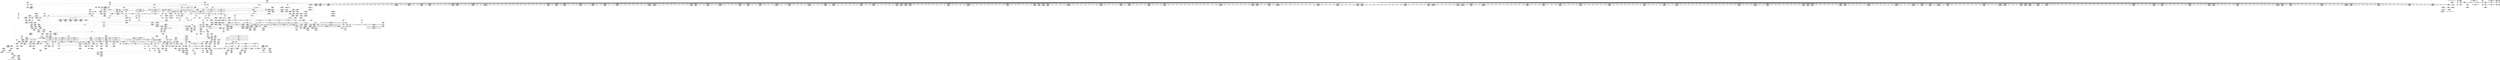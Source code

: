 digraph {
	CE0x4da0cd0 [shape=record,shape=Mrecord,label="{CE0x4da0cd0|12:_i32,_56:_i8*,_:_CRE_792,800_|*MultipleSource*|Function::inode_has_perm&Arg::inode::|*LoadInst*|security/selinux/hooks.c,1627|security/selinux/hooks.c,1611}"]
	CE0x4d9dcc0 [shape=record,shape=Mrecord,label="{CE0x4d9dcc0|12:_i32,_56:_i8*,_:_CRE_618,619_}"]
	CE0x4d65970 [shape=record,shape=Mrecord,label="{CE0x4d65970|i32_(i32,_i32,_i16,_i32,_%struct.common_audit_data*)*_bitcast_(i32_(i32,_i32,_i16,_i32,_%struct.common_audit_data.495*)*_avc_has_perm_to_i32_(i32,_i32,_i16,_i32,_%struct.common_audit_data*)*)|*Constant*}"]
	CE0x4d42f60 [shape=record,shape=Mrecord,label="{CE0x4d42f60|12:_i32,_56:_i8*,_:_CRE_76,80_|*MultipleSource*|Function::inode_has_perm&Arg::inode::|*LoadInst*|security/selinux/hooks.c,1627|security/selinux/hooks.c,1611}"]
	CE0x4d60ef0 [shape=record,shape=Mrecord,label="{CE0x4d60ef0|_ret_i32_%retval.0,_!dbg_!27739|security/selinux/hooks.c,1618|*SummSource*}"]
	CE0x4d389b0 [shape=record,shape=Mrecord,label="{CE0x4d389b0|cred_sid:tmp5|security/selinux/hooks.c,196|*SummSource*}"]
	CE0x4d91930 [shape=record,shape=Mrecord,label="{CE0x4d91930|12:_i32,_56:_i8*,_:_CRE_283,284_}"]
	CE0x4dae9c0 [shape=record,shape=Mrecord,label="{CE0x4dae9c0|inode_has_perm:tmp15|*LoadInst*|security/selinux/hooks.c,1615|*SummSink*}"]
	CE0x4d6cdf0 [shape=record,shape=Mrecord,label="{CE0x4d6cdf0|104:_%struct.inode*,_:_CRE_317,318_}"]
	CE0x4daf960 [shape=record,shape=Mrecord,label="{CE0x4daf960|inode_has_perm:tmp13|security/selinux/hooks.c,1614|*SummSource*}"]
	CE0x4da5ce0 [shape=record,shape=Mrecord,label="{CE0x4da5ce0|12:_i32,_56:_i8*,_:_CRE_914,915_}"]
	CE0x4d23670 [shape=record,shape=Mrecord,label="{CE0x4d23670|selinux_inode_getxattr:tmp16|security/selinux/hooks.c,3041|*SummSink*}"]
	CE0x4d736b0 [shape=record,shape=Mrecord,label="{CE0x4d736b0|get_current:tmp3}"]
	CE0x4d8cb70 [shape=record,shape=Mrecord,label="{CE0x4d8cb70|12:_i32,_56:_i8*,_:_CRE_190,191_}"]
	CE0x4d79b20 [shape=record,shape=Mrecord,label="{CE0x4d79b20|__validate_creds:tmp2|include/linux/cred.h,173|*SummSource*}"]
	CE0x4d39310 [shape=record,shape=Mrecord,label="{CE0x4d39310|12:_i32,_56:_i8*,_:_CRE_156,157_}"]
	CE0x4d9a290 [shape=record,shape=Mrecord,label="{CE0x4d9a290|12:_i32,_56:_i8*,_:_CRE_569,570_}"]
	CE0x4d1e500 [shape=record,shape=Mrecord,label="{CE0x4d1e500|selinux_inode_getxattr:call3|security/selinux/hooks.c,3041}"]
	CE0x4da0670 [shape=record,shape=Mrecord,label="{CE0x4da0670|12:_i32,_56:_i8*,_:_CRE_760,768_|*MultipleSource*|Function::inode_has_perm&Arg::inode::|*LoadInst*|security/selinux/hooks.c,1627|security/selinux/hooks.c,1611}"]
	CE0x4d7c450 [shape=record,shape=Mrecord,label="{CE0x4d7c450|12:_i32,_56:_i8*,_:_CRE_143,144_}"]
	CE0x4d38690 [shape=record,shape=Mrecord,label="{CE0x4d38690|cred_sid:tmp4|*LoadInst*|security/selinux/hooks.c,196|*SummSink*}"]
	CE0x4db91a0 [shape=record,shape=Mrecord,label="{CE0x4db91a0|inode_has_perm:tobool2|security/selinux/hooks.c,1611|*SummSink*}"]
	CE0x4daeeb0 [shape=record,shape=Mrecord,label="{CE0x4daeeb0|inode_has_perm:sid3|security/selinux/hooks.c,1617|*SummSource*}"]
	CE0x4d7af60 [shape=record,shape=Mrecord,label="{CE0x4d7af60|i32_4|*Constant*|*SummSink*}"]
	CE0x4dae0d0 [shape=record,shape=Mrecord,label="{CE0x4dae0d0|inode_has_perm:i_security|security/selinux/hooks.c,1615|*SummSource*}"]
	CE0x4daead0 [shape=record,shape=Mrecord,label="{CE0x4daead0|inode_has_perm:tmp16|security/selinux/hooks.c,1615}"]
	CE0x4db96d0 [shape=record,shape=Mrecord,label="{CE0x4db96d0|inode_has_perm:tmp7|security/selinux/hooks.c,1611|*SummSource*}"]
	CE0x4d39b80 [shape=record,shape=Mrecord,label="{CE0x4d39b80|12:_i32,_56:_i8*,_:_CRE_165,166_}"]
	CE0x4d8ea90 [shape=record,shape=Mrecord,label="{CE0x4d8ea90|12:_i32,_56:_i8*,_:_CRE_243,244_}"]
	CE0x4d93350 [shape=record,shape=Mrecord,label="{CE0x4d93350|12:_i32,_56:_i8*,_:_CRE_305,306_}"]
	CE0x4d9eeb0 [shape=record,shape=Mrecord,label="{CE0x4d9eeb0|12:_i32,_56:_i8*,_:_CRE_672,680_|*MultipleSource*|Function::inode_has_perm&Arg::inode::|*LoadInst*|security/selinux/hooks.c,1627|security/selinux/hooks.c,1611}"]
	CE0x4d60880 [shape=record,shape=Mrecord,label="{CE0x4d60880|inode_has_perm:adp|Function::inode_has_perm&Arg::adp::}"]
	CE0x4d133f0 [shape=record,shape=Mrecord,label="{CE0x4d133f0|i32_16|*Constant*}"]
	CE0x4d3c0b0 [shape=record,shape=Mrecord,label="{CE0x4d3c0b0|COLLAPSED:_GCMRE_current_task_external_global_%struct.task_struct*:_elem_0::|security/selinux/hooks.c,3041}"]
	CE0x4d3a880 [shape=record,shape=Mrecord,label="{CE0x4d3a880|GLOBAL:get_current|*Constant*|*SummSink*}"]
	CE0x4d41890 [shape=record,shape=Mrecord,label="{CE0x4d41890|__validate_creds:conv|include/linux/cred.h,173|*SummSource*}"]
	CE0x4d3aac0 [shape=record,shape=Mrecord,label="{CE0x4d3aac0|12:_i32,_56:_i8*,_:_CRE_88,96_|*MultipleSource*|Function::inode_has_perm&Arg::inode::|*LoadInst*|security/selinux/hooks.c,1627|security/selinux/hooks.c,1611}"]
	CE0x4d24e80 [shape=record,shape=Mrecord,label="{CE0x4d24e80|104:_%struct.inode*,_:_CRE_91,92_}"]
	CE0x4d3b510 [shape=record,shape=Mrecord,label="{CE0x4d3b510|get_current:entry|*SummSink*}"]
	CE0x4d7fd30 [shape=record,shape=Mrecord,label="{CE0x4d7fd30|GLOBAL:__llvm_gcov_ctr155|Global_var:__llvm_gcov_ctr155|*SummSink*}"]
	CE0x4da4d70 [shape=record,shape=Mrecord,label="{CE0x4da4d70|12:_i32,_56:_i8*,_:_CRE_901,902_}"]
	CE0x4d60590 [shape=record,shape=Mrecord,label="{CE0x4d60590|inode_has_perm:perms|Function::inode_has_perm&Arg::perms::|*SummSource*}"]
	CE0x4d10eb0 [shape=record,shape=Mrecord,label="{CE0x4d10eb0|cred_sid:tmp3}"]
	CE0x4d61020 [shape=record,shape=Mrecord,label="{CE0x4d61020|_ret_i32_%retval.0,_!dbg_!27739|security/selinux/hooks.c,1618|*SummSink*}"]
	CE0x4d39200 [shape=record,shape=Mrecord,label="{CE0x4d39200|12:_i32,_56:_i8*,_:_CRE_155,156_}"]
	CE0x4d5d880 [shape=record,shape=Mrecord,label="{CE0x4d5d880|104:_%struct.inode*,_:_CRE_215,216_}"]
	CE0x4db9560 [shape=record,shape=Mrecord,label="{CE0x4db9560|inode_has_perm:tmp8|security/selinux/hooks.c,1611}"]
	CE0x4dae8e0 [shape=record,shape=Mrecord,label="{CE0x4dae8e0|inode_has_perm:i_security|security/selinux/hooks.c,1615|*SummSink*}"]
	CE0x4d6d670 [shape=record,shape=Mrecord,label="{CE0x4d6d670|dentry_has_perm:dentry1|security/selinux/hooks.c,1631|*SummSource*}"]
	CE0x4d39d60 [shape=record,shape=Mrecord,label="{CE0x4d39d60|12:_i32,_56:_i8*,_:_CRE_167,168_}"]
	CE0x4db74a0 [shape=record,shape=Mrecord,label="{CE0x4db74a0|inode_has_perm:lnot1|security/selinux/hooks.c,1611|*SummSource*}"]
	CE0x4d0eed0 [shape=record,shape=Mrecord,label="{CE0x4d0eed0|__validate_creds:bb|*SummSink*}"]
	CE0x4d95550 [shape=record,shape=Mrecord,label="{CE0x4d95550|12:_i32,_56:_i8*,_:_CRE_424,432_|*MultipleSource*|Function::inode_has_perm&Arg::inode::|*LoadInst*|security/selinux/hooks.c,1627|security/selinux/hooks.c,1611}"]
	CE0x4d6cd00 [shape=record,shape=Mrecord,label="{CE0x4d6cd00|104:_%struct.inode*,_:_CRE_316,317_}"]
	CE0x4d39400 [shape=record,shape=Mrecord,label="{CE0x4d39400|12:_i32,_56:_i8*,_:_CRE_157,158_}"]
	CE0x4d756a0 [shape=record,shape=Mrecord,label="{CE0x4d756a0|104:_%struct.inode*,_:_CRE_160,161_}"]
	CE0x4dd0ed0 [shape=record,shape=Mrecord,label="{CE0x4dd0ed0|i32_3|*Constant*}"]
	CE0x4d14be0 [shape=record,shape=Mrecord,label="{CE0x4d14be0|COLLAPSED:_CMRE:_elem_0:default:}"]
	CE0x4d30210 [shape=record,shape=Mrecord,label="{CE0x4d30210|i64*_getelementptr_inbounds_(_11_x_i64_,_11_x_i64_*___llvm_gcov_ctr239,_i64_0,_i64_9)|*Constant*}"]
	CE0x4d6ec40 [shape=record,shape=Mrecord,label="{CE0x4d6ec40|i32_22|*Constant*|*SummSink*}"]
	CE0x4d9d470 [shape=record,shape=Mrecord,label="{CE0x4d9d470|12:_i32,_56:_i8*,_:_CRE_611,612_}"]
	CE0x4d25b00 [shape=record,shape=Mrecord,label="{CE0x4d25b00|get_current:tmp2|*SummSink*}"]
	CE0x4d394f0 [shape=record,shape=Mrecord,label="{CE0x4d394f0|12:_i32,_56:_i8*,_:_CRE_158,159_}"]
	CE0x4d32900 [shape=record,shape=Mrecord,label="{CE0x4d32900|i1_true|*Constant*|*SummSource*}"]
	CE0x4d29de0 [shape=record,shape=Mrecord,label="{CE0x4d29de0|GLOBAL:current_task|Global_var:current_task|*SummSink*}"]
	CE0x4d7e630 [shape=record,shape=Mrecord,label="{CE0x4d7e630|inode_has_perm:bb}"]
	CE0x4d8d6b0 [shape=record,shape=Mrecord,label="{CE0x4d8d6b0|12:_i32,_56:_i8*,_:_CRE_202,203_}"]
	"CONST[source:0(mediator),value:2(dynamic)][purpose:{object}][SnkIdx:2]"
	CE0x4d9a9b0 [shape=record,shape=Mrecord,label="{CE0x4d9a9b0|12:_i32,_56:_i8*,_:_CRE_575,576_}"]
	CE0x4d6d1b0 [shape=record,shape=Mrecord,label="{CE0x4d6d1b0|dentry_has_perm:tmp4|*LoadInst*|security/selinux/hooks.c,1627|*SummSource*}"]
	CE0x4d86060 [shape=record,shape=Mrecord,label="{CE0x4d86060|COLLAPSED:_GCMRE___llvm_gcov_ctr131_internal_global_2_x_i64_zeroinitializer:_elem_0:default:}"]
	CE0x4d323c0 [shape=record,shape=Mrecord,label="{CE0x4d323c0|selinux_inode_getxattr:tmp14|security/selinux/hooks.c,3041|*SummSink*}"]
	CE0x4d8fa50 [shape=record,shape=Mrecord,label="{CE0x4d8fa50|12:_i32,_56:_i8*,_:_CRE_257,258_}"]
	CE0x4d748f0 [shape=record,shape=Mrecord,label="{CE0x4d748f0|104:_%struct.inode*,_:_CRE_145,146_}"]
	CE0x4db3d20 [shape=record,shape=Mrecord,label="{CE0x4db3d20|__validate_creds:lnot|include/linux/cred.h,173|*SummSource*}"]
	CE0x4dd8dd0 [shape=record,shape=Mrecord,label="{CE0x4dd8dd0|0:_i32,_4:_i32,_8:_i32,_12:_i32,_:_CMRE_20,24_|*MultipleSource*|security/selinux/hooks.c,196|*LoadInst*|security/selinux/hooks.c,196|security/selinux/hooks.c,197}"]
	CE0x4d64710 [shape=record,shape=Mrecord,label="{CE0x4d64710|avc_has_perm:tsid|Function::avc_has_perm&Arg::tsid::|*SummSource*}"]
	CE0x4d21c00 [shape=record,shape=Mrecord,label="{CE0x4d21c00|get_current:tmp4|./arch/x86/include/asm/current.h,14|*SummSink*}"]
	CE0x4d1ebb0 [shape=record,shape=Mrecord,label="{CE0x4d1ebb0|_call_void_mcount()_#3|*SummSink*}"]
	CE0x4d7e800 [shape=record,shape=Mrecord,label="{CE0x4d7e800|inode_has_perm:do.end}"]
	CE0x4d74410 [shape=record,shape=Mrecord,label="{CE0x4d74410|104:_%struct.inode*,_:_CRE_96,104_|*MultipleSource*|Function::selinux_inode_getxattr&Arg::dentry::|Function::dentry_has_perm&Arg::dentry::|security/selinux/hooks.c,1627}"]
	CE0x4da7700 [shape=record,shape=Mrecord,label="{CE0x4da7700|12:_i32,_56:_i8*,_:_CRE_936,944_|*MultipleSource*|Function::inode_has_perm&Arg::inode::|*LoadInst*|security/selinux/hooks.c,1627|security/selinux/hooks.c,1611}"]
	CE0x4da4c40 [shape=record,shape=Mrecord,label="{CE0x4da4c40|12:_i32,_56:_i8*,_:_CRE_900,901_}"]
	CE0x4d23a70 [shape=record,shape=Mrecord,label="{CE0x4d23a70|i32_0|*Constant*|*SummSource*}"]
	CE0x4da8f30 [shape=record,shape=Mrecord,label="{CE0x4da8f30|12:_i32,_56:_i8*,_:_CRE_1000,1008_|*MultipleSource*|Function::inode_has_perm&Arg::inode::|*LoadInst*|security/selinux/hooks.c,1627|security/selinux/hooks.c,1611}"]
	CE0x4d62110 [shape=record,shape=Mrecord,label="{CE0x4d62110|i64*_getelementptr_inbounds_(_8_x_i64_,_8_x_i64_*___llvm_gcov_ctr154,_i64_0,_i64_2)|*Constant*}"]
	CE0x4d79830 [shape=record,shape=Mrecord,label="{CE0x4d79830|__validate_creds:tobool|include/linux/cred.h,173|*SummSource*}"]
	CE0x4d76860 [shape=record,shape=Mrecord,label="{CE0x4d76860|get_current:tmp4|./arch/x86/include/asm/current.h,14}"]
	CE0x4d9d340 [shape=record,shape=Mrecord,label="{CE0x4d9d340|12:_i32,_56:_i8*,_:_CRE_610,611_}"]
	CE0x4d16540 [shape=record,shape=Mrecord,label="{CE0x4d16540|get_current:tmp2}"]
	CE0x4dadd50 [shape=record,shape=Mrecord,label="{CE0x4dadd50|i32_10|*Constant*|*SummSource*}"]
	CE0x4da3e00 [shape=record,shape=Mrecord,label="{CE0x4da3e00|12:_i32,_56:_i8*,_:_CRE_888,889_}"]
	CE0x4da3cd0 [shape=record,shape=Mrecord,label="{CE0x4da3cd0|12:_i32,_56:_i8*,_:_CRE_887,888_}"]
	CE0x4d9b7f0 [shape=record,shape=Mrecord,label="{CE0x4d9b7f0|12:_i32,_56:_i8*,_:_CRE_587,588_}"]
	CE0x4d84b30 [shape=record,shape=Mrecord,label="{CE0x4d84b30|inode_has_perm:i_flags|security/selinux/hooks.c,1611|*SummSink*}"]
	CE0x4dbc110 [shape=record,shape=Mrecord,label="{CE0x4dbc110|inode_has_perm:tmp11|security/selinux/hooks.c,1612|*SummSink*}"]
	CE0x4d63ca0 [shape=record,shape=Mrecord,label="{CE0x4d63ca0|i32_1|*Constant*|*SummSource*}"]
	CE0x4d747c0 [shape=record,shape=Mrecord,label="{CE0x4d747c0|104:_%struct.inode*,_:_CRE_144,145_}"]
	CE0x4d8aec0 [shape=record,shape=Mrecord,label="{CE0x4d8aec0|i64*_getelementptr_inbounds_(_8_x_i64_,_8_x_i64_*___llvm_gcov_ctr154,_i64_0,_i64_6)|*Constant*}"]
	CE0x4d97440 [shape=record,shape=Mrecord,label="{CE0x4d97440|12:_i32,_56:_i8*,_:_CRE_486,487_}"]
	CE0x4d9b0d0 [shape=record,shape=Mrecord,label="{CE0x4d9b0d0|12:_i32,_56:_i8*,_:_CRE_581,582_}"]
	CE0x4d68920 [shape=record,shape=Mrecord,label="{CE0x4d68920|__validate_creds:tmp6|include/linux/cred.h,174|*SummSink*}"]
	CE0x4d42d80 [shape=record,shape=Mrecord,label="{CE0x4d42d80|12:_i32,_56:_i8*,_:_CRE_72,76_|*MultipleSource*|Function::inode_has_perm&Arg::inode::|*LoadInst*|security/selinux/hooks.c,1627|security/selinux/hooks.c,1611}"]
	CE0x4d43ae0 [shape=record,shape=Mrecord,label="{CE0x4d43ae0|12:_i32,_56:_i8*,_:_CRE_136,137_}"]
	CE0x4d761e0 [shape=record,shape=Mrecord,label="{CE0x4d761e0|104:_%struct.inode*,_:_CRE_172,173_}"]
	CE0x4d1fa90 [shape=record,shape=Mrecord,label="{CE0x4d1fa90|i64_0|*Constant*|*SummSink*}"]
	CE0x4da4520 [shape=record,shape=Mrecord,label="{CE0x4da4520|12:_i32,_56:_i8*,_:_CRE_894,895_}"]
	CE0x4da6400 [shape=record,shape=Mrecord,label="{CE0x4da6400|12:_i32,_56:_i8*,_:_CRE_920,921_}"]
	CE0x4d0ccf0 [shape=record,shape=Mrecord,label="{CE0x4d0ccf0|COLLAPSED:_GCMRE___llvm_gcov_ctr239_internal_global_11_x_i64_zeroinitializer:_elem_0:default:}"]
	CE0x4d76000 [shape=record,shape=Mrecord,label="{CE0x4d76000|104:_%struct.inode*,_:_CRE_170,171_}"]
	CE0x4dbbbe0 [shape=record,shape=Mrecord,label="{CE0x4dbbbe0|i64*_getelementptr_inbounds_(_8_x_i64_,_8_x_i64_*___llvm_gcov_ctr154,_i64_0,_i64_5)|*Constant*|*SummSink*}"]
	CE0x4d1cd10 [shape=record,shape=Mrecord,label="{CE0x4d1cd10|i64*_getelementptr_inbounds_(_2_x_i64_,_2_x_i64_*___llvm_gcov_ctr98,_i64_0,_i64_0)|*Constant*|*SummSink*}"]
	CE0x4d5ebe0 [shape=record,shape=Mrecord,label="{CE0x4d5ebe0|104:_%struct.inode*,_:_CRE_288,296_|*MultipleSource*|Function::selinux_inode_getxattr&Arg::dentry::|Function::dentry_has_perm&Arg::dentry::|security/selinux/hooks.c,1627}"]
	CE0x4d10700 [shape=record,shape=Mrecord,label="{CE0x4d10700|GLOBAL:__validate_creds|*Constant*}"]
	CE0x4d97f80 [shape=record,shape=Mrecord,label="{CE0x4d97f80|12:_i32,_56:_i8*,_:_CRE_512,520_|*MultipleSource*|Function::inode_has_perm&Arg::inode::|*LoadInst*|security/selinux/hooks.c,1627|security/selinux/hooks.c,1611}"]
	CE0x4d26240 [shape=record,shape=Mrecord,label="{CE0x4d26240|i32_0|*Constant*}"]
	CE0x4d342a0 [shape=record,shape=Mrecord,label="{CE0x4d342a0|GLOBAL:__llvm_gcov_ctr239|Global_var:__llvm_gcov_ctr239}"]
	CE0x4d73a50 [shape=record,shape=Mrecord,label="{CE0x4d73a50|i64*_getelementptr_inbounds_(_8_x_i64_,_8_x_i64_*___llvm_gcov_ctr154,_i64_0,_i64_2)|*Constant*|*SummSource*}"]
	CE0x4d37550 [shape=record,shape=Mrecord,label="{CE0x4d37550|selinux_inode_getxattr:tmp7|security/selinux/hooks.c,3041|*SummSource*}"]
	CE0x4d9ae70 [shape=record,shape=Mrecord,label="{CE0x4d9ae70|12:_i32,_56:_i8*,_:_CRE_579,580_}"]
	CE0x4d68fe0 [shape=record,shape=Mrecord,label="{CE0x4d68fe0|__validate_creds:tmp7|include/linux/cred.h,174|*SummSink*}"]
	CE0x4d3bee0 [shape=record,shape=Mrecord,label="{CE0x4d3bee0|i32_78|*Constant*|*SummSource*}"]
	CE0x4d9a620 [shape=record,shape=Mrecord,label="{CE0x4d9a620|12:_i32,_56:_i8*,_:_CRE_572,573_}"]
	CE0x4d84da0 [shape=record,shape=Mrecord,label="{CE0x4d84da0|GLOBAL:creds_are_invalid|*Constant*}"]
	CE0x4d37a70 [shape=record,shape=Mrecord,label="{CE0x4d37a70|selinux_inode_getxattr:tmp19|security/selinux/hooks.c,3041}"]
	CE0x4da2670 [shape=record,shape=Mrecord,label="{CE0x4da2670|12:_i32,_56:_i8*,_:_CRE_868,869_}"]
	CE0x4d3f200 [shape=record,shape=Mrecord,label="{CE0x4d3f200|104:_%struct.inode*,_:_CRE_205,206_}"]
	CE0x4d8f920 [shape=record,shape=Mrecord,label="{CE0x4d8f920|12:_i32,_56:_i8*,_:_CRE_256,257_}"]
	CE0x4d9d5a0 [shape=record,shape=Mrecord,label="{CE0x4d9d5a0|12:_i32,_56:_i8*,_:_CRE_612,613_}"]
	CE0x4d1e840 [shape=record,shape=Mrecord,label="{CE0x4d1e840|selinux_inode_getxattr:call3|security/selinux/hooks.c,3041|*SummSink*}"]
	CE0x4d18e70 [shape=record,shape=Mrecord,label="{CE0x4d18e70|dentry_has_perm:tmp1|*SummSource*}"]
	CE0x4dd6560 [shape=record,shape=Mrecord,label="{CE0x4dd6560|_call_void___invalid_creds(%struct.cred*_%cred,_i8*_%file,_i32_%line)_#10,_!dbg_!27721|include/linux/cred.h,174|*SummSource*}"]
	CE0x4d3c670 [shape=record,shape=Mrecord,label="{CE0x4d3c670|selinux_inode_getxattr:tmp21|security/selinux/hooks.c,3041}"]
	CE0x4d94010 [shape=record,shape=Mrecord,label="{CE0x4d94010|12:_i32,_56:_i8*,_:_CRE_336,344_|*MultipleSource*|Function::inode_has_perm&Arg::inode::|*LoadInst*|security/selinux/hooks.c,1627|security/selinux/hooks.c,1611}"]
	CE0x4d41b60 [shape=record,shape=Mrecord,label="{CE0x4d41b60|inode_has_perm:tmp1|*SummSource*}"]
	CE0x4d9c630 [shape=record,shape=Mrecord,label="{CE0x4d9c630|12:_i32,_56:_i8*,_:_CRE_599,600_}"]
	CE0x4d3a120 [shape=record,shape=Mrecord,label="{CE0x4d3a120|12:_i32,_56:_i8*,_:_CRE_171,172_}"]
	CE0x4dd90b0 [shape=record,shape=Mrecord,label="{CE0x4dd90b0|cred_sid:tmp6|security/selinux/hooks.c,197|*SummSource*}"]
	CE0x4daf4e0 [shape=record,shape=Mrecord,label="{CE0x4daf4e0|inode_has_perm:sclass|security/selinux/hooks.c,1617}"]
	CE0x4da5a80 [shape=record,shape=Mrecord,label="{CE0x4da5a80|12:_i32,_56:_i8*,_:_CRE_912,913_}"]
	CE0x4d98c70 [shape=record,shape=Mrecord,label="{CE0x4d98c70|12:_i32,_56:_i8*,_:_CRE_552,553_}"]
	CE0x4d0f1c0 [shape=record,shape=Mrecord,label="{CE0x4d0f1c0|i64*_getelementptr_inbounds_(_8_x_i64_,_8_x_i64_*___llvm_gcov_ctr154,_i64_0,_i64_1)|*Constant*}"]
	CE0x4d63e60 [shape=record,shape=Mrecord,label="{CE0x4d63e60|COLLAPSED:_GCMRE___llvm_gcov_ctr98_internal_global_2_x_i64_zeroinitializer:_elem_0:default:}"]
	CE0x4d339f0 [shape=record,shape=Mrecord,label="{CE0x4d339f0|0:_i8,_:_GCMR_selinux_inode_getxattr.__warned_internal_global_i8_0,_section_.data.unlikely_,_align_1:_elem_0:default:}"]
	CE0x4d9a3c0 [shape=record,shape=Mrecord,label="{CE0x4d9a3c0|12:_i32,_56:_i8*,_:_CRE_570,571_}"]
	CE0x4da68c0 [shape=record,shape=Mrecord,label="{CE0x4da68c0|12:_i32,_56:_i8*,_:_CRE_924,925_}"]
	CE0x4d8e870 [shape=record,shape=Mrecord,label="{CE0x4d8e870|12:_i32,_56:_i8*,_:_CRE_242,243_}"]
	"CONST[source:2(external),value:2(dynamic)][purpose:{subject}][SrcIdx:3]"
	CE0x4d28610 [shape=record,shape=Mrecord,label="{CE0x4d28610|_call_void_mcount()_#3|*SummSink*}"]
	CE0x4d85ff0 [shape=record,shape=Mrecord,label="{CE0x4d85ff0|cred_sid:tmp}"]
	CE0x4d3c230 [shape=record,shape=Mrecord,label="{CE0x4d3c230|selinux_inode_getxattr:cred4|security/selinux/hooks.c,3041|*SummSource*}"]
	CE0x4d70200 [shape=record,shape=Mrecord,label="{CE0x4d70200|COLLAPSED:_GCMRE___llvm_gcov_ctr154_internal_global_8_x_i64_zeroinitializer:_elem_0:default:}"]
	CE0x4d37800 [shape=record,shape=Mrecord,label="{CE0x4d37800|selinux_inode_getxattr:tmp18|security/selinux/hooks.c,3041|*SummSource*}"]
	CE0x4d2d030 [shape=record,shape=Mrecord,label="{CE0x4d2d030|GLOBAL:lockdep_rcu_suspicious|*Constant*|*SummSink*}"]
	CE0x4d37310 [shape=record,shape=Mrecord,label="{CE0x4d37310|selinux_inode_getxattr:tmp7|security/selinux/hooks.c,3041}"]
	CE0x4d94860 [shape=record,shape=Mrecord,label="{CE0x4d94860|12:_i32,_56:_i8*,_:_CRE_376,384_|*MultipleSource*|Function::inode_has_perm&Arg::inode::|*LoadInst*|security/selinux/hooks.c,1627|security/selinux/hooks.c,1611}"]
	CE0x4d2f630 [shape=record,shape=Mrecord,label="{CE0x4d2f630|dentry_has_perm:u|security/selinux/hooks.c,1631|*SummSource*}"]
	CE0x4d92050 [shape=record,shape=Mrecord,label="{CE0x4d92050|12:_i32,_56:_i8*,_:_CRE_289,290_}"]
	CE0x4d8d200 [shape=record,shape=Mrecord,label="{CE0x4d8d200|12:_i32,_56:_i8*,_:_CRE_197,198_}"]
	CE0x4d7db80 [shape=record,shape=Mrecord,label="{CE0x4d7db80|i64*_getelementptr_inbounds_(_2_x_i64_,_2_x_i64_*___llvm_gcov_ctr131,_i64_0,_i64_1)|*Constant*|*SummSink*}"]
	CE0x4da6530 [shape=record,shape=Mrecord,label="{CE0x4da6530|12:_i32,_56:_i8*,_:_CRE_921,922_}"]
	CE0x4d34a30 [shape=record,shape=Mrecord,label="{CE0x4d34a30|selinux_inode_getxattr:tmp10|security/selinux/hooks.c,3041|*SummSink*}"]
	CE0x4d997e0 [shape=record,shape=Mrecord,label="{CE0x4d997e0|12:_i32,_56:_i8*,_:_CRE_560,561_}"]
	CE0x4d33b60 [shape=record,shape=Mrecord,label="{CE0x4d33b60|selinux_inode_getxattr:tmp8|security/selinux/hooks.c,3041}"]
	CE0x4d656d0 [shape=record,shape=Mrecord,label="{CE0x4d656d0|inode_has_perm:call4|security/selinux/hooks.c,1617|*SummSource*}"]
	CE0x4da2180 [shape=record,shape=Mrecord,label="{CE0x4da2180|12:_i32,_56:_i8*,_:_CRE_865,866_}"]
	CE0x4d95fc0 [shape=record,shape=Mrecord,label="{CE0x4d95fc0|12:_i32,_56:_i8*,_:_CRE_464,472_|*MultipleSource*|Function::inode_has_perm&Arg::inode::|*LoadInst*|security/selinux/hooks.c,1627|security/selinux/hooks.c,1611}"]
	CE0x4dd8370 [shape=record,shape=Mrecord,label="{CE0x4dd8370|0:_i32,_4:_i32,_8:_i32,_12:_i32,_:_CMRE_0,4_|*MultipleSource*|security/selinux/hooks.c,196|*LoadInst*|security/selinux/hooks.c,196|security/selinux/hooks.c,197}"]
	CE0x4d639b0 [shape=record,shape=Mrecord,label="{CE0x4d639b0|inode_has_perm:return|*SummSource*}"]
	CE0x4daede0 [shape=record,shape=Mrecord,label="{CE0x4daede0|inode_has_perm:sid3|security/selinux/hooks.c,1617}"]
	CE0x4d9b330 [shape=record,shape=Mrecord,label="{CE0x4d9b330|12:_i32,_56:_i8*,_:_CRE_583,584_}"]
	CE0x4d928a0 [shape=record,shape=Mrecord,label="{CE0x4d928a0|12:_i32,_56:_i8*,_:_CRE_296,297_}"]
	CE0x4db6c40 [shape=record,shape=Mrecord,label="{CE0x4db6c40|i1_true|*Constant*}"]
	CE0x4d36cd0 [shape=record,shape=Mrecord,label="{CE0x4d36cd0|selinux_inode_getxattr:tmp4|security/selinux/hooks.c,3041|*SummSink*}"]
	CE0x4d8ce40 [shape=record,shape=Mrecord,label="{CE0x4d8ce40|12:_i32,_56:_i8*,_:_CRE_193,194_}"]
	CE0x4d97900 [shape=record,shape=Mrecord,label="{CE0x4d97900|12:_i32,_56:_i8*,_:_CRE_500,504_|*MultipleSource*|Function::inode_has_perm&Arg::inode::|*LoadInst*|security/selinux/hooks.c,1627|security/selinux/hooks.c,1611}"]
	CE0x4d19a40 [shape=record,shape=Mrecord,label="{CE0x4d19a40|selinux_inode_getxattr:tmp11|security/selinux/hooks.c,3041|*SummSink*}"]
	CE0x4d95330 [shape=record,shape=Mrecord,label="{CE0x4d95330|12:_i32,_56:_i8*,_:_CRE_416,424_|*MultipleSource*|Function::inode_has_perm&Arg::inode::|*LoadInst*|security/selinux/hooks.c,1627|security/selinux/hooks.c,1611}"]
	CE0x4d285a0 [shape=record,shape=Mrecord,label="{CE0x4d285a0|_call_void_mcount()_#3|*SummSource*}"]
	CE0x4d159a0 [shape=record,shape=Mrecord,label="{CE0x4d159a0|i64*_getelementptr_inbounds_(_2_x_i64_,_2_x_i64_*___llvm_gcov_ctr153,_i64_0,_i64_1)|*Constant*|*SummSink*}"]
	CE0x4d38510 [shape=record,shape=Mrecord,label="{CE0x4d38510|cred_sid:tmp4|*LoadInst*|security/selinux/hooks.c,196|*SummSource*}"]
	CE0x4d930f0 [shape=record,shape=Mrecord,label="{CE0x4d930f0|12:_i32,_56:_i8*,_:_CRE_303,304_}"]
	CE0x4d34630 [shape=record,shape=Mrecord,label="{CE0x4d34630|selinux_inode_getxattr:tmp9|security/selinux/hooks.c,3041|*SummSink*}"]
	CE0x4d1c240 [shape=record,shape=Mrecord,label="{CE0x4d1c240|selinux_inode_getxattr:land.lhs.true|*SummSink*}"]
	CE0x4d977d0 [shape=record,shape=Mrecord,label="{CE0x4d977d0|12:_i32,_56:_i8*,_:_CRE_496,500_|*MultipleSource*|Function::inode_has_perm&Arg::inode::|*LoadInst*|security/selinux/hooks.c,1627|security/selinux/hooks.c,1611}"]
	CE0x4d92b00 [shape=record,shape=Mrecord,label="{CE0x4d92b00|12:_i32,_56:_i8*,_:_CRE_298,299_}"]
	CE0x4d9cd50 [shape=record,shape=Mrecord,label="{CE0x4d9cd50|12:_i32,_56:_i8*,_:_CRE_605,606_}"]
	CE0x4d2b480 [shape=record,shape=Mrecord,label="{CE0x4d2b480|i64_4|*Constant*|*SummSource*}"]
	CE0x4da2b00 [shape=record,shape=Mrecord,label="{CE0x4da2b00|12:_i32,_56:_i8*,_:_CRE_872,873_}"]
	CE0x4d12f20 [shape=record,shape=Mrecord,label="{CE0x4d12f20|selinux_inode_getxattr:dentry|Function::selinux_inode_getxattr&Arg::dentry::|*SummSource*}"]
	CE0x4d8b970 [shape=record,shape=Mrecord,label="{CE0x4d8b970|inode_has_perm:tmp14|security/selinux/hooks.c,1614|*SummSink*}"]
	CE0x4d74b20 [shape=record,shape=Mrecord,label="{CE0x4d74b20|104:_%struct.inode*,_:_CRE_147,148_}"]
	CE0x4daf9d0 [shape=record,shape=Mrecord,label="{CE0x4daf9d0|inode_has_perm:tmp13|security/selinux/hooks.c,1614|*SummSink*}"]
	CE0x4db14c0 [shape=record,shape=Mrecord,label="{CE0x4db14c0|inode_has_perm:tmp17|security/selinux/hooks.c,1617|*SummSink*}"]
	CE0x4d92c30 [shape=record,shape=Mrecord,label="{CE0x4d92c30|12:_i32,_56:_i8*,_:_CRE_299,300_}"]
	CE0x4d916d0 [shape=record,shape=Mrecord,label="{CE0x4d916d0|12:_i32,_56:_i8*,_:_CRE_281,282_}"]
	CE0x4d7c360 [shape=record,shape=Mrecord,label="{CE0x4d7c360|12:_i32,_56:_i8*,_:_CRE_142,143_}"]
	CE0x4d8fcb0 [shape=record,shape=Mrecord,label="{CE0x4d8fcb0|12:_i32,_56:_i8*,_:_CRE_259,260_}"]
	CE0x4d29600 [shape=record,shape=Mrecord,label="{CE0x4d29600|i8*_getelementptr_inbounds_(_25_x_i8_,_25_x_i8_*_.str3,_i32_0,_i32_0)|*Constant*}"]
	CE0x4da3ba0 [shape=record,shape=Mrecord,label="{CE0x4da3ba0|12:_i32,_56:_i8*,_:_CRE_886,887_}"]
	CE0x4d8d2f0 [shape=record,shape=Mrecord,label="{CE0x4d8d2f0|12:_i32,_56:_i8*,_:_CRE_198,199_}"]
	CE0x4d755b0 [shape=record,shape=Mrecord,label="{CE0x4d755b0|104:_%struct.inode*,_:_CRE_159,160_}"]
	CE0x4d0cc80 [shape=record,shape=Mrecord,label="{CE0x4d0cc80|selinux_inode_getxattr:tmp}"]
	CE0x4da7240 [shape=record,shape=Mrecord,label="{CE0x4da7240|12:_i32,_56:_i8*,_:_CRE_932,933_}"]
	CE0x4d70be0 [shape=record,shape=Mrecord,label="{CE0x4d70be0|i32_22|*Constant*|*SummSource*}"]
	CE0x4d32c30 [shape=record,shape=Mrecord,label="{CE0x4d32c30|i64*_getelementptr_inbounds_(_11_x_i64_,_11_x_i64_*___llvm_gcov_ctr239,_i64_0,_i64_8)|*Constant*|*SummSink*}"]
	CE0x4d1ead0 [shape=record,shape=Mrecord,label="{CE0x4d1ead0|_call_void_mcount()_#3|*SummSource*}"]
	CE0x4d74e30 [shape=record,shape=Mrecord,label="{CE0x4d74e30|104:_%struct.inode*,_:_CRE_151,152_}"]
	CE0x4d34230 [shape=record,shape=Mrecord,label="{CE0x4d34230|selinux_inode_getxattr:tmp5|security/selinux/hooks.c,3041}"]
	CE0x4d6c610 [shape=record,shape=Mrecord,label="{CE0x4d6c610|104:_%struct.inode*,_:_CRE_308,309_}"]
	CE0x4d3db80 [shape=record,shape=Mrecord,label="{CE0x4d3db80|104:_%struct.inode*,_:_CRE_181,182_}"]
	CE0x4d25660 [shape=record,shape=Mrecord,label="{CE0x4d25660|inode_has_perm:tmp5|security/selinux/hooks.c,1609|*SummSink*}"]
	CE0x4d5df10 [shape=record,shape=Mrecord,label="{CE0x4d5df10|104:_%struct.inode*,_:_CRE_222,223_}"]
	CE0x4d3ce30 [shape=record,shape=Mrecord,label="{CE0x4d3ce30|selinux_inode_getxattr:call5|security/selinux/hooks.c,3043|*SummSink*}"]
	CE0x4d0ee60 [shape=record,shape=Mrecord,label="{CE0x4d0ee60|__validate_creds:bb|*SummSource*}"]
	CE0x4d26310 [shape=record,shape=Mrecord,label="{CE0x4d26310|104:_%struct.inode*,_:_CRE_0,4_|*MultipleSource*|Function::selinux_inode_getxattr&Arg::dentry::|Function::dentry_has_perm&Arg::dentry::|security/selinux/hooks.c,1627}"]
	CE0x4d5d2e0 [shape=record,shape=Mrecord,label="{CE0x4d5d2e0|104:_%struct.inode*,_:_CRE_209,210_}"]
	CE0x4db9430 [shape=record,shape=Mrecord,label="{CE0x4db9430|inode_has_perm:tmp7|security/selinux/hooks.c,1611}"]
	CE0x4d2cd40 [shape=record,shape=Mrecord,label="{CE0x4d2cd40|i64_3|*Constant*}"]
	CE0x4d19e20 [shape=record,shape=Mrecord,label="{CE0x4d19e20|selinux_inode_getxattr:tmp12|security/selinux/hooks.c,3041|*SummSource*}"]
	CE0x4d182b0 [shape=record,shape=Mrecord,label="{CE0x4d182b0|dentry_has_perm:tmp}"]
	CE0x4d0fa40 [shape=record,shape=Mrecord,label="{CE0x4d0fa40|i32_1609|*Constant*|*SummSource*}"]
	CE0x4d9da60 [shape=record,shape=Mrecord,label="{CE0x4d9da60|12:_i32,_56:_i8*,_:_CRE_616,617_}"]
	CE0x4d70530 [shape=record,shape=Mrecord,label="{CE0x4d70530|__validate_creds:tmp1|*SummSource*}"]
	CE0x4da7960 [shape=record,shape=Mrecord,label="{CE0x4da7960|12:_i32,_56:_i8*,_:_CRE_952,960_|*MultipleSource*|Function::inode_has_perm&Arg::inode::|*LoadInst*|security/selinux/hooks.c,1627|security/selinux/hooks.c,1611}"]
	CE0x4d799b0 [shape=record,shape=Mrecord,label="{CE0x4d799b0|__validate_creds:tobool|include/linux/cred.h,173|*SummSink*}"]
	CE0x4d2b1a0 [shape=record,shape=Mrecord,label="{CE0x4d2b1a0|i64_4|*Constant*}"]
	CE0x4d71090 [shape=record,shape=Mrecord,label="{CE0x4d71090|i64*_getelementptr_inbounds_(_8_x_i64_,_8_x_i64_*___llvm_gcov_ctr154,_i64_0,_i64_0)|*Constant*}"]
	CE0x4d77060 [shape=record,shape=Mrecord,label="{CE0x4d77060|dentry_has_perm:bb|*SummSink*}"]
	CE0x4d3dd60 [shape=record,shape=Mrecord,label="{CE0x4d3dd60|104:_%struct.inode*,_:_CRE_183,184_}"]
	CE0x4d961e0 [shape=record,shape=Mrecord,label="{CE0x4d961e0|12:_i32,_56:_i8*,_:_CRE_472,473_}"]
	CE0x4d2f390 [shape=record,shape=Mrecord,label="{CE0x4d2f390|i8_10|*Constant*|*SummSink*}"]
	CE0x4d419f0 [shape=record,shape=Mrecord,label="{CE0x4d419f0|inode_has_perm:tmp|*SummSink*}"]
	CE0x4d3acd0 [shape=record,shape=Mrecord,label="{CE0x4d3acd0|12:_i32,_56:_i8*,_:_CRE_96,104_|*MultipleSource*|Function::inode_has_perm&Arg::inode::|*LoadInst*|security/selinux/hooks.c,1627|security/selinux/hooks.c,1611}"]
	CE0x4db3320 [shape=record,shape=Mrecord,label="{CE0x4db3320|inode_has_perm:tmp20|security/selinux/hooks.c,1618|*SummSink*}"]
	CE0x4da5950 [shape=record,shape=Mrecord,label="{CE0x4da5950|12:_i32,_56:_i8*,_:_CRE_911,912_}"]
	CE0x4d2bea0 [shape=record,shape=Mrecord,label="{CE0x4d2bea0|GLOBAL:selinux_inode_getxattr.__warned|Global_var:selinux_inode_getxattr.__warned|*SummSource*}"]
	CE0x4da0ab0 [shape=record,shape=Mrecord,label="{CE0x4da0ab0|12:_i32,_56:_i8*,_:_CRE_776,792_|*MultipleSource*|Function::inode_has_perm&Arg::inode::|*LoadInst*|security/selinux/hooks.c,1627|security/selinux/hooks.c,1611}"]
	CE0x4d1c4b0 [shape=record,shape=Mrecord,label="{CE0x4d1c4b0|get_current:tmp1}"]
	CE0x4d923e0 [shape=record,shape=Mrecord,label="{CE0x4d923e0|12:_i32,_56:_i8*,_:_CRE_292,293_}"]
	CE0x4d0bef0 [shape=record,shape=Mrecord,label="{CE0x4d0bef0|selinux_inode_getxattr:tmp9|security/selinux/hooks.c,3041}"]
	CE0x4d13ec0 [shape=record,shape=Mrecord,label="{CE0x4d13ec0|dentry_has_perm:av|Function::dentry_has_perm&Arg::av::|*SummSource*}"]
	CE0x4d10c70 [shape=record,shape=Mrecord,label="{CE0x4d10c70|cred_sid:tmp2}"]
	CE0x4d9ddf0 [shape=record,shape=Mrecord,label="{CE0x4d9ddf0|12:_i32,_56:_i8*,_:_CRE_619,620_}"]
	CE0x4d9e180 [shape=record,shape=Mrecord,label="{CE0x4d9e180|12:_i32,_56:_i8*,_:_CRE_622,623_}"]
	CE0x4d6a3c0 [shape=record,shape=Mrecord,label="{CE0x4d6a3c0|28:_i32,_32:_i16,_:_CRE_28,32_|*MultipleSource*|*LoadInst*|security/selinux/hooks.c,1615|security/selinux/hooks.c,1615|security/selinux/hooks.c,1617}"]
	CE0x4d0fc20 [shape=record,shape=Mrecord,label="{CE0x4d0fc20|i32_1609|*Constant*|*SummSink*}"]
	CE0x4d645b0 [shape=record,shape=Mrecord,label="{CE0x4d645b0|avc_has_perm:tsid|Function::avc_has_perm&Arg::tsid::}"]
	CE0x4da55c0 [shape=record,shape=Mrecord,label="{CE0x4da55c0|12:_i32,_56:_i8*,_:_CRE_908,909_}"]
	CE0x4da7110 [shape=record,shape=Mrecord,label="{CE0x4da7110|12:_i32,_56:_i8*,_:_CRE_931,932_}"]
	CE0x4d1fc00 [shape=record,shape=Mrecord,label="{CE0x4d1fc00|GLOBAL:__llvm_gcov_ctr239|Global_var:__llvm_gcov_ctr239|*SummSink*}"]
	CE0x4d3f610 [shape=record,shape=Mrecord,label="{CE0x4d3f610|selinux_inode_getxattr:tmp3|*SummSource*}"]
	CE0x4d1e080 [shape=record,shape=Mrecord,label="{CE0x4d1e080|selinux_inode_getxattr:tmp20|security/selinux/hooks.c,3041|*SummSink*}"]
	CE0x4dbb5a0 [shape=record,shape=Mrecord,label="{CE0x4dbb5a0|i64*_getelementptr_inbounds_(_8_x_i64_,_8_x_i64_*___llvm_gcov_ctr154,_i64_0,_i64_5)|*Constant*}"]
	CE0x4da1d40 [shape=record,shape=Mrecord,label="{CE0x4da1d40|12:_i32,_56:_i8*,_:_CRE_856,864_|*MultipleSource*|Function::inode_has_perm&Arg::inode::|*LoadInst*|security/selinux/hooks.c,1627|security/selinux/hooks.c,1611}"]
	CE0x4d976a0 [shape=record,shape=Mrecord,label="{CE0x4d976a0|12:_i32,_56:_i8*,_:_CRE_488,496_|*MultipleSource*|Function::inode_has_perm&Arg::inode::|*LoadInst*|security/selinux/hooks.c,1627|security/selinux/hooks.c,1611}"]
	CE0x4d90630 [shape=record,shape=Mrecord,label="{CE0x4d90630|12:_i32,_56:_i8*,_:_CRE_267,268_}"]
	CE0x4d23080 [shape=record,shape=Mrecord,label="{CE0x4d23080|selinux_inode_getxattr:tmp15|security/selinux/hooks.c,3041}"]
	CE0x4dd6640 [shape=record,shape=Mrecord,label="{CE0x4dd6640|_call_void___invalid_creds(%struct.cred*_%cred,_i8*_%file,_i32_%line)_#10,_!dbg_!27721|include/linux/cred.h,174|*SummSink*}"]
	CE0x4da2c30 [shape=record,shape=Mrecord,label="{CE0x4da2c30|12:_i32,_56:_i8*,_:_CRE_873,874_}"]
	CE0x4d2b960 [shape=record,shape=Mrecord,label="{CE0x4d2b960|selinux_inode_getxattr:tmp7|security/selinux/hooks.c,3041|*SummSink*}"]
	CE0x4d60d50 [shape=record,shape=Mrecord,label="{CE0x4d60d50|_ret_i32_%retval.0,_!dbg_!27739|security/selinux/hooks.c,1618}"]
	CE0x4da5f40 [shape=record,shape=Mrecord,label="{CE0x4da5f40|12:_i32,_56:_i8*,_:_CRE_916,917_}"]
	CE0x4dd9fd0 [shape=record,shape=Mrecord,label="{CE0x4dd9fd0|cred_sid:bb|*SummSource*}"]
	CE0x4d6dc90 [shape=record,shape=Mrecord,label="{CE0x4d6dc90|GLOBAL:inode_has_perm|*Constant*|*SummSource*}"]
	CE0x4dad7e0 [shape=record,shape=Mrecord,label="{CE0x4dad7e0|cred_sid:cred|Function::cred_sid&Arg::cred::|*SummSource*}"]
	CE0x4d70ff0 [shape=record,shape=Mrecord,label="{CE0x4d70ff0|inode_has_perm:return|*SummSink*}"]
	CE0x4d1b7b0 [shape=record,shape=Mrecord,label="{CE0x4d1b7b0|i8*_getelementptr_inbounds_(_45_x_i8_,_45_x_i8_*_.str12,_i32_0,_i32_0)|*Constant*}"]
	CE0x4d95da0 [shape=record,shape=Mrecord,label="{CE0x4d95da0|12:_i32,_56:_i8*,_:_CRE_456,464_|*MultipleSource*|Function::inode_has_perm&Arg::inode::|*LoadInst*|security/selinux/hooks.c,1627|security/selinux/hooks.c,1611}"]
	CE0x4d767c0 [shape=record,shape=Mrecord,label="{CE0x4d767c0|_call_void_mcount()_#3|*SummSink*}"]
	CE0x4d6fc10 [shape=record,shape=Mrecord,label="{CE0x4d6fc10|cred_sid:tmp1}"]
	CE0x4db6f70 [shape=record,shape=Mrecord,label="{CE0x4db6f70|inode_has_perm:lnot|security/selinux/hooks.c,1611|*SummSource*}"]
	CE0x4dbb430 [shape=record,shape=Mrecord,label="{CE0x4dbb430|inode_has_perm:tmp10|security/selinux/hooks.c,1611|*SummSink*}"]
	CE0x4d996b0 [shape=record,shape=Mrecord,label="{CE0x4d996b0|12:_i32,_56:_i8*,_:_CRE_559,560_}"]
	CE0x4d92640 [shape=record,shape=Mrecord,label="{CE0x4d92640|12:_i32,_56:_i8*,_:_CRE_294,295_}"]
	CE0x4d24480 [shape=record,shape=Mrecord,label="{CE0x4d24480|104:_%struct.inode*,_:_CRE_56,64_|*MultipleSource*|Function::selinux_inode_getxattr&Arg::dentry::|Function::dentry_has_perm&Arg::dentry::|security/selinux/hooks.c,1627}"]
	CE0x4d6cfd0 [shape=record,shape=Mrecord,label="{CE0x4d6cfd0|104:_%struct.inode*,_:_CRE_319,320_}"]
	CE0x4d16ae0 [shape=record,shape=Mrecord,label="{CE0x4d16ae0|_call_void_mcount()_#3}"]
	CE0x4d0bdf0 [shape=record,shape=Mrecord,label="{CE0x4d0bdf0|i64_5|*Constant*|*SummSink*}"]
	CE0x4d41a80 [shape=record,shape=Mrecord,label="{CE0x4d41a80|i64_1|*Constant*}"]
	CE0x4db10c0 [shape=record,shape=Mrecord,label="{CE0x4db10c0|inode_has_perm:tmp17|security/selinux/hooks.c,1617}"]
	CE0x4d8d5c0 [shape=record,shape=Mrecord,label="{CE0x4d8d5c0|12:_i32,_56:_i8*,_:_CRE_201,202_}"]
	CE0x4d29850 [shape=record,shape=Mrecord,label="{CE0x4d29850|i8*_getelementptr_inbounds_(_25_x_i8_,_25_x_i8_*_.str3,_i32_0,_i32_0)|*Constant*|*SummSink*}"]
	CE0x4d18e00 [shape=record,shape=Mrecord,label="{CE0x4d18e00|dentry_has_perm:tmp1}"]
	CE0x4d9c2a0 [shape=record,shape=Mrecord,label="{CE0x4d9c2a0|12:_i32,_56:_i8*,_:_CRE_596,597_}"]
	CE0x4d1cbd0 [shape=record,shape=Mrecord,label="{CE0x4d1cbd0|selinux_inode_getxattr:land.lhs.true|*SummSource*}"]
	CE0x4d3cc70 [shape=record,shape=Mrecord,label="{CE0x4d3cc70|selinux_inode_getxattr:call5|security/selinux/hooks.c,3043|*SummSource*}"]
	CE0x4d8db60 [shape=record,shape=Mrecord,label="{CE0x4d8db60|12:_i32,_56:_i8*,_:_CRE_207,208_}"]
	CE0x4d3f020 [shape=record,shape=Mrecord,label="{CE0x4d3f020|104:_%struct.inode*,_:_CRE_203,204_}"]
	CE0x4d3b860 [shape=record,shape=Mrecord,label="{CE0x4d3b860|_ret_%struct.task_struct*_%tmp4,_!dbg_!27714|./arch/x86/include/asm/current.h,14}"]
	CE0x4d14620 [shape=record,shape=Mrecord,label="{CE0x4d14620|_ret_i32_%call5,_!dbg_!27741|security/selinux/hooks.c,3043}"]
	CE0x4db1960 [shape=record,shape=Mrecord,label="{CE0x4db1960|avc_has_perm:auditdata|Function::avc_has_perm&Arg::auditdata::|*SummSink*}"]
	CE0x4d41e00 [shape=record,shape=Mrecord,label="{CE0x4d41e00|cred_sid:tmp1|*SummSource*}"]
	CE0x4d2dfb0 [shape=record,shape=Mrecord,label="{CE0x4d2dfb0|__validate_creds:tmp5|include/linux/cred.h,173|*SummSource*}"]
	CE0x4d7fec0 [shape=record,shape=Mrecord,label="{CE0x4d7fec0|__validate_creds:tmp3|include/linux/cred.h,173|*SummSource*}"]
	CE0x4d63a50 [shape=record,shape=Mrecord,label="{CE0x4d63a50|i32_1|*Constant*}"]
	CE0x4d7f560 [shape=record,shape=Mrecord,label="{CE0x4d7f560|__validate_creds:tmp3|include/linux/cred.h,173}"]
	CE0x4d8d3e0 [shape=record,shape=Mrecord,label="{CE0x4d8d3e0|12:_i32,_56:_i8*,_:_CRE_199,200_}"]
	CE0x4d96f80 [shape=record,shape=Mrecord,label="{CE0x4d96f80|12:_i32,_56:_i8*,_:_CRE_482,483_}"]
	CE0x4da3810 [shape=record,shape=Mrecord,label="{CE0x4da3810|12:_i32,_56:_i8*,_:_CRE_883,884_}"]
	CE0x4d24cd0 [shape=record,shape=Mrecord,label="{CE0x4d24cd0|104:_%struct.inode*,_:_CRE_90,91_}"]
	CE0x4d0d130 [shape=record,shape=Mrecord,label="{CE0x4d0d130|selinux_inode_getxattr:do.end}"]
	CE0x4d5da60 [shape=record,shape=Mrecord,label="{CE0x4d5da60|104:_%struct.inode*,_:_CRE_217,218_}"]
	CE0x4d8f200 [shape=record,shape=Mrecord,label="{CE0x4d8f200|12:_i32,_56:_i8*,_:_CRE_250,251_}"]
	CE0x4d8d890 [shape=record,shape=Mrecord,label="{CE0x4d8d890|12:_i32,_56:_i8*,_:_CRE_204,205_}"]
	CE0x4d8ed40 [shape=record,shape=Mrecord,label="{CE0x4d8ed40|12:_i32,_56:_i8*,_:_CRE_246,247_}"]
	CE0x4d8cd50 [shape=record,shape=Mrecord,label="{CE0x4d8cd50|12:_i32,_56:_i8*,_:_CRE_192,193_}"]
	CE0x4d8ff10 [shape=record,shape=Mrecord,label="{CE0x4d8ff10|12:_i32,_56:_i8*,_:_CRE_261,262_}"]
	CE0x4d134d0 [shape=record,shape=Mrecord,label="{CE0x4d134d0|dentry_has_perm:dentry|Function::dentry_has_perm&Arg::dentry::}"]
	CE0x4d7b300 [shape=record,shape=Mrecord,label="{CE0x4d7b300|__validate_creds:lnot.ext|include/linux/cred.h,173|*SummSink*}"]
	CE0x4d16e50 [shape=record,shape=Mrecord,label="{CE0x4d16e50|get_current:bb}"]
	CE0x4d409b0 [shape=record,shape=Mrecord,label="{CE0x4d409b0|GLOBAL:__validate_creds|*Constant*|*SummSource*}"]
	CE0x4d9fdc0 [shape=record,shape=Mrecord,label="{CE0x4d9fdc0|12:_i32,_56:_i8*,_:_CRE_728,736_|*MultipleSource*|Function::inode_has_perm&Arg::inode::|*LoadInst*|security/selinux/hooks.c,1627|security/selinux/hooks.c,1611}"]
	CE0x4d398b0 [shape=record,shape=Mrecord,label="{CE0x4d398b0|12:_i32,_56:_i8*,_:_CRE_162,163_}"]
	CE0x4d9f0d0 [shape=record,shape=Mrecord,label="{CE0x4d9f0d0|12:_i32,_56:_i8*,_:_CRE_680,684_|*MultipleSource*|Function::inode_has_perm&Arg::inode::|*LoadInst*|security/selinux/hooks.c,1627|security/selinux/hooks.c,1611}"]
	CE0x4d22c40 [shape=record,shape=Mrecord,label="{CE0x4d22c40|i64*_getelementptr_inbounds_(_11_x_i64_,_11_x_i64_*___llvm_gcov_ctr239,_i64_0,_i64_8)|*Constant*}"]
	CE0x4d84110 [shape=record,shape=Mrecord,label="{CE0x4d84110|i32_4|*Constant*}"]
	CE0x4d60350 [shape=record,shape=Mrecord,label="{CE0x4d60350|inode_has_perm:perms|Function::inode_has_perm&Arg::perms::}"]
	CE0x4d63810 [shape=record,shape=Mrecord,label="{CE0x4d63810|inode_has_perm:do.body|*SummSink*}"]
	CE0x4d12990 [shape=record,shape=Mrecord,label="{CE0x4d12990|dentry_has_perm:cred|Function::dentry_has_perm&Arg::cred::|*SummSource*}"]
	CE0x4da48b0 [shape=record,shape=Mrecord,label="{CE0x4da48b0|12:_i32,_56:_i8*,_:_CRE_897,898_}"]
	CE0x4da0230 [shape=record,shape=Mrecord,label="{CE0x4da0230|12:_i32,_56:_i8*,_:_CRE_744,752_|*MultipleSource*|Function::inode_has_perm&Arg::inode::|*LoadInst*|security/selinux/hooks.c,1627|security/selinux/hooks.c,1611}"]
	CE0x4d64db0 [shape=record,shape=Mrecord,label="{CE0x4d64db0|inode_has_perm:sclass|security/selinux/hooks.c,1617|*SummSource*}"]
	CE0x4d8c640 [shape=record,shape=Mrecord,label="{CE0x4d8c640|cred_sid:entry}"]
	CE0x4d26440 [shape=record,shape=Mrecord,label="{CE0x4d26440|dentry_has_perm:d_inode|security/selinux/hooks.c,1627|*SummSink*}"]
	CE0x4d17a10 [shape=record,shape=Mrecord,label="{CE0x4d17a10|12:_i32,_56:_i8*,_:_CRE_180,181_}"]
	CE0x4d24fb0 [shape=record,shape=Mrecord,label="{CE0x4d24fb0|104:_%struct.inode*,_:_CRE_93,94_}"]
	CE0x4dae540 [shape=record,shape=Mrecord,label="{CE0x4dae540|inode_has_perm:i_security|security/selinux/hooks.c,1615}"]
	CE0x4d7c540 [shape=record,shape=Mrecord,label="{CE0x4d7c540|12:_i32,_56:_i8*,_:_CRE_144,145_}"]
	CE0x4db6950 [shape=record,shape=Mrecord,label="{CE0x4db6950|inode_has_perm:tobool|security/selinux/hooks.c,1611|*SummSource*}"]
	CE0x4d7b7a0 [shape=record,shape=Mrecord,label="{CE0x4d7b7a0|inode_has_perm:tmp2}"]
	CE0x4da1300 [shape=record,shape=Mrecord,label="{CE0x4da1300|12:_i32,_56:_i8*,_:_CRE_816,824_|*MultipleSource*|Function::inode_has_perm&Arg::inode::|*LoadInst*|security/selinux/hooks.c,1627|security/selinux/hooks.c,1611}"]
	CE0x4d5fc90 [shape=record,shape=Mrecord,label="{CE0x4d5fc90|inode_has_perm:cred|Function::inode_has_perm&Arg::cred::|*SummSink*}"]
	CE0x4d6d570 [shape=record,shape=Mrecord,label="{CE0x4d6d570|dentry_has_perm:call|security/selinux/hooks.c,1632}"]
	CE0x4d2d5e0 [shape=record,shape=Mrecord,label="{CE0x4d2d5e0|i8*_getelementptr_inbounds_(_45_x_i8_,_45_x_i8_*_.str12,_i32_0,_i32_0)|*Constant*|*SummSink*}"]
	CE0x4d7a190 [shape=record,shape=Mrecord,label="{CE0x4d7a190|dentry_has_perm:u|security/selinux/hooks.c,1631|*SummSink*}"]
	CE0x4d28200 [shape=record,shape=Mrecord,label="{CE0x4d28200|dentry_has_perm:tmp3|*SummSource*}"]
	CE0x4d32350 [shape=record,shape=Mrecord,label="{CE0x4d32350|selinux_inode_getxattr:tmp14|security/selinux/hooks.c,3041|*SummSource*}"]
	CE0x4d2e260 [shape=record,shape=Mrecord,label="{CE0x4d2e260|i64*_getelementptr_inbounds_(_5_x_i64_,_5_x_i64_*___llvm_gcov_ctr155,_i64_0,_i64_3)|*Constant*}"]
	CE0x4d3ea80 [shape=record,shape=Mrecord,label="{CE0x4d3ea80|104:_%struct.inode*,_:_CRE_197,198_}"]
	CE0x4d7f3e0 [shape=record,shape=Mrecord,label="{CE0x4d7f3e0|__validate_creds:tmp2|include/linux/cred.h,173}"]
	CE0x4d28f40 [shape=record,shape=Mrecord,label="{CE0x4d28f40|_call_void_lockdep_rcu_suspicious(i8*_getelementptr_inbounds_(_25_x_i8_,_25_x_i8_*_.str3,_i32_0,_i32_0),_i32_3041,_i8*_getelementptr_inbounds_(_45_x_i8_,_45_x_i8_*_.str12,_i32_0,_i32_0))_#10,_!dbg_!27729|security/selinux/hooks.c,3041}"]
	CE0x4da49e0 [shape=record,shape=Mrecord,label="{CE0x4da49e0|12:_i32,_56:_i8*,_:_CRE_898,899_}"]
	CE0x4d32a30 [shape=record,shape=Mrecord,label="{CE0x4d32a30|i1_true|*Constant*|*SummSink*}"]
	CE0x4d6db20 [shape=record,shape=Mrecord,label="{CE0x4d6db20|GLOBAL:inode_has_perm|*Constant*}"]
	CE0x4d82d20 [shape=record,shape=Mrecord,label="{CE0x4d82d20|i64*_getelementptr_inbounds_(_2_x_i64_,_2_x_i64_*___llvm_gcov_ctr153,_i64_0,_i64_1)|*Constant*}"]
	CE0x4d16fb0 [shape=record,shape=Mrecord,label="{CE0x4d16fb0|get_current:bb|*SummSource*}"]
	CE0x4d93ba0 [shape=record,shape=Mrecord,label="{CE0x4d93ba0|12:_i32,_56:_i8*,_:_CRE_312,320_|*MultipleSource*|Function::inode_has_perm&Arg::inode::|*LoadInst*|security/selinux/hooks.c,1627|security/selinux/hooks.c,1611}"]
	CE0x4da23a0 [shape=record,shape=Mrecord,label="{CE0x4da23a0|12:_i32,_56:_i8*,_:_CRE_866,867_}"]
	CE0x4d8f460 [shape=record,shape=Mrecord,label="{CE0x4d8f460|12:_i32,_56:_i8*,_:_CRE_252,253_}"]
	CE0x4dd6f50 [shape=record,shape=Mrecord,label="{CE0x4dd6f50|__validate_creds:tmp8|include/linux/cred.h,175}"]
	CE0x4d94cd0 [shape=record,shape=Mrecord,label="{CE0x4d94cd0|12:_i32,_56:_i8*,_:_CRE_392,400_|*MultipleSource*|Function::inode_has_perm&Arg::inode::|*LoadInst*|security/selinux/hooks.c,1627|security/selinux/hooks.c,1611}"]
	CE0x4d61b20 [shape=record,shape=Mrecord,label="{CE0x4d61b20|inode_has_perm:tmp4|security/selinux/hooks.c,1609|*SummSource*}"]
	CE0x4d6e060 [shape=record,shape=Mrecord,label="{CE0x4d6e060|GLOBAL:inode_has_perm|*Constant*|*SummSink*}"]
	CE0x4d75100 [shape=record,shape=Mrecord,label="{CE0x4d75100|104:_%struct.inode*,_:_CRE_154,155_}"]
	CE0x4d19910 [shape=record,shape=Mrecord,label="{CE0x4d19910|selinux_inode_getxattr:tmp11|security/selinux/hooks.c,3041|*SummSource*}"]
	CE0x4d25200 [shape=record,shape=Mrecord,label="{CE0x4d25200|get_current:tmp1|*SummSink*}"]
	CE0x4d8fb80 [shape=record,shape=Mrecord,label="{CE0x4d8fb80|12:_i32,_56:_i8*,_:_CRE_258,259_}"]
	CE0x4d14780 [shape=record,shape=Mrecord,label="{CE0x4d14780|_ret_i32_%call5,_!dbg_!27741|security/selinux/hooks.c,3043|*SummSource*}"]
	CE0x4d23600 [shape=record,shape=Mrecord,label="{CE0x4d23600|selinux_inode_getxattr:tmp16|security/selinux/hooks.c,3041|*SummSource*}"]
	CE0x4d94ef0 [shape=record,shape=Mrecord,label="{CE0x4d94ef0|12:_i32,_56:_i8*,_:_CRE_400,408_|*MultipleSource*|Function::inode_has_perm&Arg::inode::|*LoadInst*|security/selinux/hooks.c,1627|security/selinux/hooks.c,1611}"]
	CE0x4d8f0d0 [shape=record,shape=Mrecord,label="{CE0x4d8f0d0|12:_i32,_56:_i8*,_:_CRE_249,250_}"]
	CE0x4d6c5a0 [shape=record,shape=Mrecord,label="{CE0x4d6c5a0|104:_%struct.inode*,_:_CRE_307,308_}"]
	CE0x4d80040 [shape=record,shape=Mrecord,label="{CE0x4d80040|__validate_creds:tmp4|include/linux/cred.h,173}"]
	CE0x4d73350 [shape=record,shape=Mrecord,label="{CE0x4d73350|12:_i32,_56:_i8*,_:_CRE_154,155_}"]
	CE0x4dd6aa0 [shape=record,shape=Mrecord,label="{CE0x4dd6aa0|i64*_getelementptr_inbounds_(_5_x_i64_,_5_x_i64_*___llvm_gcov_ctr155,_i64_0,_i64_4)|*Constant*|*SummSource*}"]
	CE0x4d43200 [shape=record,shape=Mrecord,label="{CE0x4d43200|i64*_getelementptr_inbounds_(_5_x_i64_,_5_x_i64_*___llvm_gcov_ctr155,_i64_0,_i64_0)|*Constant*|*SummSource*}"]
	CE0x4d264b0 [shape=record,shape=Mrecord,label="{CE0x4d264b0|dentry_has_perm:d_inode|security/selinux/hooks.c,1627|*SummSource*}"]
	CE0x4d3f110 [shape=record,shape=Mrecord,label="{CE0x4d3f110|104:_%struct.inode*,_:_CRE_204,205_}"]
	CE0x4d3bc40 [shape=record,shape=Mrecord,label="{CE0x4d3bc40|i32_78|*Constant*}"]
	CE0x4d1c5a0 [shape=record,shape=Mrecord,label="{CE0x4d1c5a0|i64_0|*Constant*}"]
	CE0x4da81a0 [shape=record,shape=Mrecord,label="{CE0x4da81a0|12:_i32,_56:_i8*,_:_CRE_977,978_}"]
	CE0x4d12c80 [shape=record,shape=Mrecord,label="{CE0x4d12c80|selinux_inode_getxattr:dentry|Function::selinux_inode_getxattr&Arg::dentry::}"]
	CE0x4da30f0 [shape=record,shape=Mrecord,label="{CE0x4da30f0|12:_i32,_56:_i8*,_:_CRE_877,878_}"]
	CE0x4d5fa10 [shape=record,shape=Mrecord,label="{CE0x4d5fa10|inode_has_perm:cred|Function::inode_has_perm&Arg::cred::}"]
	CE0x4d22cb0 [shape=record,shape=Mrecord,label="{CE0x4d22cb0|i64*_getelementptr_inbounds_(_11_x_i64_,_11_x_i64_*___llvm_gcov_ctr239,_i64_0,_i64_8)|*Constant*|*SummSource*}"]
	"CONST[source:1(input),value:2(dynamic)][purpose:{subject}][SrcIdx:4]"
	CE0x4d9c890 [shape=record,shape=Mrecord,label="{CE0x4d9c890|12:_i32,_56:_i8*,_:_CRE_601,602_}"]
	CE0x4d267a0 [shape=record,shape=Mrecord,label="{CE0x4d267a0|104:_%struct.inode*,_:_CRE_8,12_|*MultipleSource*|Function::selinux_inode_getxattr&Arg::dentry::|Function::dentry_has_perm&Arg::dentry::|security/selinux/hooks.c,1627}"]
	CE0x4d64840 [shape=record,shape=Mrecord,label="{CE0x4d64840|avc_has_perm:tsid|Function::avc_has_perm&Arg::tsid::|*SummSink*}"]
	CE0x4db37b0 [shape=record,shape=Mrecord,label="{CE0x4db37b0|__validate_creds:if.then|*SummSink*}"]
	CE0x4d5e5a0 [shape=record,shape=Mrecord,label="{CE0x4d5e5a0|104:_%struct.inode*,_:_CRE_256,264_|*MultipleSource*|Function::selinux_inode_getxattr&Arg::dentry::|Function::dentry_has_perm&Arg::dentry::|security/selinux/hooks.c,1627}"]
	CE0x4d0bc80 [shape=record,shape=Mrecord,label="{CE0x4d0bc80|i64_5|*Constant*}"]
	CE0x4d23c70 [shape=record,shape=Mrecord,label="{CE0x4d23c70|selinux_inode_getxattr:tobool|security/selinux/hooks.c,3041|*SummSink*}"]
	CE0x4d749f0 [shape=record,shape=Mrecord,label="{CE0x4d749f0|104:_%struct.inode*,_:_CRE_146,147_}"]
	CE0x4d3dc70 [shape=record,shape=Mrecord,label="{CE0x4d3dc70|104:_%struct.inode*,_:_CRE_182,183_}"]
	CE0x4d39a90 [shape=record,shape=Mrecord,label="{CE0x4d39a90|12:_i32,_56:_i8*,_:_CRE_164,165_}"]
	CE0x4da2d60 [shape=record,shape=Mrecord,label="{CE0x4da2d60|12:_i32,_56:_i8*,_:_CRE_874,875_}"]
	CE0x4d5de20 [shape=record,shape=Mrecord,label="{CE0x4d5de20|104:_%struct.inode*,_:_CRE_221,222_}"]
	CE0x4d17ce0 [shape=record,shape=Mrecord,label="{CE0x4d17ce0|12:_i32,_56:_i8*,_:_CRE_183,184_}"]
	CE0x4d3ec60 [shape=record,shape=Mrecord,label="{CE0x4d3ec60|104:_%struct.inode*,_:_CRE_199,200_}"]
	CE0x4d2ab00 [shape=record,shape=Mrecord,label="{CE0x4d2ab00|selinux_inode_getxattr:land.lhs.true}"]
	CE0x4d1edf0 [shape=record,shape=Mrecord,label="{CE0x4d1edf0|selinux_inode_getxattr:tmp6|security/selinux/hooks.c,3041}"]
	CE0x4d1d600 [shape=record,shape=Mrecord,label="{CE0x4d1d600|get_current:tmp|*SummSink*}"]
	CE0x4d61b90 [shape=record,shape=Mrecord,label="{CE0x4d61b90|inode_has_perm:tmp4|security/selinux/hooks.c,1609|*SummSink*}"]
	CE0x4da6d80 [shape=record,shape=Mrecord,label="{CE0x4da6d80|12:_i32,_56:_i8*,_:_CRE_928,929_}"]
	CE0x4db6670 [shape=record,shape=Mrecord,label="{CE0x4db6670|inode_has_perm:and|security/selinux/hooks.c,1611}"]
	CE0x4da0450 [shape=record,shape=Mrecord,label="{CE0x4da0450|12:_i32,_56:_i8*,_:_CRE_752,756_|*MultipleSource*|Function::inode_has_perm&Arg::inode::|*LoadInst*|security/selinux/hooks.c,1627|security/selinux/hooks.c,1611}"]
	CE0x4d7b610 [shape=record,shape=Mrecord,label="{CE0x4d7b610|i64_0|*Constant*}"]
	CE0x4d983c0 [shape=record,shape=Mrecord,label="{CE0x4d983c0|12:_i32,_56:_i8*,_:_CRE_528,536_|*MultipleSource*|Function::inode_has_perm&Arg::inode::|*LoadInst*|security/selinux/hooks.c,1627|security/selinux/hooks.c,1611}"]
	CE0x4d74320 [shape=record,shape=Mrecord,label="{CE0x4d74320|104:_%struct.inode*,_:_CRE_95,96_}"]
	CE0x4d93480 [shape=record,shape=Mrecord,label="{CE0x4d93480|12:_i32,_56:_i8*,_:_CRE_306,307_}"]
	CE0x4d981a0 [shape=record,shape=Mrecord,label="{CE0x4d981a0|12:_i32,_56:_i8*,_:_CRE_520,528_|*MultipleSource*|Function::inode_has_perm&Arg::inode::|*LoadInst*|security/selinux/hooks.c,1627|security/selinux/hooks.c,1611}"]
	CE0x4da4fd0 [shape=record,shape=Mrecord,label="{CE0x4da4fd0|12:_i32,_56:_i8*,_:_CRE_903,904_}"]
	CE0x4d6d810 [shape=record,shape=Mrecord,label="{CE0x4d6d810|dentry_has_perm:dentry1|security/selinux/hooks.c,1631|*SummSink*}"]
	CE0x4d64f70 [shape=record,shape=Mrecord,label="{CE0x4d64f70|inode_has_perm:tmp18|security/selinux/hooks.c,1617}"]
	CE0x4d6d9f0 [shape=record,shape=Mrecord,label="{CE0x4d6d9f0|dentry_has_perm:call|security/selinux/hooks.c,1632|*SummSink*}"]
	CE0x4da6eb0 [shape=record,shape=Mrecord,label="{CE0x4da6eb0|12:_i32,_56:_i8*,_:_CRE_929,930_}"]
	CE0x4d5edd0 [shape=record,shape=Mrecord,label="{CE0x4d5edd0|104:_%struct.inode*,_:_CRE_296,304_|*MultipleSource*|Function::selinux_inode_getxattr&Arg::dentry::|Function::dentry_has_perm&Arg::dentry::|security/selinux/hooks.c,1627}"]
	CE0x4d7a330 [shape=record,shape=Mrecord,label="{CE0x4d7a330|COLLAPSED:_GCMRE___llvm_gcov_ctr155_internal_global_5_x_i64_zeroinitializer:_elem_0:default:}"]
	CE0x4d91cc0 [shape=record,shape=Mrecord,label="{CE0x4d91cc0|12:_i32,_56:_i8*,_:_CRE_286,287_}"]
	CE0x4d27cb0 [shape=record,shape=Mrecord,label="{CE0x4d27cb0|i8_1|*Constant*}"]
	CE0x4da4780 [shape=record,shape=Mrecord,label="{CE0x4da4780|12:_i32,_56:_i8*,_:_CRE_896,897_}"]
	CE0x4da3a70 [shape=record,shape=Mrecord,label="{CE0x4da3a70|12:_i32,_56:_i8*,_:_CRE_885,886_}"]
	CE0x4dbc720 [shape=record,shape=Mrecord,label="{CE0x4dbc720|inode_has_perm:tmp12|security/selinux/hooks.c,1612|*SummSource*}"]
	CE0x4dd8a10 [shape=record,shape=Mrecord,label="{CE0x4dd8a10|0:_i32,_4:_i32,_8:_i32,_12:_i32,_:_CMRE_12,16_|*MultipleSource*|security/selinux/hooks.c,196|*LoadInst*|security/selinux/hooks.c,196|security/selinux/hooks.c,197}"]
	CE0x4d226a0 [shape=record,shape=Mrecord,label="{CE0x4d226a0|i64*_getelementptr_inbounds_(_2_x_i64_,_2_x_i64_*___llvm_gcov_ctr98,_i64_0,_i64_1)|*Constant*|*SummSink*}"]
	CE0x4da2e90 [shape=record,shape=Mrecord,label="{CE0x4da2e90|12:_i32,_56:_i8*,_:_CRE_875,876_}"]
	CE0x4d8a470 [shape=record,shape=Mrecord,label="{CE0x4d8a470|12:_i32,_56:_i8*,_:_CRE_8,12_|*MultipleSource*|Function::inode_has_perm&Arg::inode::|*LoadInst*|security/selinux/hooks.c,1627|security/selinux/hooks.c,1611}"]
	CE0x4db7ea0 [shape=record,shape=Mrecord,label="{CE0x4db7ea0|inode_has_perm:conv|security/selinux/hooks.c,1611|*SummSource*}"]
	CE0x4d70270 [shape=record,shape=Mrecord,label="{CE0x4d70270|inode_has_perm:tmp|*SummSource*}"]
	CE0x4db7a00 [shape=record,shape=Mrecord,label="{CE0x4db7a00|inode_has_perm:lnot.ext|security/selinux/hooks.c,1611}"]
	CE0x4d40190 [shape=record,shape=Mrecord,label="{CE0x4d40190|_ret_void,_!dbg_!27722|include/linux/cred.h,175|*SummSink*}"]
	CE0x4d8b800 [shape=record,shape=Mrecord,label="{CE0x4d8b800|inode_has_perm:tmp14|security/selinux/hooks.c,1614|*SummSource*}"]
	CE0x4da35b0 [shape=record,shape=Mrecord,label="{CE0x4da35b0|12:_i32,_56:_i8*,_:_CRE_881,882_}"]
	CE0x4d94230 [shape=record,shape=Mrecord,label="{CE0x4d94230|12:_i32,_56:_i8*,_:_CRE_344,352_|*MultipleSource*|Function::inode_has_perm&Arg::inode::|*LoadInst*|security/selinux/hooks.c,1627|security/selinux/hooks.c,1611}"]
	CE0x4da29d0 [shape=record,shape=Mrecord,label="{CE0x4da29d0|12:_i32,_56:_i8*,_:_CRE_871,872_}"]
	CE0x4d192f0 [shape=record,shape=Mrecord,label="{CE0x4d192f0|i64_3|*Constant*|*SummSink*}"]
	CE0x4d7a2c0 [shape=record,shape=Mrecord,label="{CE0x4d7a2c0|__validate_creds:tmp}"]
	CE0x4d71810 [shape=record,shape=Mrecord,label="{CE0x4d71810|__validate_creds:file|Function::__validate_creds&Arg::file::|*SummSource*}"]
	CE0x4d7aef0 [shape=record,shape=Mrecord,label="{CE0x4d7aef0|i32_4|*Constant*|*SummSource*}"]
	CE0x4d14180 [shape=record,shape=Mrecord,label="{CE0x4d14180|_ret_i32_%call,_!dbg_!27723|security/selinux/hooks.c,1632|*SummSource*}"]
	CE0x4d8bce0 [shape=record,shape=Mrecord,label="{CE0x4d8bce0|inode_has_perm:call|security/selinux/hooks.c,1614}"]
	CE0x4d8a8a0 [shape=record,shape=Mrecord,label="{CE0x4d8a8a0|__validate_creds:tmp1|*SummSink*}"]
	CE0x4d3be70 [shape=record,shape=Mrecord,label="{CE0x4d3be70|i32_78|*Constant*|*SummSink*}"]
	CE0x60c78e0 [shape=record,shape=Mrecord,label="{CE0x60c78e0|selinux_inode_getxattr:bb|*SummSink*}"]
	CE0x4d10d50 [shape=record,shape=Mrecord,label="{CE0x4d10d50|cred_sid:tmp2|*SummSink*}"]
	CE0x4d44130 [shape=record,shape=Mrecord,label="{CE0x4d44130|cred_sid:tmp3|*SummSink*}"]
	CE0x4d8cc60 [shape=record,shape=Mrecord,label="{CE0x4d8cc60|12:_i32,_56:_i8*,_:_CRE_191,192_}"]
	CE0x4da0010 [shape=record,shape=Mrecord,label="{CE0x4da0010|12:_i32,_56:_i8*,_:_CRE_736,740_|*MultipleSource*|Function::inode_has_perm&Arg::inode::|*LoadInst*|security/selinux/hooks.c,1627|security/selinux/hooks.c,1611}"]
	CE0x4d5d1f0 [shape=record,shape=Mrecord,label="{CE0x4d5d1f0|104:_%struct.inode*,_:_CRE_208,209_}"]
	CE0x4d28fb0 [shape=record,shape=Mrecord,label="{CE0x4d28fb0|_call_void_lockdep_rcu_suspicious(i8*_getelementptr_inbounds_(_25_x_i8_,_25_x_i8_*_.str3,_i32_0,_i32_0),_i32_3041,_i8*_getelementptr_inbounds_(_45_x_i8_,_45_x_i8_*_.str12,_i32_0,_i32_0))_#10,_!dbg_!27729|security/selinux/hooks.c,3041|*SummSource*}"]
	CE0x4d72780 [shape=record,shape=Mrecord,label="{CE0x4d72780|12:_i32,_56:_i8*,_:_CRE_56,64_|*MultipleSource*|Function::inode_has_perm&Arg::inode::|*LoadInst*|security/selinux/hooks.c,1627|security/selinux/hooks.c,1611}"]
	CE0x4d9ac10 [shape=record,shape=Mrecord,label="{CE0x4d9ac10|12:_i32,_56:_i8*,_:_CRE_577,578_}"]
	CE0x4d44740 [shape=record,shape=Mrecord,label="{CE0x4d44740|12:_i32,_56:_i8*,_:_CRE_12,16_|*MultipleSource*|Function::inode_has_perm&Arg::inode::|*LoadInst*|security/selinux/hooks.c,1627|security/selinux/hooks.c,1611}"]
	CE0x4d73260 [shape=record,shape=Mrecord,label="{CE0x4d73260|12:_i32,_56:_i8*,_:_CRE_153,154_}"]
	CE0x4d7f0b0 [shape=record,shape=Mrecord,label="{CE0x4d7f0b0|dentry_has_perm:type|security/selinux/hooks.c,1630|*SummSink*}"]
	CE0x4d5e470 [shape=record,shape=Mrecord,label="{CE0x4d5e470|104:_%struct.inode*,_:_CRE_248,256_|*MultipleSource*|Function::selinux_inode_getxattr&Arg::dentry::|Function::dentry_has_perm&Arg::dentry::|security/selinux/hooks.c,1627}"]
	CE0x4d76ed0 [shape=record,shape=Mrecord,label="{CE0x4d76ed0|dentry_has_perm:bb|*SummSource*}"]
	CE0x4d0efe0 [shape=record,shape=Mrecord,label="{CE0x4d0efe0|i64*_getelementptr_inbounds_(_5_x_i64_,_5_x_i64_*___llvm_gcov_ctr155,_i64_0,_i64_0)|*Constant*}"]
	CE0x4d3f2f0 [shape=record,shape=Mrecord,label="{CE0x4d3f2f0|104:_%struct.inode*,_:_CRE_206,207_}"]
	CE0x4d7d690 [shape=record,shape=Mrecord,label="{CE0x4d7d690|inode_has_perm:tmp3}"]
	CE0x4d9ad40 [shape=record,shape=Mrecord,label="{CE0x4d9ad40|12:_i32,_56:_i8*,_:_CRE_578,579_}"]
	CE0x4da7d90 [shape=record,shape=Mrecord,label="{CE0x4da7d90|12:_i32,_56:_i8*,_:_CRE_968,976_|*MultipleSource*|Function::inode_has_perm&Arg::inode::|*LoadInst*|security/selinux/hooks.c,1627|security/selinux/hooks.c,1611}"]
	CE0x4db8a50 [shape=record,shape=Mrecord,label="{CE0x4db8a50|inode_has_perm:expval|security/selinux/hooks.c,1611|*SummSink*}"]
	CE0x4db2230 [shape=record,shape=Mrecord,label="{CE0x4db2230|inode_has_perm:retval.0|*SummSource*}"]
	CE0x4d8e3d0 [shape=record,shape=Mrecord,label="{CE0x4d8e3d0|12:_i32,_56:_i8*,_:_CRE_240,241_}"]
	CE0x4d0c210 [shape=record,shape=Mrecord,label="{CE0x4d0c210|selinux_inode_getxattr:do.body|*SummSource*}"]
	CE0x4d9d800 [shape=record,shape=Mrecord,label="{CE0x4d9d800|12:_i32,_56:_i8*,_:_CRE_614,615_}"]
	CE0x4da8790 [shape=record,shape=Mrecord,label="{CE0x4da8790|12:_i32,_56:_i8*,_:_CRE_981,982_}"]
	CE0x4d7b810 [shape=record,shape=Mrecord,label="{CE0x4d7b810|inode_has_perm:tmp2|*SummSource*}"]
	CE0x4d6d5e0 [shape=record,shape=Mrecord,label="{CE0x4d6d5e0|dentry_has_perm:dentry1|security/selinux/hooks.c,1631}"]
	CE0x4d312d0 [shape=record,shape=Mrecord,label="{CE0x4d312d0|selinux_inode_getxattr:entry}"]
	CE0x4db4560 [shape=record,shape=Mrecord,label="{CE0x4db4560|__validate_creds:bb}"]
	CE0x4d40d10 [shape=record,shape=Mrecord,label="{CE0x4d40d10|__validate_creds:entry|*SummSource*}"]
	CE0x4d34410 [shape=record,shape=Mrecord,label="{CE0x4d34410|selinux_inode_getxattr:tmp5|security/selinux/hooks.c,3041|*SummSource*}"]
	CE0x4d15d20 [shape=record,shape=Mrecord,label="{CE0x4d15d20|inode_has_perm:if.then}"]
	CE0x4d2f5c0 [shape=record,shape=Mrecord,label="{CE0x4d2f5c0|dentry_has_perm:u|security/selinux/hooks.c,1631}"]
	CE0x4d3c960 [shape=record,shape=Mrecord,label="{CE0x4d3c960|selinux_inode_getxattr:call5|security/selinux/hooks.c,3043}"]
	CE0x4d90760 [shape=record,shape=Mrecord,label="{CE0x4d90760|12:_i32,_56:_i8*,_:_CRE_268,269_}"]
	CE0x4d0cc10 [shape=record,shape=Mrecord,label="{CE0x4d0cc10|i64*_getelementptr_inbounds_(_11_x_i64_,_11_x_i64_*___llvm_gcov_ctr239,_i64_0,_i64_0)|*Constant*|*SummSink*}"]
	CE0x4db4de0 [shape=record,shape=Mrecord,label="{CE0x4db4de0|avc_has_perm:tclass|Function::avc_has_perm&Arg::tclass::}"]
	CE0x4d241c0 [shape=record,shape=Mrecord,label="{CE0x4d241c0|104:_%struct.inode*,_:_CRE_40,48_|*MultipleSource*|Function::selinux_inode_getxattr&Arg::dentry::|Function::dentry_has_perm&Arg::dentry::|security/selinux/hooks.c,1627}"]
	CE0x4d84920 [shape=record,shape=Mrecord,label="{CE0x4d84920|i32_0|*Constant*}"]
	CE0x4d76ca0 [shape=record,shape=Mrecord,label="{CE0x4d76ca0|i64*_getelementptr_inbounds_(_2_x_i64_,_2_x_i64_*___llvm_gcov_ctr98,_i64_0,_i64_0)|*Constant*}"]
	CE0x4d97310 [shape=record,shape=Mrecord,label="{CE0x4d97310|12:_i32,_56:_i8*,_:_CRE_485,486_}"]
	CE0x4d90fb0 [shape=record,shape=Mrecord,label="{CE0x4d90fb0|12:_i32,_56:_i8*,_:_CRE_275,276_}"]
	CE0x4da95c0 [shape=record,shape=Mrecord,label="{CE0x4da95c0|inode_has_perm:tmp6|*LoadInst*|security/selinux/hooks.c,1611|*SummSink*}"]
	CE0x4d1c440 [shape=record,shape=Mrecord,label="{CE0x4d1c440|i64_1|*Constant*}"]
	CE0x4d90890 [shape=record,shape=Mrecord,label="{CE0x4d90890|12:_i32,_56:_i8*,_:_CRE_269,270_}"]
	CE0x4d93e00 [shape=record,shape=Mrecord,label="{CE0x4d93e00|12:_i32,_56:_i8*,_:_CRE_328,336_|*MultipleSource*|Function::inode_has_perm&Arg::inode::|*LoadInst*|security/selinux/hooks.c,1627|security/selinux/hooks.c,1611}"]
	CE0x4d2c090 [shape=record,shape=Mrecord,label="{CE0x4d2c090|selinux_inode_getxattr:tmp|*SummSource*}"]
	CE0x4d910e0 [shape=record,shape=Mrecord,label="{CE0x4d910e0|12:_i32,_56:_i8*,_:_CRE_276,277_}"]
	CE0x4da1b50 [shape=record,shape=Mrecord,label="{CE0x4da1b50|12:_i32,_56:_i8*,_:_CRE_848,856_|*MultipleSource*|Function::inode_has_perm&Arg::inode::|*LoadInst*|security/selinux/hooks.c,1627|security/selinux/hooks.c,1611}"]
	CE0x4d71570 [shape=record,shape=Mrecord,label="{CE0x4d71570|__validate_creds:call|include/linux/cred.h,173}"]
	CE0x4d24940 [shape=record,shape=Mrecord,label="{CE0x4d24940|104:_%struct.inode*,_:_CRE_88,89_}"]
	CE0x4d76b70 [shape=record,shape=Mrecord,label="{CE0x4d76b70|dentry_has_perm:tmp2|*SummSink*}"]
	CE0x4d754c0 [shape=record,shape=Mrecord,label="{CE0x4d754c0|104:_%struct.inode*,_:_CRE_158,159_}"]
	CE0x4d99910 [shape=record,shape=Mrecord,label="{CE0x4d99910|12:_i32,_56:_i8*,_:_CRE_561,562_}"]
	CE0x4d0ff00 [shape=record,shape=Mrecord,label="{CE0x4d0ff00|i64_2|*Constant*}"]
	CE0x4d21a70 [shape=record,shape=Mrecord,label="{CE0x4d21a70|i64*_getelementptr_inbounds_(_11_x_i64_,_11_x_i64_*___llvm_gcov_ctr239,_i64_0,_i64_6)|*Constant*|*SummSink*}"]
	CE0x4d28270 [shape=record,shape=Mrecord,label="{CE0x4d28270|dentry_has_perm:tmp3|*SummSink*}"]
	CE0x4d68840 [shape=record,shape=Mrecord,label="{CE0x4d68840|__validate_creds:tmp6|include/linux/cred.h,174}"]
	CE0x4d10260 [shape=record,shape=Mrecord,label="{CE0x4d10260|__validate_creds:expval|include/linux/cred.h,173|*SummSink*}"]
	CE0x4da5e10 [shape=record,shape=Mrecord,label="{CE0x4da5e10|12:_i32,_56:_i8*,_:_CRE_915,916_}"]
	CE0x4db8830 [shape=record,shape=Mrecord,label="{CE0x4db8830|GLOBAL:llvm.expect.i64|*Constant*|*SummSource*}"]
	CE0x4d8a660 [shape=record,shape=Mrecord,label="{CE0x4d8a660|_call_void_mcount()_#3}"]
	CE0x4da5490 [shape=record,shape=Mrecord,label="{CE0x4da5490|12:_i32,_56:_i8*,_:_CRE_907,908_}"]
	CE0x4d91a60 [shape=record,shape=Mrecord,label="{CE0x4d91a60|12:_i32,_56:_i8*,_:_CRE_284,285_}"]
	CE0x4d2a470 [shape=record,shape=Mrecord,label="{CE0x4d2a470|selinux_inode_getxattr:call|security/selinux/hooks.c,3041|*SummSource*}"]
	CE0x4d42b70 [shape=record,shape=Mrecord,label="{CE0x4d42b70|12:_i32,_56:_i8*,_:_CRE_64,72_|*MultipleSource*|Function::inode_has_perm&Arg::inode::|*LoadInst*|security/selinux/hooks.c,1627|security/selinux/hooks.c,1611}"]
	CE0x4d75e20 [shape=record,shape=Mrecord,label="{CE0x4d75e20|104:_%struct.inode*,_:_CRE_168,169_}"]
	CE0x4d99380 [shape=record,shape=Mrecord,label="{CE0x4d99380|12:_i32,_56:_i8*,_:_CRE_556,557_}"]
	CE0x4d448a0 [shape=record,shape=Mrecord,label="{CE0x4d448a0|12:_i32,_56:_i8*,_:_CRE_16,24_|*MultipleSource*|Function::inode_has_perm&Arg::inode::|*LoadInst*|security/selinux/hooks.c,1627|security/selinux/hooks.c,1611}"]
	CE0x4d3b620 [shape=record,shape=Mrecord,label="{CE0x4d3b620|_ret_%struct.task_struct*_%tmp4,_!dbg_!27714|./arch/x86/include/asm/current.h,14|*SummSource*}"]
	CE0x4d399a0 [shape=record,shape=Mrecord,label="{CE0x4d399a0|12:_i32,_56:_i8*,_:_CRE_163,164_}"]
	CE0x4d13f90 [shape=record,shape=Mrecord,label="{CE0x4d13f90|dentry_has_perm:av|Function::dentry_has_perm&Arg::av::|*SummSink*}"]
	CE0x4526fe0 [shape=record,shape=Mrecord,label="{CE0x4526fe0|selinux_inode_getxattr:tmp2}"]
	CE0x4dbc0a0 [shape=record,shape=Mrecord,label="{CE0x4dbc0a0|inode_has_perm:tmp11|security/selinux/hooks.c,1612|*SummSource*}"]
	CE0x4dd6df0 [shape=record,shape=Mrecord,label="{CE0x4dd6df0|i64*_getelementptr_inbounds_(_5_x_i64_,_5_x_i64_*___llvm_gcov_ctr155,_i64_0,_i64_4)|*Constant*|*SummSink*}"]
	CE0x4db4f80 [shape=record,shape=Mrecord,label="{CE0x4db4f80|avc_has_perm:tclass|Function::avc_has_perm&Arg::tclass::|*SummSource*}"]
	CE0x4d71360 [shape=record,shape=Mrecord,label="{CE0x4d71360|inode_has_perm:tmp}"]
	CE0x4d31650 [shape=record,shape=Mrecord,label="{CE0x4d31650|i64_1|*Constant*|*SummSink*}"]
	CE0x4d2c820 [shape=record,shape=Mrecord,label="{CE0x4d2c820|selinux_inode_getxattr:tmp13|security/selinux/hooks.c,3041|*SummSource*}"]
	CE0x4d9d210 [shape=record,shape=Mrecord,label="{CE0x4d9d210|12:_i32,_56:_i8*,_:_CRE_609,610_}"]
	CE0x4d6fae0 [shape=record,shape=Mrecord,label="{CE0x4d6fae0|__validate_creds:cred|Function::__validate_creds&Arg::cred::|*SummSink*}"]
	CE0x4d98e90 [shape=record,shape=Mrecord,label="{CE0x4d98e90|12:_i32,_56:_i8*,_:_CRE_553,554_}"]
	CE0x4d2e820 [shape=record,shape=Mrecord,label="{CE0x4d2e820|i64*_getelementptr_inbounds_(_5_x_i64_,_5_x_i64_*___llvm_gcov_ctr155,_i64_0,_i64_3)|*Constant*|*SummSink*}"]
	CE0x4d23370 [shape=record,shape=Mrecord,label="{CE0x4d23370|selinux_inode_getxattr:tmp16|security/selinux/hooks.c,3041}"]
	CE0x4da62d0 [shape=record,shape=Mrecord,label="{CE0x4da62d0|12:_i32,_56:_i8*,_:_CRE_919,920_}"]
	CE0x4d2f230 [shape=record,shape=Mrecord,label="{CE0x4d2f230|i8_10|*Constant*|*SummSource*}"]
	CE0x4d42020 [shape=record,shape=Mrecord,label="{CE0x4d42020|i64*_getelementptr_inbounds_(_2_x_i64_,_2_x_i64_*___llvm_gcov_ctr131,_i64_0,_i64_1)|*Constant*}"]
	CE0x4d39f40 [shape=record,shape=Mrecord,label="{CE0x4d39f40|12:_i32,_56:_i8*,_:_CRE_169,170_}"]
	CE0x4db5490 [shape=record,shape=Mrecord,label="{CE0x4db5490|avc_has_perm:requested|Function::avc_has_perm&Arg::requested::}"]
	CE0x4d94450 [shape=record,shape=Mrecord,label="{CE0x4d94450|12:_i32,_56:_i8*,_:_CRE_352,360_|*MultipleSource*|Function::inode_has_perm&Arg::inode::|*LoadInst*|security/selinux/hooks.c,1627|security/selinux/hooks.c,1611}"]
	CE0x4d422d0 [shape=record,shape=Mrecord,label="{CE0x4d422d0|_call_void___validate_creds(%struct.cred*_%cred,_i8*_getelementptr_inbounds_(_25_x_i8_,_25_x_i8_*_.str3,_i32_0,_i32_0),_i32_1609)_#10,_!dbg_!27719|security/selinux/hooks.c,1609}"]
	CE0x4d84a20 [shape=record,shape=Mrecord,label="{CE0x4d84a20|12:_i32,_56:_i8*,_:_CRE_0,2_|*MultipleSource*|Function::inode_has_perm&Arg::inode::|*LoadInst*|security/selinux/hooks.c,1627|security/selinux/hooks.c,1611}"]
	CE0x4d64450 [shape=record,shape=Mrecord,label="{CE0x4d64450|avc_has_perm:ssid|Function::avc_has_perm&Arg::ssid::|*SummSource*}"]
	CE0x4dd65d0 [shape=record,shape=Mrecord,label="{CE0x4dd65d0|GLOBAL:__invalid_creds|*Constant*|*SummSource*}"]
	CE0x4d98a20 [shape=record,shape=Mrecord,label="{CE0x4d98a20|12:_i32,_56:_i8*,_:_CRE_544,552_|*MultipleSource*|Function::inode_has_perm&Arg::inode::|*LoadInst*|security/selinux/hooks.c,1627|security/selinux/hooks.c,1611}"]
	CE0x4da0ec0 [shape=record,shape=Mrecord,label="{CE0x4da0ec0|12:_i32,_56:_i8*,_:_CRE_800,804_|*MultipleSource*|Function::inode_has_perm&Arg::inode::|*LoadInst*|security/selinux/hooks.c,1627|security/selinux/hooks.c,1611}"]
	CE0x4d92e90 [shape=record,shape=Mrecord,label="{CE0x4d92e90|12:_i32,_56:_i8*,_:_CRE_301,302_}"]
	CE0x4d65d00 [shape=record,shape=Mrecord,label="{CE0x4d65d00|i32_(i32,_i32,_i16,_i32,_%struct.common_audit_data*)*_bitcast_(i32_(i32,_i32,_i16,_i32,_%struct.common_audit_data.495*)*_avc_has_perm_to_i32_(i32,_i32,_i16,_i32,_%struct.common_audit_data*)*)|*Constant*|*SummSink*}"]
	CE0x4d96620 [shape=record,shape=Mrecord,label="{CE0x4d96620|12:_i32,_56:_i8*,_:_CRE_474,475_}"]
	CE0x4d11190 [shape=record,shape=Mrecord,label="{CE0x4d11190|_call_void_mcount()_#3|*SummSource*}"]
	CE0x4d65550 [shape=record,shape=Mrecord,label="{CE0x4d65550|avc_has_perm:entry|*SummSource*}"]
	CE0x4d922b0 [shape=record,shape=Mrecord,label="{CE0x4d922b0|12:_i32,_56:_i8*,_:_CRE_291,292_}"]
	CE0x4d909c0 [shape=record,shape=Mrecord,label="{CE0x4d909c0|12:_i32,_56:_i8*,_:_CRE_270,271_}"]
	CE0x4da5bb0 [shape=record,shape=Mrecord,label="{CE0x4da5bb0|12:_i32,_56:_i8*,_:_CRE_913,914_}"]
	CE0x4d1d0a0 [shape=record,shape=Mrecord,label="{CE0x4d1d0a0|selinux_inode_getxattr:bb}"]
	CE0x4d127c0 [shape=record,shape=Mrecord,label="{CE0x4d127c0|dentry_has_perm:entry|*SummSink*}"]
	CE0x4d427f0 [shape=record,shape=Mrecord,label="{CE0x4d427f0|__validate_creds:lnot1|include/linux/cred.h,173|*SummSource*}"]
	CE0x4d8f590 [shape=record,shape=Mrecord,label="{CE0x4d8f590|12:_i32,_56:_i8*,_:_CRE_253,254_}"]
	CE0x4d9c170 [shape=record,shape=Mrecord,label="{CE0x4d9c170|12:_i32,_56:_i8*,_:_CRE_595,596_}"]
	CE0x4d72f90 [shape=record,shape=Mrecord,label="{CE0x4d72f90|12:_i32,_56:_i8*,_:_CRE_150,151_}"]
	CE0x4d8da70 [shape=record,shape=Mrecord,label="{CE0x4d8da70|12:_i32,_56:_i8*,_:_CRE_206,207_}"]
	CE0x4d97d60 [shape=record,shape=Mrecord,label="{CE0x4d97d60|12:_i32,_56:_i8*,_:_CRE_508,512_|*MultipleSource*|Function::inode_has_perm&Arg::inode::|*LoadInst*|security/selinux/hooks.c,1627|security/selinux/hooks.c,1611}"]
	CE0x4d2a150 [shape=record,shape=Mrecord,label="{CE0x4d2a150|%struct.task_struct*_(%struct.task_struct**)*_asm_movq_%gs:$_1:P_,$0_,_r,im,_dirflag_,_fpsr_,_flags_|*SummSink*}"]
	CE0x4d96e50 [shape=record,shape=Mrecord,label="{CE0x4d96e50|12:_i32,_56:_i8*,_:_CRE_481,482_}"]
	CE0x4d90500 [shape=record,shape=Mrecord,label="{CE0x4d90500|12:_i32,_56:_i8*,_:_CRE_266,267_}"]
	CE0x4d34480 [shape=record,shape=Mrecord,label="{CE0x4d34480|selinux_inode_getxattr:tmp5|security/selinux/hooks.c,3041|*SummSink*}"]
	CE0x4dd7e00 [shape=record,shape=Mrecord,label="{CE0x4dd7e00|i64*_getelementptr_inbounds_(_2_x_i64_,_2_x_i64_*___llvm_gcov_ctr131,_i64_0,_i64_0)|*Constant*}"]
	CE0x4d28720 [shape=record,shape=Mrecord,label="{CE0x4d28720|i32_5|*Constant*}"]
	CE0x4d7ff30 [shape=record,shape=Mrecord,label="{CE0x4d7ff30|__validate_creds:tmp3|include/linux/cred.h,173|*SummSink*}"]
	CE0x4d7fc00 [shape=record,shape=Mrecord,label="{CE0x4d7fc00|GLOBAL:__llvm_gcov_ctr155|Global_var:__llvm_gcov_ctr155|*SummSource*}"]
	CE0x4d99580 [shape=record,shape=Mrecord,label="{CE0x4d99580|12:_i32,_56:_i8*,_:_CRE_558,559_}"]
	CE0x4d2a070 [shape=record,shape=Mrecord,label="{CE0x4d2a070|%struct.task_struct*_(%struct.task_struct**)*_asm_movq_%gs:$_1:P_,$0_,_r,im,_dirflag_,_fpsr_,_flags_|*SummSource*}"]
	CE0x4dd11c0 [shape=record,shape=Mrecord,label="{CE0x4dd11c0|i32_3|*Constant*|*SummSource*}"]
	CE0x4d93940 [shape=record,shape=Mrecord,label="{CE0x4d93940|12:_i32,_56:_i8*,_:_CRE_310,311_}"]
	CE0x4d5e2d0 [shape=record,shape=Mrecord,label="{CE0x4d5e2d0|104:_%struct.inode*,_:_CRE_240,248_|*MultipleSource*|Function::selinux_inode_getxattr&Arg::dentry::|Function::dentry_has_perm&Arg::dentry::|security/selinux/hooks.c,1627}"]
	CE0x4da6fe0 [shape=record,shape=Mrecord,label="{CE0x4da6fe0|12:_i32,_56:_i8*,_:_CRE_930,931_}"]
	CE0x4d90d50 [shape=record,shape=Mrecord,label="{CE0x4d90d50|12:_i32,_56:_i8*,_:_CRE_273,274_}"]
	CE0x4d5f1a0 [shape=record,shape=Mrecord,label="{CE0x4d5f1a0|dentry_has_perm:tmp|*SummSink*}"]
	CE0x4d3e3f0 [shape=record,shape=Mrecord,label="{CE0x4d3e3f0|104:_%struct.inode*,_:_CRE_190,191_}"]
	CE0x4d1c780 [shape=record,shape=Mrecord,label="{CE0x4d1c780|i64_2|*Constant*|*SummSink*}"]
	CE0x4d14cb0 [shape=record,shape=Mrecord,label="{CE0x4d14cb0|i1_true|*Constant*}"]
	CE0x4d314c0 [shape=record,shape=Mrecord,label="{CE0x4d314c0|i64_1|*Constant*|*SummSource*}"]
	CE0x4d73170 [shape=record,shape=Mrecord,label="{CE0x4d73170|12:_i32,_56:_i8*,_:_CRE_152,153_}"]
	CE0x4d93810 [shape=record,shape=Mrecord,label="{CE0x4d93810|12:_i32,_56:_i8*,_:_CRE_309,310_}"]
	CE0x4d9bf10 [shape=record,shape=Mrecord,label="{CE0x4d9bf10|12:_i32,_56:_i8*,_:_CRE_593,594_}"]
	CE0x4d73bb0 [shape=record,shape=Mrecord,label="{CE0x4d73bb0|i64*_getelementptr_inbounds_(_8_x_i64_,_8_x_i64_*___llvm_gcov_ctr154,_i64_0,_i64_2)|*Constant*|*SummSink*}"]
	CE0x4d6d0c0 [shape=record,shape=Mrecord,label="{CE0x4d6d0c0|dentry_has_perm:tmp4|*LoadInst*|security/selinux/hooks.c,1627}"]
	CE0x4d97570 [shape=record,shape=Mrecord,label="{CE0x4d97570|12:_i32,_56:_i8*,_:_CRE_487,488_}"]
	CE0x4d17560 [shape=record,shape=Mrecord,label="{CE0x4d17560|12:_i32,_56:_i8*,_:_CRE_175,176_}"]
	CE0x4d70450 [shape=record,shape=Mrecord,label="{CE0x4d70450|i64_1|*Constant*}"]
	CE0x4d9ba50 [shape=record,shape=Mrecord,label="{CE0x4d9ba50|12:_i32,_56:_i8*,_:_CRE_589,590_}"]
	CE0x4d119a0 [shape=record,shape=Mrecord,label="{CE0x4d119a0|inode_has_perm:if.end|*SummSink*}"]
	CE0x4d25d70 [shape=record,shape=Mrecord,label="{CE0x4d25d70|i32_5|*Constant*|*SummSource*}"]
	CE0x4dd1410 [shape=record,shape=Mrecord,label="{CE0x4dd1410|inode_has_perm:sid3|security/selinux/hooks.c,1617|*SummSink*}"]
	CE0x4d42920 [shape=record,shape=Mrecord,label="{CE0x4d42920|__validate_creds:lnot1|include/linux/cred.h,173|*SummSink*}"]
	CE0x4d8dc50 [shape=record,shape=Mrecord,label="{CE0x4d8dc50|12:_i32,_56:_i8*,_:_CRE_208,210_|*MultipleSource*|Function::inode_has_perm&Arg::inode::|*LoadInst*|security/selinux/hooks.c,1627|security/selinux/hooks.c,1611}"]
	CE0x4d325c0 [shape=record,shape=Mrecord,label="{CE0x4d325c0|i1_true|*Constant*}"]
	"CONST[source:0(mediator),value:0(static)][purpose:{operation}][SnkIdx:3]"
	CE0x4db7b30 [shape=record,shape=Mrecord,label="{CE0x4db7b30|inode_has_perm:lnot.ext|security/selinux/hooks.c,1611|*SummSource*}"]
	CE0x4d3c2d0 [shape=record,shape=Mrecord,label="{CE0x4d3c2d0|selinux_inode_getxattr:cred4|security/selinux/hooks.c,3041|*SummSink*}"]
	CE0x4d8c760 [shape=record,shape=Mrecord,label="{CE0x4d8c760|cred_sid:entry|*SummSource*}"]
	CE0x4d929d0 [shape=record,shape=Mrecord,label="{CE0x4d929d0|12:_i32,_56:_i8*,_:_CRE_297,298_}"]
	CE0x4d6e6e0 [shape=record,shape=Mrecord,label="{CE0x4d6e6e0|i64*_getelementptr_inbounds_(_2_x_i64_,_2_x_i64_*___llvm_gcov_ctr153,_i64_0,_i64_0)|*Constant*}"]
	CE0x4d7ef60 [shape=record,shape=Mrecord,label="{CE0x4d7ef60|dentry_has_perm:type|security/selinux/hooks.c,1630|*SummSource*}"]
	CE0x4db6750 [shape=record,shape=Mrecord,label="{CE0x4db6750|inode_has_perm:and|security/selinux/hooks.c,1611|*SummSink*}"]
	CE0x4da42c0 [shape=record,shape=Mrecord,label="{CE0x4da42c0|12:_i32,_56:_i8*,_:_CRE_892,893_}"]
	CE0x4d1d4a0 [shape=record,shape=Mrecord,label="{CE0x4d1d4a0|selinux_inode_getxattr:land.lhs.true2|*SummSink*}"]
	CE0x4dd9300 [shape=record,shape=Mrecord,label="{CE0x4dd9300|i64*_getelementptr_inbounds_(_2_x_i64_,_2_x_i64_*___llvm_gcov_ctr131,_i64_0,_i64_0)|*Constant*|*SummSource*}"]
	CE0x4d72ea0 [shape=record,shape=Mrecord,label="{CE0x4d72ea0|12:_i32,_56:_i8*,_:_CRE_149,150_}"]
	CE0x4d305e0 [shape=record,shape=Mrecord,label="{CE0x4d305e0|selinux_inode_getxattr:tmp17|security/selinux/hooks.c,3041}"]
	CE0x4d2cdb0 [shape=record,shape=Mrecord,label="{CE0x4d2cdb0|i64_3|*Constant*|*SummSource*}"]
	CE0x4dbc030 [shape=record,shape=Mrecord,label="{CE0x4dbc030|inode_has_perm:tmp11|security/selinux/hooks.c,1612}"]
	CE0x4db2890 [shape=record,shape=Mrecord,label="{CE0x4db2890|i64*_getelementptr_inbounds_(_8_x_i64_,_8_x_i64_*___llvm_gcov_ctr154,_i64_0,_i64_7)|*Constant*|*SummSink*}"]
	CE0x4d96af0 [shape=record,shape=Mrecord,label="{CE0x4d96af0|12:_i32,_56:_i8*,_:_CRE_478,479_}"]
	CE0x4d5fc20 [shape=record,shape=Mrecord,label="{CE0x4d5fc20|inode_has_perm:cred|Function::inode_has_perm&Arg::cred::|*SummSource*}"]
	CE0x4d8d980 [shape=record,shape=Mrecord,label="{CE0x4d8d980|12:_i32,_56:_i8*,_:_CRE_205,206_}"]
	CE0x4d82c10 [shape=record,shape=Mrecord,label="{CE0x4d82c10|i32_1|*Constant*|*SummSink*}"]
	CE0x4d1d2a0 [shape=record,shape=Mrecord,label="{CE0x4d1d2a0|selinux_inode_getxattr:if.end|*SummSource*}"]
	CE0x4dae950 [shape=record,shape=Mrecord,label="{CE0x4dae950|inode_has_perm:tmp15|*LoadInst*|security/selinux/hooks.c,1615|*SummSource*}"]
	CE0x4d7c230 [shape=record,shape=Mrecord,label="{CE0x4d7c230|12:_i32,_56:_i8*,_:_CRE_140,141_}"]
	CE0x4d83130 [shape=record,shape=Mrecord,label="{CE0x4d83130|i32_0|*Constant*}"]
	CE0x4d9f9e0 [shape=record,shape=Mrecord,label="{CE0x4d9f9e0|12:_i32,_56:_i8*,_:_CRE_704,712_|*MultipleSource*|Function::inode_has_perm&Arg::inode::|*LoadInst*|security/selinux/hooks.c,1627|security/selinux/hooks.c,1611}"]
	CE0x4db1ae0 [shape=record,shape=Mrecord,label="{CE0x4db1ae0|_ret_i32_%retval.0,_!dbg_!27728|security/selinux/avc.c,775|*SummSource*}"]
	CE0x4d688b0 [shape=record,shape=Mrecord,label="{CE0x4d688b0|__validate_creds:tmp6|include/linux/cred.h,174|*SummSource*}"]
	CE0x4d0d1d0 [shape=record,shape=Mrecord,label="{CE0x4d0d1d0|selinux_inode_getxattr:do.end|*SummSource*}"]
	CE0x4d2c230 [shape=record,shape=Mrecord,label="{CE0x4d2c230|selinux_inode_getxattr:tobool|security/selinux/hooks.c,3041|*SummSource*}"]
	CE0x4d8a120 [shape=record,shape=Mrecord,label="{CE0x4d8a120|12:_i32,_56:_i8*,_:_CRE_2,4_|*MultipleSource*|Function::inode_has_perm&Arg::inode::|*LoadInst*|security/selinux/hooks.c,1627|security/selinux/hooks.c,1611}"]
	CE0x4db3920 [shape=record,shape=Mrecord,label="{CE0x4db3920|__validate_creds:if.end}"]
	CE0x4db3610 [shape=record,shape=Mrecord,label="{CE0x4db3610|__validate_creds:if.then}"]
	CE0x4d3ae80 [shape=record,shape=Mrecord,label="{CE0x4d3ae80|12:_i32,_56:_i8*,_:_CRE_104,112_|*MultipleSource*|Function::inode_has_perm&Arg::inode::|*LoadInst*|security/selinux/hooks.c,1627|security/selinux/hooks.c,1611}"]
	CE0x4d9e640 [shape=record,shape=Mrecord,label="{CE0x4d9e640|12:_i32,_56:_i8*,_:_CRE_640,648_|*MultipleSource*|Function::inode_has_perm&Arg::inode::|*LoadInst*|security/selinux/hooks.c,1627|security/selinux/hooks.c,1611}"]
	CE0x4d7e740 [shape=record,shape=Mrecord,label="{CE0x4d7e740|inode_has_perm:bb|*SummSink*}"]
	CE0x4d5dc40 [shape=record,shape=Mrecord,label="{CE0x4d5dc40|104:_%struct.inode*,_:_CRE_219,220_}"]
	CE0x4d3ef30 [shape=record,shape=Mrecord,label="{CE0x4d3ef30|104:_%struct.inode*,_:_CRE_202,203_}"]
	CE0x4d136c0 [shape=record,shape=Mrecord,label="{CE0x4d136c0|dentry_has_perm:dentry|Function::dentry_has_perm&Arg::dentry::|*SummSink*}"]
	CE0x4d3f7b0 [shape=record,shape=Mrecord,label="{CE0x4d3f7b0|_call_void_mcount()_#3}"]
	CE0x4d3f850 [shape=record,shape=Mrecord,label="{CE0x4d3f850|get_current:tmp1|*SummSource*}"]
	CE0x4d31740 [shape=record,shape=Mrecord,label="{CE0x4d31740|i64*_getelementptr_inbounds_(_11_x_i64_,_11_x_i64_*___llvm_gcov_ctr239,_i64_0,_i64_1)|*Constant*}"]
	CE0x4d93220 [shape=record,shape=Mrecord,label="{CE0x4d93220|12:_i32,_56:_i8*,_:_CRE_304,305_}"]
	CE0x4da4b10 [shape=record,shape=Mrecord,label="{CE0x4da4b10|12:_i32,_56:_i8*,_:_CRE_899,900_}"]
	CE0x4d711b0 [shape=record,shape=Mrecord,label="{CE0x4d711b0|i64*_getelementptr_inbounds_(_8_x_i64_,_8_x_i64_*___llvm_gcov_ctr154,_i64_0,_i64_0)|*Constant*|*SummSink*}"]
	CE0x4d242f0 [shape=record,shape=Mrecord,label="{CE0x4d242f0|104:_%struct.inode*,_:_CRE_48,52_|*MultipleSource*|Function::selinux_inode_getxattr&Arg::dentry::|Function::dentry_has_perm&Arg::dentry::|security/selinux/hooks.c,1627}"]
	CE0x4d6cc10 [shape=record,shape=Mrecord,label="{CE0x4d6cc10|104:_%struct.inode*,_:_CRE_315,316_}"]
	CE0x4d8d7a0 [shape=record,shape=Mrecord,label="{CE0x4d8d7a0|12:_i32,_56:_i8*,_:_CRE_203,204_}"]
	CE0x4d1ef90 [shape=record,shape=Mrecord,label="{CE0x4d1ef90|selinux_inode_getxattr:tmp6|security/selinux/hooks.c,3041|*SummSource*}"]
	CE0x4d65170 [shape=record,shape=Mrecord,label="{CE0x4d65170|inode_has_perm:tmp18|security/selinux/hooks.c,1617|*SummSource*}"]
	CE0x4d38ac0 [shape=record,shape=Mrecord,label="{CE0x4d38ac0|cred_sid:tmp5|security/selinux/hooks.c,196|*SummSink*}"]
	CE0x4db31b0 [shape=record,shape=Mrecord,label="{CE0x4db31b0|inode_has_perm:tmp20|security/selinux/hooks.c,1618|*SummSource*}"]
	CE0x4d3e7b0 [shape=record,shape=Mrecord,label="{CE0x4d3e7b0|104:_%struct.inode*,_:_CRE_194,195_}"]
	CE0x4d5dd30 [shape=record,shape=Mrecord,label="{CE0x4d5dd30|104:_%struct.inode*,_:_CRE_220,221_}"]
	CE0x4d6eb60 [shape=record,shape=Mrecord,label="{CE0x4d6eb60|i32_22|*Constant*}"]
	CE0x4d76a90 [shape=record,shape=Mrecord,label="{CE0x4d76a90|dentry_has_perm:tmp2}"]
	CE0x4d72db0 [shape=record,shape=Mrecord,label="{CE0x4d72db0|12:_i32,_56:_i8*,_:_CRE_148,149_}"]
	CE0x4d17470 [shape=record,shape=Mrecord,label="{CE0x4d17470|12:_i32,_56:_i8*,_:_CRE_174,175_}"]
	CE0x4d5f5c0 [shape=record,shape=Mrecord,label="{CE0x4d5f5c0|i64*_getelementptr_inbounds_(_2_x_i64_,_2_x_i64_*___llvm_gcov_ctr98,_i64_0,_i64_1)|*Constant*|*SummSource*}"]
	CE0x4d397c0 [shape=record,shape=Mrecord,label="{CE0x4d397c0|12:_i32,_56:_i8*,_:_CRE_161,162_}"]
	CE0x4d987d0 [shape=record,shape=Mrecord,label="{CE0x4d987d0|12:_i32,_56:_i8*,_:_CRE_540,544_|*MultipleSource*|Function::inode_has_perm&Arg::inode::|*LoadInst*|security/selinux/hooks.c,1627|security/selinux/hooks.c,1611}"]
	CE0x4d71ee0 [shape=record,shape=Mrecord,label="{CE0x4d71ee0|_call_void_mcount()_#3|*SummSink*}"]
	CE0x600aba0 [shape=record,shape=Mrecord,label="{CE0x600aba0|selinux_inode_getxattr:tmp1|*SummSink*}"]
	CE0x4d41e70 [shape=record,shape=Mrecord,label="{CE0x4d41e70|cred_sid:tmp1|*SummSink*}"]
	CE0x4da4650 [shape=record,shape=Mrecord,label="{CE0x4da4650|12:_i32,_56:_i8*,_:_CRE_895,896_}"]
	CE0x4db9c10 [shape=record,shape=Mrecord,label="{CE0x4db9c10|GLOBAL:__llvm_gcov_ctr154|Global_var:__llvm_gcov_ctr154}"]
	CE0x4d180a0 [shape=record,shape=Mrecord,label="{CE0x4d180a0|12:_i32,_56:_i8*,_:_CRE_187,188_}"]
	CE0x4d96400 [shape=record,shape=Mrecord,label="{CE0x4d96400|12:_i32,_56:_i8*,_:_CRE_473,474_}"]
	CE0x4d75790 [shape=record,shape=Mrecord,label="{CE0x4d75790|104:_%struct.inode*,_:_CRE_161,162_}"]
	CE0x4d9e850 [shape=record,shape=Mrecord,label="{CE0x4d9e850|12:_i32,_56:_i8*,_:_CRE_648,656_|*MultipleSource*|Function::inode_has_perm&Arg::inode::|*LoadInst*|security/selinux/hooks.c,1627|security/selinux/hooks.c,1611}"]
	CE0x4d7c630 [shape=record,shape=Mrecord,label="{CE0x4d7c630|12:_i32,_56:_i8*,_:_CRE_145,146_}"]
	CE0x4d9e510 [shape=record,shape=Mrecord,label="{CE0x4d9e510|12:_i32,_56:_i8*,_:_CRE_632,640_|*MultipleSource*|Function::inode_has_perm&Arg::inode::|*LoadInst*|security/selinux/hooks.c,1627|security/selinux/hooks.c,1611}"]
	"CONST[source:0(mediator),value:2(dynamic)][purpose:{object}][SnkIdx:1]"
	CE0x4d8c8f0 [shape=record,shape=Mrecord,label="{CE0x4d8c8f0|cred_sid:cred|Function::cred_sid&Arg::cred::}"]
	CE0x4d2b0c0 [shape=record,shape=Mrecord,label="{CE0x4d2b0c0|selinux_inode_getxattr:tobool1|security/selinux/hooks.c,3041|*SummSink*}"]
	CE0x4d1dbd0 [shape=record,shape=Mrecord,label="{CE0x4d1dbd0|i64*_getelementptr_inbounds_(_11_x_i64_,_11_x_i64_*___llvm_gcov_ctr239,_i64_0,_i64_10)|*Constant*|*SummSource*}"]
	CE0x4db2030 [shape=record,shape=Mrecord,label="{CE0x4db2030|inode_has_perm:retval.0}"]
	CE0x4d96d20 [shape=record,shape=Mrecord,label="{CE0x4d96d20|12:_i32,_56:_i8*,_:_CRE_480,481_}"]
	CE0x4d0ec60 [shape=record,shape=Mrecord,label="{CE0x4d0ec60|inode_has_perm:tmp5|security/selinux/hooks.c,1609}"]
	CE0x4db3030 [shape=record,shape=Mrecord,label="{CE0x4db3030|inode_has_perm:tmp20|security/selinux/hooks.c,1618}"]
	CE0x600ab30 [shape=record,shape=Mrecord,label="{CE0x600ab30|selinux_inode_getxattr:tmp1|*SummSource*}"]
	CE0x4db9eb0 [shape=record,shape=Mrecord,label="{CE0x4db9eb0|GLOBAL:__llvm_gcov_ctr154|Global_var:__llvm_gcov_ctr154|*SummSink*}"]
	CE0x4d9d0e0 [shape=record,shape=Mrecord,label="{CE0x4d9d0e0|12:_i32,_56:_i8*,_:_CRE_608,609_}"]
	CE0x4d19f50 [shape=record,shape=Mrecord,label="{CE0x4d19f50|selinux_inode_getxattr:tmp12|security/selinux/hooks.c,3041|*SummSink*}"]
	CE0x4dae430 [shape=record,shape=Mrecord,label="{CE0x4dae430|inode_has_perm:tmp15|*LoadInst*|security/selinux/hooks.c,1615}"]
	CE0x4db5570 [shape=record,shape=Mrecord,label="{CE0x4db5570|avc_has_perm:requested|Function::avc_has_perm&Arg::requested::|*SummSink*}"]
	CE0x4d11bf0 [shape=record,shape=Mrecord,label="{CE0x4d11bf0|selinux_inode_getxattr:tmp|*SummSink*}"]
	CE0x4d230f0 [shape=record,shape=Mrecord,label="{CE0x4d230f0|selinux_inode_getxattr:tmp15|security/selinux/hooks.c,3041|*SummSource*}"]
	CE0x4d9df20 [shape=record,shape=Mrecord,label="{CE0x4d9df20|12:_i32,_56:_i8*,_:_CRE_620,621_}"]
	CE0x4db2c40 [shape=record,shape=Mrecord,label="{CE0x4db2c40|inode_has_perm:tmp19|security/selinux/hooks.c,1618|*SummSink*}"]
	CE0x4d1c710 [shape=record,shape=Mrecord,label="{CE0x4d1c710|i64_2|*Constant*|*SummSource*}"]
	CE0x4dbc8c0 [shape=record,shape=Mrecord,label="{CE0x4dbc8c0|i32_512|*Constant*|*SummSource*}"]
	CE0x4d24ef0 [shape=record,shape=Mrecord,label="{CE0x4d24ef0|104:_%struct.inode*,_:_CRE_92,93_}"]
	CE0x4da0890 [shape=record,shape=Mrecord,label="{CE0x4da0890|12:_i32,_56:_i8*,_:_CRE_768,776_|*MultipleSource*|Function::inode_has_perm&Arg::inode::|*LoadInst*|security/selinux/hooks.c,1627|security/selinux/hooks.c,1611}"]
	CE0x4d72c00 [shape=record,shape=Mrecord,label="{CE0x4d72c00|12:_i32,_56:_i8*,_:_CRE_146,147_}"]
	CE0x4d18320 [shape=record,shape=Mrecord,label="{CE0x4d18320|COLLAPSED:_GCMRE___llvm_gcov_ctr153_internal_global_2_x_i64_zeroinitializer:_elem_0:default:}"]
	CE0x4d85320 [shape=record,shape=Mrecord,label="{CE0x4d85320|_ret_void,_!dbg_!27722|include/linux/cred.h,175|*SummSource*}"]
	CE0x4d62f80 [shape=record,shape=Mrecord,label="{CE0x4d62f80|dentry_has_perm:ad|security/selinux/hooks.c, 1628|*SummSink*}"]
	CE0x4d15dc0 [shape=record,shape=Mrecord,label="{CE0x4d15dc0|inode_has_perm:if.then|*SummSource*}"]
	CE0x4da3480 [shape=record,shape=Mrecord,label="{CE0x4da3480|12:_i32,_56:_i8*,_:_CRE_880,881_}"]
	CE0x4dae1b0 [shape=record,shape=Mrecord,label="{CE0x4dae1b0|i32_10|*Constant*|*SummSink*}"]
	CE0x4d11230 [shape=record,shape=Mrecord,label="{CE0x4d11230|_call_void_mcount()_#3|*SummSink*}"]
	CE0x4dd9c80 [shape=record,shape=Mrecord,label="{CE0x4dd9c80|__validate_creds:tmp9|include/linux/cred.h,175|*SummSink*}"]
	CE0x4d9cc20 [shape=record,shape=Mrecord,label="{CE0x4d9cc20|12:_i32,_56:_i8*,_:_CRE_604,605_}"]
	CE0x4d15e60 [shape=record,shape=Mrecord,label="{CE0x4d15e60|inode_has_perm:if.then|*SummSink*}"]
	CE0x4d238d0 [shape=record,shape=Mrecord,label="{CE0x4d238d0|i32_0|*Constant*}"]
	CE0x4d9f540 [shape=record,shape=Mrecord,label="{CE0x4d9f540|12:_i32,_56:_i8*,_:_CRE_688,692_|*MultipleSource*|Function::inode_has_perm&Arg::inode::|*LoadInst*|security/selinux/hooks.c,1627|security/selinux/hooks.c,1611}"]
	CE0x4d2bb60 [shape=record,shape=Mrecord,label="{CE0x4d2bb60|GLOBAL:selinux_inode_getxattr.__warned|Global_var:selinux_inode_getxattr.__warned}"]
	"CONST[source:0(mediator),value:2(dynamic)][purpose:{subject}][SnkIdx:0]"
	CE0x4d766f0 [shape=record,shape=Mrecord,label="{CE0x4d766f0|_call_void_mcount()_#3|*SummSource*}"]
	CE0x4da5360 [shape=record,shape=Mrecord,label="{CE0x4da5360|12:_i32,_56:_i8*,_:_CRE_906,907_}"]
	CE0x4d3da90 [shape=record,shape=Mrecord,label="{CE0x4d3da90|104:_%struct.inode*,_:_CRE_180,181_}"]
	CE0x4d63230 [shape=record,shape=Mrecord,label="{CE0x4d63230|__validate_creds:lnot|include/linux/cred.h,173|*SummSink*}"]
	CE0x4dd8f40 [shape=record,shape=Mrecord,label="{CE0x4dd8f40|cred_sid:tmp6|security/selinux/hooks.c,197}"]
	CE0x4dbc9b0 [shape=record,shape=Mrecord,label="{CE0x4dbc9b0|i32_512|*Constant*|*SummSink*}"]
	CE0x4d45340 [shape=record,shape=Mrecord,label="{CE0x4d45340|dentry_has_perm:bb}"]
	CE0x4d3e6c0 [shape=record,shape=Mrecord,label="{CE0x4d3e6c0|104:_%struct.inode*,_:_CRE_193,194_}"]
	CE0x4d71e70 [shape=record,shape=Mrecord,label="{CE0x4d71e70|_call_void_mcount()_#3|*SummSource*}"]
	CE0x4d1c6a0 [shape=record,shape=Mrecord,label="{CE0x4d1c6a0|i64_2|*Constant*}"]
	CE0x4d8fde0 [shape=record,shape=Mrecord,label="{CE0x4d8fde0|12:_i32,_56:_i8*,_:_CRE_260,261_}"]
	CE0x4d644f0 [shape=record,shape=Mrecord,label="{CE0x4d644f0|avc_has_perm:ssid|Function::avc_has_perm&Arg::ssid::|*SummSink*}"]
	CE0x4d3e4e0 [shape=record,shape=Mrecord,label="{CE0x4d3e4e0|104:_%struct.inode*,_:_CRE_191,192_}"]
	CE0x4d2b830 [shape=record,shape=Mrecord,label="{CE0x4d2b830|i64*_getelementptr_inbounds_(_11_x_i64_,_11_x_i64_*___llvm_gcov_ctr239,_i64_0,_i64_0)|*Constant*}"]
	CE0x4d71400 [shape=record,shape=Mrecord,label="{CE0x4d71400|_call_void_mcount()_#3|*SummSource*}"]
	CE0x4db17a0 [shape=record,shape=Mrecord,label="{CE0x4db17a0|avc_has_perm:auditdata|Function::avc_has_perm&Arg::auditdata::}"]
	CE0x4d616f0 [shape=record,shape=Mrecord,label="{CE0x4d616f0|inode_has_perm:if.end}"]
	CE0x4d10170 [shape=record,shape=Mrecord,label="{CE0x4d10170|__validate_creds:expval|include/linux/cred.h,173}"]
	CE0x4d9a4f0 [shape=record,shape=Mrecord,label="{CE0x4d9a4f0|12:_i32,_56:_i8*,_:_CRE_571,572_}"]
	CE0x4d62d00 [shape=record,shape=Mrecord,label="{CE0x4d62d00|dentry_has_perm:ad|security/selinux/hooks.c, 1628|*SummSource*}"]
	CE0x4d6f790 [shape=record,shape=Mrecord,label="{CE0x4d6f790|__validate_creds:entry|*SummSink*}"]
	CE0x4dd8c60 [shape=record,shape=Mrecord,label="{CE0x4dd8c60|0:_i32,_4:_i32,_8:_i32,_12:_i32,_:_CMRE_16,20_|*MultipleSource*|security/selinux/hooks.c,196|*LoadInst*|security/selinux/hooks.c,196|security/selinux/hooks.c,197}"]
	CE0x4d39140 [shape=record,shape=Mrecord,label="{CE0x4d39140|cred_sid:sid|security/selinux/hooks.c,197|*SummSink*}"]
	CE0x4db2460 [shape=record,shape=Mrecord,label="{CE0x4db2460|inode_has_perm:retval.0|*SummSink*}"]
	CE0x4d3ca80 [shape=record,shape=Mrecord,label="{CE0x4d3ca80|selinux_inode_getxattr:tmp21|security/selinux/hooks.c,3041|*SummSink*}"]
	CE0x4d91210 [shape=record,shape=Mrecord,label="{CE0x4d91210|12:_i32,_56:_i8*,_:_CRE_277,278_}"]
	CE0x4d9e050 [shape=record,shape=Mrecord,label="{CE0x4d9e050|12:_i32,_56:_i8*,_:_CRE_621,622_}"]
	CE0x4d902a0 [shape=record,shape=Mrecord,label="{CE0x4d902a0|12:_i32,_56:_i8*,_:_CRE_264,265_}"]
	CE0x4d695e0 [shape=record,shape=Mrecord,label="{CE0x4d695e0|i64*_getelementptr_inbounds_(_5_x_i64_,_5_x_i64_*___llvm_gcov_ctr155,_i64_0,_i64_4)|*Constant*}"]
	CE0x4d15c60 [shape=record,shape=Mrecord,label="{CE0x4d15c60|inode_has_perm:do.end|*SummSink*}"]
	CE0x4da4ea0 [shape=record,shape=Mrecord,label="{CE0x4da4ea0|12:_i32,_56:_i8*,_:_CRE_902,903_}"]
	CE0x4d760f0 [shape=record,shape=Mrecord,label="{CE0x4d760f0|104:_%struct.inode*,_:_CRE_171,172_}"]
	CE0x4d70350 [shape=record,shape=Mrecord,label="{CE0x4d70350|i64*_getelementptr_inbounds_(_8_x_i64_,_8_x_i64_*___llvm_gcov_ctr154,_i64_0,_i64_0)|*Constant*|*SummSource*}"]
	CE0x4d3d5e0 [shape=record,shape=Mrecord,label="{CE0x4d3d5e0|104:_%struct.inode*,_:_CRE_175,176_}"]
	CE0x4d19190 [shape=record,shape=Mrecord,label="{CE0x4d19190|selinux_inode_getxattr:tobool|security/selinux/hooks.c,3041}"]
	CE0x4d6d980 [shape=record,shape=Mrecord,label="{CE0x4d6d980|dentry_has_perm:call|security/selinux/hooks.c,1632|*SummSource*}"]
	CE0x4da6660 [shape=record,shape=Mrecord,label="{CE0x4da6660|12:_i32,_56:_i8*,_:_CRE_922,923_}"]
	CE0x4d704c0 [shape=record,shape=Mrecord,label="{CE0x4d704c0|__validate_creds:tmp1}"]
	CE0x4d26810 [shape=record,shape=Mrecord,label="{CE0x4d26810|104:_%struct.inode*,_:_CRE_16,24_|*MultipleSource*|Function::selinux_inode_getxattr&Arg::dentry::|Function::dentry_has_perm&Arg::dentry::|security/selinux/hooks.c,1627}"]
	CE0x4d21400 [shape=record,shape=Mrecord,label="{CE0x4d21400|i64*_getelementptr_inbounds_(_11_x_i64_,_11_x_i64_*___llvm_gcov_ctr239,_i64_0,_i64_6)|*Constant*}"]
	CE0x4d9aae0 [shape=record,shape=Mrecord,label="{CE0x4d9aae0|12:_i32,_56:_i8*,_:_CRE_576,577_}"]
	CE0x4d68d80 [shape=record,shape=Mrecord,label="{CE0x4d68d80|__validate_creds:tmp7|include/linux/cred.h,174}"]
	CE0x4d20f40 [shape=record,shape=Mrecord,label="{CE0x4d20f40|GLOBAL:current_task|Global_var:current_task}"]
	CE0x4d6c6d0 [shape=record,shape=Mrecord,label="{CE0x4d6c6d0|104:_%struct.inode*,_:_CRE_309,310_}"]
	CE0x4d27ff0 [shape=record,shape=Mrecord,label="{CE0x4d27ff0|i8_1|*Constant*|*SummSource*}"]
	CE0x4d5f930 [shape=record,shape=Mrecord,label="{CE0x4d5f930|inode_has_perm:entry|*SummSink*}"]
	CE0x4d854e0 [shape=record,shape=Mrecord,label="{CE0x4d854e0|cred_sid:tmp|*SummSource*}"]
	CE0x4d14ab0 [shape=record,shape=Mrecord,label="{CE0x4d14ab0|GLOBAL:creds_are_invalid|*Constant*|*SummSource*}"]
	CE0x4d8bd50 [shape=record,shape=Mrecord,label="{CE0x4d8bd50|inode_has_perm:call|security/selinux/hooks.c,1614|*SummSource*}"]
	CE0x4db5220 [shape=record,shape=Mrecord,label="{CE0x4db5220|_ret_i32_%retval.0,_!dbg_!27728|security/selinux/avc.c,775}"]
	CE0x4da6b20 [shape=record,shape=Mrecord,label="{CE0x4da6b20|12:_i32,_56:_i8*,_:_CRE_926,927_}"]
	CE0x4d707d0 [shape=record,shape=Mrecord,label="{CE0x4d707d0|i8*_getelementptr_inbounds_(_25_x_i8_,_25_x_i8_*_.str3,_i32_0,_i32_0)|*Constant*}"]
	CE0x4d969f0 [shape=record,shape=Mrecord,label="{CE0x4d969f0|12:_i32,_56:_i8*,_:_CRE_477,478_}"]
	CE0x4d9d930 [shape=record,shape=Mrecord,label="{CE0x4d9d930|12:_i32,_56:_i8*,_:_CRE_615,616_}"]
	CE0x4d12b70 [shape=record,shape=Mrecord,label="{CE0x4d12b70|dentry_has_perm:cred|Function::dentry_has_perm&Arg::cred::|*SummSink*}"]
	CE0x4da6c50 [shape=record,shape=Mrecord,label="{CE0x4da6c50|12:_i32,_56:_i8*,_:_CRE_927,928_}"]
	CE0x4d75a60 [shape=record,shape=Mrecord,label="{CE0x4d75a60|104:_%struct.inode*,_:_CRE_164,165_}"]
	CE0x4dbb940 [shape=record,shape=Mrecord,label="{CE0x4dbb940|i64*_getelementptr_inbounds_(_8_x_i64_,_8_x_i64_*___llvm_gcov_ctr154,_i64_0,_i64_5)|*Constant*|*SummSource*}"]
	CE0x4d65bd0 [shape=record,shape=Mrecord,label="{CE0x4d65bd0|i32_(i32,_i32,_i16,_i32,_%struct.common_audit_data*)*_bitcast_(i32_(i32,_i32,_i16,_i32,_%struct.common_audit_data.495*)*_avc_has_perm_to_i32_(i32,_i32,_i16,_i32,_%struct.common_audit_data*)*)|*Constant*|*SummSource*}"]
	CE0x4d72030 [shape=record,shape=Mrecord,label="{CE0x4d72030|12:_i32,_56:_i8*,_:_CRE_24,32_|*MultipleSource*|Function::inode_has_perm&Arg::inode::|*LoadInst*|security/selinux/hooks.c,1627|security/selinux/hooks.c,1611}"]
	CE0x4d9e3e0 [shape=record,shape=Mrecord,label="{CE0x4d9e3e0|12:_i32,_56:_i8*,_:_CRE_624,628_|*MultipleSource*|Function::inode_has_perm&Arg::inode::|*LoadInst*|security/selinux/hooks.c,1627|security/selinux/hooks.c,1611}"]
	CE0x4d17fb0 [shape=record,shape=Mrecord,label="{CE0x4d17fb0|12:_i32,_56:_i8*,_:_CRE_186,187_}"]
	CE0x4d90af0 [shape=record,shape=Mrecord,label="{CE0x4d90af0|12:_i32,_56:_i8*,_:_CRE_271,272_}"]
	CE0x4d5f8a0 [shape=record,shape=Mrecord,label="{CE0x4d5f8a0|inode_has_perm:entry|*SummSource*}"]
	CE0x4d95110 [shape=record,shape=Mrecord,label="{CE0x4d95110|12:_i32,_56:_i8*,_:_CRE_408,416_|*MultipleSource*|Function::inode_has_perm&Arg::inode::|*LoadInst*|security/selinux/hooks.c,1627|security/selinux/hooks.c,1611}"]
	CE0x4dd99d0 [shape=record,shape=Mrecord,label="{CE0x4dd99d0|__validate_creds:tmp9|include/linux/cred.h,175}"]
	CE0x4d22980 [shape=record,shape=Mrecord,label="{CE0x4d22980|i64_1|*Constant*}"]
	CE0x4d8f330 [shape=record,shape=Mrecord,label="{CE0x4d8f330|12:_i32,_56:_i8*,_:_CRE_251,252_}"]
	CE0x4d25a90 [shape=record,shape=Mrecord,label="{CE0x4d25a90|get_current:tmp2|*SummSource*}"]
	CE0x4d1ecf0 [shape=record,shape=Mrecord,label="{CE0x4d1ecf0|selinux_inode_getxattr:call|security/selinux/hooks.c,3041}"]
	CE0x4d745f0 [shape=record,shape=Mrecord,label="{CE0x4d745f0|104:_%struct.inode*,_:_CRE_112,144_|*MultipleSource*|Function::selinux_inode_getxattr&Arg::dentry::|Function::dentry_has_perm&Arg::dentry::|security/selinux/hooks.c,1627}"]
	CE0x4d7a6d0 [shape=record,shape=Mrecord,label="{CE0x4d7a6d0|i64*_getelementptr_inbounds_(_8_x_i64_,_8_x_i64_*___llvm_gcov_ctr154,_i64_0,_i64_1)|*Constant*|*SummSource*}"]
	CE0x4d79df0 [shape=record,shape=Mrecord,label="{CE0x4d79df0|0:_i8,_8:_%struct.dentry*,_24:_%struct.selinux_audit_data*,_:_SCMRE_0,1_|*MultipleSource*|security/selinux/hooks.c, 1628|security/selinux/hooks.c,1630}"]
	CE0x4d34b50 [shape=record,shape=Mrecord,label="{CE0x4d34b50|selinux_inode_getxattr:tmp11|security/selinux/hooks.c,3041}"]
	CE0x4d8d110 [shape=record,shape=Mrecord,label="{CE0x4d8d110|12:_i32,_56:_i8*,_:_CRE_196,197_}"]
	CE0x4d8be80 [shape=record,shape=Mrecord,label="{CE0x4d8be80|inode_has_perm:call|security/selinux/hooks.c,1614|*SummSink*}"]
	CE0x4d3e030 [shape=record,shape=Mrecord,label="{CE0x4d3e030|104:_%struct.inode*,_:_CRE_186,187_}"]
	CE0x4d38c00 [shape=record,shape=Mrecord,label="{CE0x4d38c00|i32_1|*Constant*}"]
	CE0x4d5e000 [shape=record,shape=Mrecord,label="{CE0x4d5e000|104:_%struct.inode*,_:_CRE_223,224_}"]
	CE0x4da8990 [shape=record,shape=Mrecord,label="{CE0x4da8990|12:_i32,_56:_i8*,_:_CRE_983,984_}"]
	CE0x4dadac0 [shape=record,shape=Mrecord,label="{CE0x4dadac0|_ret_i32_%tmp6,_!dbg_!27716|security/selinux/hooks.c,197|*SummSource*}"]
	CE0x4d396d0 [shape=record,shape=Mrecord,label="{CE0x4d396d0|12:_i32,_56:_i8*,_:_CRE_160,161_}"]
	CE0x4d91800 [shape=record,shape=Mrecord,label="{CE0x4d91800|12:_i32,_56:_i8*,_:_CRE_282,283_}"]
	CE0x4d3d7c0 [shape=record,shape=Mrecord,label="{CE0x4d3d7c0|104:_%struct.inode*,_:_CRE_177,178_}"]
	CE0x4db70e0 [shape=record,shape=Mrecord,label="{CE0x4db70e0|inode_has_perm:lnot1|security/selinux/hooks.c,1611}"]
	CE0x4d0bff0 [shape=record,shape=Mrecord,label="{CE0x4d0bff0|selinux_inode_getxattr:tmp9|security/selinux/hooks.c,3041|*SummSource*}"]
	CE0x4d29ed0 [shape=record,shape=Mrecord,label="{CE0x4d29ed0|%struct.task_struct*_(%struct.task_struct**)*_asm_movq_%gs:$_1:P_,$0_,_r,im,_dirflag_,_fpsr_,_flags_}"]
	CE0x4dd12a0 [shape=record,shape=Mrecord,label="{CE0x4dd12a0|i32_3|*Constant*|*SummSink*}"]
	CE0x4d65800 [shape=record,shape=Mrecord,label="{CE0x4d65800|inode_has_perm:call4|security/selinux/hooks.c,1617|*SummSink*}"]
	CE0x4d1dee0 [shape=record,shape=Mrecord,label="{CE0x4d1dee0|selinux_inode_getxattr:tmp20|security/selinux/hooks.c,3041|*SummSource*}"]
	CE0x4d75f10 [shape=record,shape=Mrecord,label="{CE0x4d75f10|104:_%struct.inode*,_:_CRE_169,170_}"]
	CE0x4d84210 [shape=record,shape=Mrecord,label="{CE0x4d84210|__validate_creds:line|Function::__validate_creds&Arg::line::}"]
	CE0x4d7b880 [shape=record,shape=Mrecord,label="{CE0x4d7b880|inode_has_perm:tmp2|*SummSink*}"]
	CE0x4d41af0 [shape=record,shape=Mrecord,label="{CE0x4d41af0|inode_has_perm:tmp1}"]
	CE0x4d91df0 [shape=record,shape=Mrecord,label="{CE0x4d91df0|12:_i32,_56:_i8*,_:_CRE_287,288_}"]
	CE0x4dad8f0 [shape=record,shape=Mrecord,label="{CE0x4dad8f0|_ret_i32_%tmp6,_!dbg_!27716|security/selinux/hooks.c,197}"]
	CE0x4d3b060 [shape=record,shape=Mrecord,label="{CE0x4d3b060|12:_i32,_56:_i8*,_:_CRE_112,120_|*MultipleSource*|Function::inode_has_perm&Arg::inode::|*LoadInst*|security/selinux/hooks.c,1627|security/selinux/hooks.c,1611}"]
	CE0x4d42340 [shape=record,shape=Mrecord,label="{CE0x4d42340|_call_void___validate_creds(%struct.cred*_%cred,_i8*_getelementptr_inbounds_(_25_x_i8_,_25_x_i8_*_.str3,_i32_0,_i32_0),_i32_1609)_#10,_!dbg_!27719|security/selinux/hooks.c,1609|*SummSource*}"]
	CE0x4d17650 [shape=record,shape=Mrecord,label="{CE0x4d17650|12:_i32,_56:_i8*,_:_CRE_176,177_}"]
	CE0x4d1c850 [shape=record,shape=Mrecord,label="{CE0x4d1c850|selinux_inode_getxattr:tmp4|security/selinux/hooks.c,3041}"]
	CE0x6900160 [shape=record,shape=Mrecord,label="{CE0x6900160|i64*_getelementptr_inbounds_(_11_x_i64_,_11_x_i64_*___llvm_gcov_ctr239,_i64_0,_i64_0)|*Constant*|*SummSource*}"]
	CE0x4da8890 [shape=record,shape=Mrecord,label="{CE0x4da8890|12:_i32,_56:_i8*,_:_CRE_982,983_}"]
	CE0x4da4060 [shape=record,shape=Mrecord,label="{CE0x4da4060|12:_i32,_56:_i8*,_:_CRE_890,891_}"]
	CE0x4d17380 [shape=record,shape=Mrecord,label="{CE0x4d17380|12:_i32,_56:_i8*,_:_CRE_173,174_}"]
	CE0x4d1aec0 [shape=record,shape=Mrecord,label="{CE0x4d1aec0|selinux_inode_getxattr:do.body}"]
	CE0x4da8bf0 [shape=record,shape=Mrecord,label="{CE0x4da8bf0|12:_i32,_56:_i8*,_:_CRE_988,992_|*MultipleSource*|Function::inode_has_perm&Arg::inode::|*LoadInst*|security/selinux/hooks.c,1627|security/selinux/hooks.c,1611}"]
	CE0x4d8bff0 [shape=record,shape=Mrecord,label="{CE0x4d8bff0|GLOBAL:cred_sid|*Constant*}"]
	CE0x4d3b250 [shape=record,shape=Mrecord,label="{CE0x4d3b250|get_current:entry}"]
	CE0x4d3e120 [shape=record,shape=Mrecord,label="{CE0x4d3e120|104:_%struct.inode*,_:_CRE_187,188_}"]
	CE0x4d139d0 [shape=record,shape=Mrecord,label="{CE0x4d139d0|i32_16|*Constant*|*SummSink*}"]
	CE0x4d126f0 [shape=record,shape=Mrecord,label="{CE0x4d126f0|dentry_has_perm:entry|*SummSource*}"]
	CE0x4d39c70 [shape=record,shape=Mrecord,label="{CE0x4d39c70|12:_i32,_56:_i8*,_:_CRE_166,167_}"]
	CE0x4db66e0 [shape=record,shape=Mrecord,label="{CE0x4db66e0|inode_has_perm:and|security/selinux/hooks.c,1611|*SummSource*}"]
	CE0x4d76b00 [shape=record,shape=Mrecord,label="{CE0x4d76b00|dentry_has_perm:tmp2|*SummSource*}"]
	CE0x4d1d030 [shape=record,shape=Mrecord,label="{CE0x4d1d030|selinux_inode_getxattr:if.end|*SummSink*}"]
	CE0x4d15bc0 [shape=record,shape=Mrecord,label="{CE0x4d15bc0|inode_has_perm:do.end|*SummSource*}"]
	CE0x4d694b0 [shape=record,shape=Mrecord,label="{CE0x4d694b0|_call_void___invalid_creds(%struct.cred*_%cred,_i8*_%file,_i32_%line)_#10,_!dbg_!27721|include/linux/cred.h,174}"]
	CE0x4d3b3b0 [shape=record,shape=Mrecord,label="{CE0x4d3b3b0|get_current:entry|*SummSource*}"]
	CE0x4d0a4c0 [shape=record,shape=Mrecord,label="{CE0x4d0a4c0|selinux_inode_getxattr:tmp1}"]
	CE0x4d13100 [shape=record,shape=Mrecord,label="{CE0x4d13100|selinux_inode_getxattr:dentry|Function::selinux_inode_getxattr&Arg::dentry::|*SummSink*}"]
	CE0x4d93a70 [shape=record,shape=Mrecord,label="{CE0x4d93a70|12:_i32,_56:_i8*,_:_CRE_311,312_}"]
	CE0x4d2d1b0 [shape=record,shape=Mrecord,label="{CE0x4d2d1b0|i32_3041|*Constant*}"]
	CE0x4d3a030 [shape=record,shape=Mrecord,label="{CE0x4d3a030|12:_i32,_56:_i8*,_:_CRE_170,171_}"]
	CE0x4da7b70 [shape=record,shape=Mrecord,label="{CE0x4da7b70|12:_i32,_56:_i8*,_:_CRE_960,968_|*MultipleSource*|Function::inode_has_perm&Arg::inode::|*LoadInst*|security/selinux/hooks.c,1627|security/selinux/hooks.c,1611}"]
	CE0x4d97b10 [shape=record,shape=Mrecord,label="{CE0x4d97b10|12:_i32,_56:_i8*,_:_CRE_504,508_|*MultipleSource*|Function::inode_has_perm&Arg::inode::|*LoadInst*|security/selinux/hooks.c,1627|security/selinux/hooks.c,1611}"]
	CE0x4d28330 [shape=record,shape=Mrecord,label="{CE0x4d28330|_call_void_mcount()_#3}"]
	CE0x4d601b0 [shape=record,shape=Mrecord,label="{CE0x4d601b0|inode_has_perm:inode|Function::inode_has_perm&Arg::inode::|*SummSink*}"]
	CE0x4dad850 [shape=record,shape=Mrecord,label="{CE0x4dad850|cred_sid:cred|Function::cred_sid&Arg::cred::|*SummSink*}"]
	CE0x4d3b900 [shape=record,shape=Mrecord,label="{CE0x4d3b900|_ret_%struct.task_struct*_%tmp4,_!dbg_!27714|./arch/x86/include/asm/current.h,14|*SummSink*}"]
	CE0x4d6fba0 [shape=record,shape=Mrecord,label="{CE0x4d6fba0|cred_sid:tmp|*SummSink*}"]
	CE0x4d75c40 [shape=record,shape=Mrecord,label="{CE0x4d75c40|104:_%struct.inode*,_:_CRE_166,167_}"]
	CE0x60c7840 [shape=record,shape=Mrecord,label="{CE0x60c7840|selinux_inode_getxattr:bb|*SummSource*}"]
	CE0x4d92180 [shape=record,shape=Mrecord,label="{CE0x4d92180|12:_i32,_56:_i8*,_:_CRE_290,291_}"]
	CE0x4d25e70 [shape=record,shape=Mrecord,label="{CE0x4d25e70|i32_5|*Constant*|*SummSink*}"]
	CE0x4da3350 [shape=record,shape=Mrecord,label="{CE0x4da3350|12:_i32,_56:_i8*,_:_CRE_879,880_}"]
	CE0x4d83300 [shape=record,shape=Mrecord,label="{CE0x4d83300|cred_sid:tmp4|*LoadInst*|security/selinux/hooks.c,196}"]
	CE0x4d82fa0 [shape=record,shape=Mrecord,label="{CE0x4d82fa0|dentry_has_perm:ad|security/selinux/hooks.c, 1628}"]
	CE0x4dba370 [shape=record,shape=Mrecord,label="{CE0x4dba370|inode_has_perm:tmp9|security/selinux/hooks.c,1611|*SummSource*}"]
	CE0x4d2de00 [shape=record,shape=Mrecord,label="{CE0x4d2de00|__validate_creds:tmp5|include/linux/cred.h,173}"]
	CE0x4d91b90 [shape=record,shape=Mrecord,label="{CE0x4d91b90|12:_i32,_56:_i8*,_:_CRE_285,286_}"]
	CE0x4d9c3d0 [shape=record,shape=Mrecord,label="{CE0x4d9c3d0|12:_i32,_56:_i8*,_:_CRE_597,598_}"]
	CE0x4da7fb0 [shape=record,shape=Mrecord,label="{CE0x4da7fb0|12:_i32,_56:_i8*,_:_CRE_976,977_}"]
	CE0x4d90170 [shape=record,shape=Mrecord,label="{CE0x4d90170|12:_i32,_56:_i8*,_:_CRE_263,264_}"]
	CE0x4d99dd0 [shape=record,shape=Mrecord,label="{CE0x4d99dd0|12:_i32,_56:_i8*,_:_CRE_565,566_}"]
	CE0x4d6cb20 [shape=record,shape=Mrecord,label="{CE0x4d6cb20|104:_%struct.inode*,_:_CRE_314,315_}"]
	CE0x4db8540 [shape=record,shape=Mrecord,label="{CE0x4db8540|inode_has_perm:expval|security/selinux/hooks.c,1611}"]
	CE0x4d1dc80 [shape=record,shape=Mrecord,label="{CE0x4d1dc80|i64*_getelementptr_inbounds_(_11_x_i64_,_11_x_i64_*___llvm_gcov_ctr239,_i64_0,_i64_10)|*Constant*|*SummSink*}"]
	CE0x4dd9530 [shape=record,shape=Mrecord,label="{CE0x4dd9530|__validate_creds:tmp8|include/linux/cred.h,175|*SummSource*}"]
	CE0x4d250a0 [shape=record,shape=Mrecord,label="{CE0x4d250a0|104:_%struct.inode*,_:_CRE_94,95_}"]
	CE0x4da10e0 [shape=record,shape=Mrecord,label="{CE0x4da10e0|12:_i32,_56:_i8*,_:_CRE_808,816_|*MultipleSource*|Function::inode_has_perm&Arg::inode::|*LoadInst*|security/selinux/hooks.c,1627|security/selinux/hooks.c,1611}"]
	CE0x4db44c0 [shape=record,shape=Mrecord,label="{CE0x4db44c0|__validate_creds:if.end|*SummSink*}"]
	CE0x4d3c7a0 [shape=record,shape=Mrecord,label="{CE0x4d3c7a0|selinux_inode_getxattr:tmp21|security/selinux/hooks.c,3041|*SummSource*}"]
	CE0x4d2e130 [shape=record,shape=Mrecord,label="{CE0x4d2e130|__validate_creds:tmp5|include/linux/cred.h,173|*SummSink*}"]
	CE0x4d8b6d0 [shape=record,shape=Mrecord,label="{CE0x4d8b6d0|inode_has_perm:tmp14|security/selinux/hooks.c,1614}"]
	CE0x4d17740 [shape=record,shape=Mrecord,label="{CE0x4d17740|12:_i32,_56:_i8*,_:_CRE_177,178_}"]
	CE0x4d72cc0 [shape=record,shape=Mrecord,label="{CE0x4d72cc0|12:_i32,_56:_i8*,_:_CRE_147,148_}"]
	CE0x4d33bd0 [shape=record,shape=Mrecord,label="{CE0x4d33bd0|selinux_inode_getxattr:tmp8|security/selinux/hooks.c,3041|*SummSource*}"]
	CE0x4d9c760 [shape=record,shape=Mrecord,label="{CE0x4d9c760|12:_i32,_56:_i8*,_:_CRE_600,601_}"]
	CE0x4da56f0 [shape=record,shape=Mrecord,label="{CE0x4da56f0|12:_i32,_56:_i8*,_:_CRE_909,910_}"]
	CE0x4da5100 [shape=record,shape=Mrecord,label="{CE0x4da5100|12:_i32,_56:_i8*,_:_CRE_904,905_}"]
	CE0x4d43900 [shape=record,shape=Mrecord,label="{CE0x4d43900|12:_i32,_56:_i8*,_:_CRE_128,136_|*MultipleSource*|Function::inode_has_perm&Arg::inode::|*LoadInst*|security/selinux/hooks.c,1627|security/selinux/hooks.c,1611}"]
	CE0x4d23dc0 [shape=record,shape=Mrecord,label="{CE0x4d23dc0|104:_%struct.inode*,_:_CRE_24,40_|*MultipleSource*|Function::selinux_inode_getxattr&Arg::dentry::|Function::dentry_has_perm&Arg::dentry::|security/selinux/hooks.c,1627}"]
	CE0x4d17920 [shape=record,shape=Mrecord,label="{CE0x4d17920|12:_i32,_56:_i8*,_:_CRE_179,180_}"]
	CE0x4d75010 [shape=record,shape=Mrecord,label="{CE0x4d75010|104:_%struct.inode*,_:_CRE_153,154_}"]
	CE0x4d71470 [shape=record,shape=Mrecord,label="{CE0x4d71470|_call_void_mcount()_#3|*SummSink*}"]
	CE0x4da36e0 [shape=record,shape=Mrecord,label="{CE0x4da36e0|12:_i32,_56:_i8*,_:_CRE_882,883_}"]
	CE0x4d9a880 [shape=record,shape=Mrecord,label="{CE0x4d9a880|12:_i32,_56:_i8*,_:_CRE_574,575_}"]
	CE0x4d416a0 [shape=record,shape=Mrecord,label="{CE0x4d416a0|__validate_creds:lnot.ext|include/linux/cred.h,173}"]
	CE0x4d75d30 [shape=record,shape=Mrecord,label="{CE0x4d75d30|104:_%struct.inode*,_:_CRE_167,168_}"]
	CE0x4db6ad0 [shape=record,shape=Mrecord,label="{CE0x4db6ad0|inode_has_perm:tobool|security/selinux/hooks.c,1611|*SummSink*}"]
	CE0x4d390b0 [shape=record,shape=Mrecord,label="{CE0x4d390b0|cred_sid:sid|security/selinux/hooks.c,197}"]
	CE0x4d43140 [shape=record,shape=Mrecord,label="{CE0x4d43140|12:_i32,_56:_i8*,_:_CRE_80,88_|*MultipleSource*|Function::inode_has_perm&Arg::inode::|*LoadInst*|security/selinux/hooks.c,1627|security/selinux/hooks.c,1611}"]
	CE0x4d245b0 [shape=record,shape=Mrecord,label="{CE0x4d245b0|104:_%struct.inode*,_:_CRE_64,72_|*MultipleSource*|Function::selinux_inode_getxattr&Arg::dentry::|Function::dentry_has_perm&Arg::dentry::|security/selinux/hooks.c,1627}"]
	CE0x4d7e6a0 [shape=record,shape=Mrecord,label="{CE0x4d7e6a0|inode_has_perm:bb|*SummSource*}"]
	CE0x4d13730 [shape=record,shape=Mrecord,label="{CE0x4d13730|i32_16|*Constant*|*SummSource*}"]
	CE0x4d7c2a0 [shape=record,shape=Mrecord,label="{CE0x4d7c2a0|12:_i32,_56:_i8*,_:_CRE_141,142_}"]
	CE0x4d9ec90 [shape=record,shape=Mrecord,label="{CE0x4d9ec90|12:_i32,_56:_i8*,_:_CRE_664,672_|*MultipleSource*|Function::inode_has_perm&Arg::inode::|*LoadInst*|security/selinux/hooks.c,1627|security/selinux/hooks.c,1611}"]
	CE0x4d395e0 [shape=record,shape=Mrecord,label="{CE0x4d395e0|12:_i32,_56:_i8*,_:_CRE_159,160_}"]
	CE0x4d990b0 [shape=record,shape=Mrecord,label="{CE0x4d990b0|12:_i32,_56:_i8*,_:_CRE_554,555_}"]
	CE0x4d3a750 [shape=record,shape=Mrecord,label="{CE0x4d3a750|GLOBAL:get_current|*Constant*|*SummSource*}"]
	CE0x4d148b0 [shape=record,shape=Mrecord,label="{CE0x4d148b0|_ret_i32_%call5,_!dbg_!27741|security/selinux/hooks.c,3043|*SummSink*}"]
	CE0x4d2b640 [shape=record,shape=Mrecord,label="{CE0x4d2b640|i64_4|*Constant*|*SummSink*}"]
	CE0x4d1b0a0 [shape=record,shape=Mrecord,label="{CE0x4d1b0a0|selinux_inode_getxattr:if.then|*SummSource*}"]
	CE0x4d5e800 [shape=record,shape=Mrecord,label="{CE0x4d5e800|104:_%struct.inode*,_:_CRE_272,280_|*MultipleSource*|Function::selinux_inode_getxattr&Arg::dentry::|Function::dentry_has_perm&Arg::dentry::|security/selinux/hooks.c,1627}"]
	CE0x4dd0cc0 [shape=record,shape=Mrecord,label="{CE0x4dd0cc0|inode_has_perm:tmp16|security/selinux/hooks.c,1615|*SummSink*}"]
	CE0x4d90e80 [shape=record,shape=Mrecord,label="{CE0x4d90e80|12:_i32,_56:_i8*,_:_CRE_274,275_}"]
	CE0x4d753d0 [shape=record,shape=Mrecord,label="{CE0x4d753d0|104:_%struct.inode*,_:_CRE_157,158_}"]
	CE0x4da1f60 [shape=record,shape=Mrecord,label="{CE0x4da1f60|12:_i32,_56:_i8*,_:_CRE_864,865_}"]
	CE0x4d3a400 [shape=record,shape=Mrecord,label="{CE0x4d3a400|GLOBAL:get_current|*Constant*}"]
	CE0x4d968f0 [shape=record,shape=Mrecord,label="{CE0x4d968f0|12:_i32,_56:_i8*,_:_CRE_476,477_}"]
	CE0x4d935b0 [shape=record,shape=Mrecord,label="{CE0x4d935b0|12:_i32,_56:_i8*,_:_CRE_307,308_}"]
	CE0x4d144b0 [shape=record,shape=Mrecord,label="{CE0x4d144b0|i64*_getelementptr_inbounds_(_2_x_i64_,_2_x_i64_*___llvm_gcov_ctr98,_i64_0,_i64_0)|*Constant*|*SummSource*}"]
	CE0x4d3eb70 [shape=record,shape=Mrecord,label="{CE0x4d3eb70|104:_%struct.inode*,_:_CRE_198,199_}"]
	CE0x4d303e0 [shape=record,shape=Mrecord,label="{CE0x4d303e0|i64*_getelementptr_inbounds_(_11_x_i64_,_11_x_i64_*___llvm_gcov_ctr239,_i64_0,_i64_9)|*Constant*|*SummSource*}"]
	CE0x4d84ba0 [shape=record,shape=Mrecord,label="{CE0x4d84ba0|inode_has_perm:i_flags|security/selinux/hooks.c,1611|*SummSource*}"]
	CE0x4dd9b50 [shape=record,shape=Mrecord,label="{CE0x4dd9b50|__validate_creds:tmp9|include/linux/cred.h,175|*SummSource*}"]
	CE0x4d9e2b0 [shape=record,shape=Mrecord,label="{CE0x4d9e2b0|12:_i32,_56:_i8*,_:_CRE_623,624_}"]
	CE0x4d8ca80 [shape=record,shape=Mrecord,label="{CE0x4d8ca80|12:_i32,_56:_i8*,_:_CRE_189,190_}"]
	CE0x4d30a10 [shape=record,shape=Mrecord,label="{CE0x4d30a10|selinux_inode_getxattr:tmp17|security/selinux/hooks.c,3041|*SummSink*}"]
	CE0x4d74500 [shape=record,shape=Mrecord,label="{CE0x4d74500|104:_%struct.inode*,_:_CRE_104,112_|*MultipleSource*|Function::selinux_inode_getxattr&Arg::dentry::|Function::dentry_has_perm&Arg::dentry::|security/selinux/hooks.c,1627}"]
	CE0x4d6c790 [shape=record,shape=Mrecord,label="{CE0x4d6c790|104:_%struct.inode*,_:_CRE_310,311_}"]
	CE0x4d9db90 [shape=record,shape=Mrecord,label="{CE0x4d9db90|12:_i32,_56:_i8*,_:_CRE_617,618_}"]
	CE0x4da1740 [shape=record,shape=Mrecord,label="{CE0x4da1740|12:_i32,_56:_i8*,_:_CRE_832,840_|*MultipleSource*|Function::inode_has_perm&Arg::inode::|*LoadInst*|security/selinux/hooks.c,1627|security/selinux/hooks.c,1611}"]
	CE0x4d7c1c0 [shape=record,shape=Mrecord,label="{CE0x4d7c1c0|12:_i32,_56:_i8*,_:_CRE_139,140_}"]
	CE0x4db2b60 [shape=record,shape=Mrecord,label="{CE0x4db2b60|inode_has_perm:tmp19|security/selinux/hooks.c,1618}"]
	CE0x4d5d100 [shape=record,shape=Mrecord,label="{CE0x4d5d100|104:_%struct.inode*,_:_CRE_207,208_}"]
	CE0x4d29020 [shape=record,shape=Mrecord,label="{CE0x4d29020|_call_void_lockdep_rcu_suspicious(i8*_getelementptr_inbounds_(_25_x_i8_,_25_x_i8_*_.str3,_i32_0,_i32_0),_i32_3041,_i8*_getelementptr_inbounds_(_45_x_i8_,_45_x_i8_*_.str12,_i32_0,_i32_0))_#10,_!dbg_!27729|security/selinux/hooks.c,3041|*SummSink*}"]
	CE0x4d17120 [shape=record,shape=Mrecord,label="{CE0x4d17120|get_current:bb|*SummSink*}"]
	CE0x4d28b30 [shape=record,shape=Mrecord,label="{CE0x4d28b30|GLOBAL:lockdep_rcu_suspicious|*Constant*}"]
	CE0x4d17b00 [shape=record,shape=Mrecord,label="{CE0x4d17b00|12:_i32,_56:_i8*,_:_CRE_181,182_}"]
	CE0x4d9fbd0 [shape=record,shape=Mrecord,label="{CE0x4d9fbd0|12:_i32,_56:_i8*,_:_CRE_712,728_|*MultipleSource*|Function::inode_has_perm&Arg::inode::|*LoadInst*|security/selinux/hooks.c,1627|security/selinux/hooks.c,1611}"]
	CE0x4d17290 [shape=record,shape=Mrecord,label="{CE0x4d17290|12:_i32,_56:_i8*,_:_CRE_172,173_}"]
	CE0x4d5d3d0 [shape=record,shape=Mrecord,label="{CE0x4d5d3d0|104:_%struct.inode*,_:_CRE_210,211_}"]
	CE0x4d6d2a0 [shape=record,shape=Mrecord,label="{CE0x4d6d2a0|dentry_has_perm:tmp4|*LoadInst*|security/selinux/hooks.c,1627|*SummSink*}"]
	CE0x4d64200 [shape=record,shape=Mrecord,label="{CE0x4d64200|avc_has_perm:ssid|Function::avc_has_perm&Arg::ssid::}"]
	CE0x4d3e8a0 [shape=record,shape=Mrecord,label="{CE0x4d3e8a0|104:_%struct.inode*,_:_CRE_195,196_}"]
	CE0x4d94640 [shape=record,shape=Mrecord,label="{CE0x4d94640|12:_i32,_56:_i8*,_:_CRE_360,376_|*MultipleSource*|Function::inode_has_perm&Arg::inode::|*LoadInst*|security/selinux/hooks.c,1627|security/selinux/hooks.c,1611}"]
	CE0x4d7b4b0 [shape=record,shape=Mrecord,label="{CE0x4d7b4b0|__validate_creds:conv|include/linux/cred.h,173|*SummSink*}"]
	CE0x4d6a4f0 [shape=record,shape=Mrecord,label="{CE0x4d6a4f0|28:_i32,_32:_i16,_:_CRE_32,34_|*MultipleSource*|*LoadInst*|security/selinux/hooks.c,1615|security/selinux/hooks.c,1615|security/selinux/hooks.c,1617}"]
	CE0x4db6df0 [shape=record,shape=Mrecord,label="{CE0x4db6df0|inode_has_perm:lnot|security/selinux/hooks.c,1611}"]
	CE0x4db1e80 [shape=record,shape=Mrecord,label="{CE0x4db1e80|i64*_getelementptr_inbounds_(_8_x_i64_,_8_x_i64_*___llvm_gcov_ctr154,_i64_0,_i64_7)|*Constant*}"]
	CE0x4d6c1c0 [shape=record,shape=Mrecord,label="{CE0x4d6c1c0|104:_%struct.inode*,_:_CRE_305,306_}"]
	CE0x4d71c40 [shape=record,shape=Mrecord,label="{CE0x4d71c40|_call_void_mcount()_#3}"]
	CE0x4d3ee40 [shape=record,shape=Mrecord,label="{CE0x4d3ee40|104:_%struct.inode*,_:_CRE_201,202_}"]
	CE0x4d7bfe0 [shape=record,shape=Mrecord,label="{CE0x4d7bfe0|12:_i32,_56:_i8*,_:_CRE_138,139_}"]
	CE0x4d703c0 [shape=record,shape=Mrecord,label="{CE0x4d703c0|__validate_creds:tmp|*SummSink*}"]
	CE0x4d60be0 [shape=record,shape=Mrecord,label="{CE0x4d60be0|inode_has_perm:adp|Function::inode_has_perm&Arg::adp::|*SummSink*}"]
	CE0x4da9150 [shape=record,shape=Mrecord,label="{CE0x4da9150|inode_has_perm:tmp6|*LoadInst*|security/selinux/hooks.c,1611}"]
	CE0x4d9b460 [shape=record,shape=Mrecord,label="{CE0x4d9b460|12:_i32,_56:_i8*,_:_CRE_584,585_}"]
	CE0x4d85df0 [shape=record,shape=Mrecord,label="{CE0x4d85df0|i64*_getelementptr_inbounds_(_2_x_i64_,_2_x_i64_*___llvm_gcov_ctr131,_i64_0,_i64_0)|*Constant*|*SummSink*}"]
	CE0x4d725a0 [shape=record,shape=Mrecord,label="{CE0x4d725a0|12:_i32,_56:_i8*,_:_CRE_48,56_|*MultipleSource*|Function::inode_has_perm&Arg::inode::|*LoadInst*|security/selinux/hooks.c,1627|security/selinux/hooks.c,1611}"]
	CE0x4d75970 [shape=record,shape=Mrecord,label="{CE0x4d75970|104:_%struct.inode*,_:_CRE_163,164_}"]
	CE0x4d75b50 [shape=record,shape=Mrecord,label="{CE0x4d75b50|104:_%struct.inode*,_:_CRE_165,166_}"]
	CE0x4d7e220 [shape=record,shape=Mrecord,label="{CE0x4d7e220|__validate_creds:call|include/linux/cred.h,173|*SummSource*}"]
	CE0x4d433c0 [shape=record,shape=Mrecord,label="{CE0x4d433c0|i64*_getelementptr_inbounds_(_5_x_i64_,_5_x_i64_*___llvm_gcov_ctr155,_i64_0,_i64_0)|*Constant*|*SummSink*}"]
	CE0x4d9bde0 [shape=record,shape=Mrecord,label="{CE0x4d9bde0|12:_i32,_56:_i8*,_:_CRE_592,593_}"]
	CE0x4d2d8d0 [shape=record,shape=Mrecord,label="{CE0x4d2d8d0|i32_3041|*Constant*|*SummSink*}"]
	CE0x4d84280 [shape=record,shape=Mrecord,label="{CE0x4d84280|__validate_creds:line|Function::__validate_creds&Arg::line::|*SummSource*}"]
	CE0x4d75880 [shape=record,shape=Mrecord,label="{CE0x4d75880|104:_%struct.inode*,_:_CRE_162,163_}"]
	CE0x4d5db50 [shape=record,shape=Mrecord,label="{CE0x4d5db50|104:_%struct.inode*,_:_CRE_218,219_}"]
	CE0x4db1ca0 [shape=record,shape=Mrecord,label="{CE0x4db1ca0|_ret_i32_%retval.0,_!dbg_!27728|security/selinux/avc.c,775|*SummSink*}"]
	CE0x4d8f6c0 [shape=record,shape=Mrecord,label="{CE0x4d8f6c0|12:_i32,_56:_i8*,_:_CRE_254,255_}"]
	CE0x4d3f440 [shape=record,shape=Mrecord,label="{CE0x4d3f440|get_current:tmp}"]
	CE0x4db7f10 [shape=record,shape=Mrecord,label="{CE0x4db7f10|inode_has_perm:conv|security/selinux/hooks.c,1611|*SummSink*}"]
	CE0x4d8de30 [shape=record,shape=Mrecord,label="{CE0x4d8de30|12:_i32,_56:_i8*,_:_CRE_216,224_|*MultipleSource*|Function::inode_has_perm&Arg::inode::|*LoadInst*|security/selinux/hooks.c,1627|security/selinux/hooks.c,1611}"]
	CE0x4d99f00 [shape=record,shape=Mrecord,label="{CE0x4d99f00|12:_i32,_56:_i8*,_:_CRE_566,567_}"]
	CE0x4d2f0d0 [shape=record,shape=Mrecord,label="{CE0x4d2f0d0|i8_10|*Constant*}"]
	CE0x4d5efc0 [shape=record,shape=Mrecord,label="{CE0x4d5efc0|104:_%struct.inode*,_:_CRE_304,305_}"]
	CE0x4d9ce80 [shape=record,shape=Mrecord,label="{CE0x4d9ce80|12:_i32,_56:_i8*,_:_CRE_606,607_}"]
	CE0x4da2770 [shape=record,shape=Mrecord,label="{CE0x4da2770|12:_i32,_56:_i8*,_:_CRE_869,870_}"]
	CE0x4d73890 [shape=record,shape=Mrecord,label="{CE0x4d73890|get_current:tmp3|*SummSource*}"]
	CE0x4d71970 [shape=record,shape=Mrecord,label="{CE0x4d71970|__validate_creds:file|Function::__validate_creds&Arg::file::|*SummSink*}"]
	CE0x4d92770 [shape=record,shape=Mrecord,label="{CE0x4d92770|12:_i32,_56:_i8*,_:_CRE_295,296_}"]
	CE0x4dd6840 [shape=record,shape=Mrecord,label="{CE0x4dd6840|GLOBAL:__invalid_creds|*Constant*|*SummSink*}"]
	CE0x4d992d0 [shape=record,shape=Mrecord,label="{CE0x4d992d0|12:_i32,_56:_i8*,_:_CRE_555,556_}"]
	CE0x4da69f0 [shape=record,shape=Mrecord,label="{CE0x4da69f0|12:_i32,_56:_i8*,_:_CRE_925,926_}"]
	CE0x4d21070 [shape=record,shape=Mrecord,label="{CE0x4d21070|GLOBAL:current_task|Global_var:current_task|*SummSource*}"]
	CE0x4d30c20 [shape=record,shape=Mrecord,label="{CE0x4d30c20|selinux_inode_getxattr:tmp18|security/selinux/hooks.c,3041}"]
	CE0x4daec40 [shape=record,shape=Mrecord,label="{CE0x4daec40|inode_has_perm:tmp16|security/selinux/hooks.c,1615|*SummSource*}"]
	CE0x4db3ba0 [shape=record,shape=Mrecord,label="{CE0x4db3ba0|__validate_creds:lnot|include/linux/cred.h,173}"]
	CE0x4d1c080 [shape=record,shape=Mrecord,label="{CE0x4d1c080|i8*_getelementptr_inbounds_(_45_x_i8_,_45_x_i8_*_.str12,_i32_0,_i32_0)|*Constant*|*SummSource*}"]
	CE0x4d611c0 [shape=record,shape=Mrecord,label="{CE0x4d611c0|inode_has_perm:if.end|*SummSource*}"]
	CE0x4da85e0 [shape=record,shape=Mrecord,label="{CE0x4da85e0|12:_i32,_56:_i8*,_:_CRE_979,980_}"]
	CE0x4dbb0c0 [shape=record,shape=Mrecord,label="{CE0x4dbb0c0|inode_has_perm:tmp10|security/selinux/hooks.c,1611}"]
	CE0x4d8a190 [shape=record,shape=Mrecord,label="{CE0x4d8a190|12:_i32,_56:_i8*,_:_CRE_4,8_|*MultipleSource*|Function::inode_has_perm&Arg::inode::|*LoadInst*|security/selinux/hooks.c,1627|security/selinux/hooks.c,1611}"]
	CE0x4d13bb0 [shape=record,shape=Mrecord,label="{CE0x4d13bb0|_ret_i32_%call,_!dbg_!27723|security/selinux/hooks.c,1632}"]
	CE0x4d7d2e0 [shape=record,shape=Mrecord,label="{CE0x4d7d2e0|GLOBAL:llvm.expect.i64|*Constant*}"]
	CE0x4d3d9a0 [shape=record,shape=Mrecord,label="{CE0x4d3d9a0|104:_%struct.inode*,_:_CRE_179,180_}"]
	CE0x4d5fda0 [shape=record,shape=Mrecord,label="{CE0x4d5fda0|inode_has_perm:inode|Function::inode_has_perm&Arg::inode::}"]
	CE0x4d17bf0 [shape=record,shape=Mrecord,label="{CE0x4d17bf0|12:_i32,_56:_i8*,_:_CRE_182,183_}"]
	CE0x4d8ee70 [shape=record,shape=Mrecord,label="{CE0x4d8ee70|12:_i32,_56:_i8*,_:_CRE_247,248_}"]
	CE0x4d3f4b0 [shape=record,shape=Mrecord,label="{CE0x4d3f4b0|selinux_inode_getxattr:tmp3}"]
	CE0x4da5820 [shape=record,shape=Mrecord,label="{CE0x4da5820|12:_i32,_56:_i8*,_:_CRE_910,911_}"]
	CE0x4da8d20 [shape=record,shape=Mrecord,label="{CE0x4da8d20|12:_i32,_56:_i8*,_:_CRE_992,1000_|*MultipleSource*|Function::inode_has_perm&Arg::inode::|*LoadInst*|security/selinux/hooks.c,1627|security/selinux/hooks.c,1611}"]
	CE0x4d1b260 [shape=record,shape=Mrecord,label="{CE0x4d1b260|i64*_getelementptr_inbounds_(_11_x_i64_,_11_x_i64_*___llvm_gcov_ctr239,_i64_0,_i64_1)|*Constant*|*SummSink*}"]
	CE0x4d9b200 [shape=record,shape=Mrecord,label="{CE0x4d9b200|12:_i32,_56:_i8*,_:_CRE_582,583_}"]
	CE0x4d1d510 [shape=record,shape=Mrecord,label="{CE0x4d1d510|selinux_inode_getxattr:if.end}"]
	CE0x4d63720 [shape=record,shape=Mrecord,label="{CE0x4d63720|inode_has_perm:do.body|*SummSource*}"]
	CE0x4db98d0 [shape=record,shape=Mrecord,label="{CE0x4db98d0|inode_has_perm:tmp7|security/selinux/hooks.c,1611|*SummSink*}"]
	CE0x4d6cee0 [shape=record,shape=Mrecord,label="{CE0x4d6cee0|104:_%struct.inode*,_:_CRE_318,319_}"]
	CE0x4da8ac0 [shape=record,shape=Mrecord,label="{CE0x4da8ac0|12:_i32,_56:_i8*,_:_CRE_984,988_|*MultipleSource*|Function::inode_has_perm&Arg::inode::|*LoadInst*|security/selinux/hooks.c,1627|security/selinux/hooks.c,1611}"]
	CE0x4d17ec0 [shape=record,shape=Mrecord,label="{CE0x4d17ec0|12:_i32,_56:_i8*,_:_CRE_185,186_}"]
	CE0x4d17dd0 [shape=record,shape=Mrecord,label="{CE0x4d17dd0|12:_i32,_56:_i8*,_:_CRE_184,185_}"]
	CE0x4d99a40 [shape=record,shape=Mrecord,label="{CE0x4d99a40|12:_i32,_56:_i8*,_:_CRE_562,563_}"]
	CE0x4d3e210 [shape=record,shape=Mrecord,label="{CE0x4d3e210|104:_%struct.inode*,_:_CRE_188,189_}"]
	CE0x4d9c9c0 [shape=record,shape=Mrecord,label="{CE0x4d9c9c0|12:_i32,_56:_i8*,_:_CRE_602,603_}"]
	CE0x4d36f80 [shape=record,shape=Mrecord,label="{CE0x4d36f80|i64_0|*Constant*|*SummSource*}"]
	CE0x4d7a880 [shape=record,shape=Mrecord,label="{CE0x4d7a880|i64*_getelementptr_inbounds_(_8_x_i64_,_8_x_i64_*___llvm_gcov_ctr154,_i64_0,_i64_1)|*Constant*|*SummSink*}"]
	CE0x4d3e5d0 [shape=record,shape=Mrecord,label="{CE0x4d3e5d0|104:_%struct.inode*,_:_CRE_192,193_}"]
	CE0x4db7740 [shape=record,shape=Mrecord,label="{CE0x4db7740|inode_has_perm:conv|security/selinux/hooks.c,1611}"]
	CE0x4db75d0 [shape=record,shape=Mrecord,label="{CE0x4db75d0|inode_has_perm:lnot1|security/selinux/hooks.c,1611|*SummSink*}"]
	CE0x4da3220 [shape=record,shape=Mrecord,label="{CE0x4da3220|12:_i32,_56:_i8*,_:_CRE_878,879_}"]
	CE0x4d9b920 [shape=record,shape=Mrecord,label="{CE0x4d9b920|12:_i32,_56:_i8*,_:_CRE_588,589_}"]
	CE0x4d1d890 [shape=record,shape=Mrecord,label="{CE0x4d1d890|selinux_inode_getxattr:land.lhs.true2|*SummSource*}"]
	CE0x4d92510 [shape=record,shape=Mrecord,label="{CE0x4d92510|12:_i32,_56:_i8*,_:_CRE_293,294_}"]
	CE0x4d9d6d0 [shape=record,shape=Mrecord,label="{CE0x4d9d6d0|12:_i32,_56:_i8*,_:_CRE_613,614_}"]
	CE0x4d61ab0 [shape=record,shape=Mrecord,label="{CE0x4d61ab0|inode_has_perm:tmp4|security/selinux/hooks.c,1609}"]
	CE0x4db9030 [shape=record,shape=Mrecord,label="{CE0x4db9030|inode_has_perm:tobool2|security/selinux/hooks.c,1611|*SummSource*}"]
	CE0x4d9b590 [shape=record,shape=Mrecord,label="{CE0x4d9b590|12:_i32,_56:_i8*,_:_CRE_585,586_}"]
	CE0x4dd83e0 [shape=record,shape=Mrecord,label="{CE0x4dd83e0|0:_i32,_4:_i32,_8:_i32,_12:_i32,_:_CMRE_4,8_|*MultipleSource*|security/selinux/hooks.c,196|*LoadInst*|security/selinux/hooks.c,196|security/selinux/hooks.c,197}"]
	CE0x4d1dcf0 [shape=record,shape=Mrecord,label="{CE0x4d1dcf0|selinux_inode_getxattr:tmp19|security/selinux/hooks.c,3041|*SummSink*}"]
	CE0x4d6c940 [shape=record,shape=Mrecord,label="{CE0x4d6c940|104:_%struct.inode*,_:_CRE_312,313_}"]
	CE0x4d91340 [shape=record,shape=Mrecord,label="{CE0x4d91340|12:_i32,_56:_i8*,_:_CRE_278,279_}"]
	CE0x4d18ee0 [shape=record,shape=Mrecord,label="{CE0x4d18ee0|dentry_has_perm:tmp1|*SummSink*}"]
	CE0x4d8e5f0 [shape=record,shape=Mrecord,label="{CE0x4d8e5f0|12:_i32,_56:_i8*,_:_CRE_241,242_}"]
	CE0x4d387c0 [shape=record,shape=Mrecord,label="{CE0x4d387c0|cred_sid:tmp5|security/selinux/hooks.c,196}"]
	CE0x4d9cfb0 [shape=record,shape=Mrecord,label="{CE0x4d9cfb0|12:_i32,_56:_i8*,_:_CRE_607,608_}"]
	CE0x4d7ee70 [shape=record,shape=Mrecord,label="{CE0x4d7ee70|dentry_has_perm:type|security/selinux/hooks.c,1630}"]
	CE0x4d8af30 [shape=record,shape=Mrecord,label="{CE0x4d8af30|i64*_getelementptr_inbounds_(_8_x_i64_,_8_x_i64_*___llvm_gcov_ctr154,_i64_0,_i64_6)|*Constant*|*SummSource*}"]
	CE0x4d34920 [shape=record,shape=Mrecord,label="{CE0x4d34920|selinux_inode_getxattr:tmp10|security/selinux/hooks.c,3041|*SummSource*}"]
	CE0x4da1520 [shape=record,shape=Mrecord,label="{CE0x4da1520|12:_i32,_56:_i8*,_:_CRE_824,832_|*MultipleSource*|Function::inode_has_perm&Arg::inode::|*LoadInst*|security/selinux/hooks.c,1627|security/selinux/hooks.c,1611}"]
	CE0x4dbc5f0 [shape=record,shape=Mrecord,label="{CE0x4dbc5f0|inode_has_perm:tmp12|security/selinux/hooks.c,1612}"]
	CE0x4d1c370 [shape=record,shape=Mrecord,label="{CE0x4d1c370|selinux_inode_getxattr:land.lhs.true2}"]
	CE0x4dd80b0 [shape=record,shape=Mrecord,label="{CE0x4dd80b0|cred_sid:sid|security/selinux/hooks.c,197|*SummSource*}"]
	CE0x4d63640 [shape=record,shape=Mrecord,label="{CE0x4d63640|inode_has_perm:do.body}"]
	CE0x4d606e0 [shape=record,shape=Mrecord,label="{CE0x4d606e0|inode_has_perm:perms|Function::inode_has_perm&Arg::perms::|*SummSink*}"]
	CE0x4d258e0 [shape=record,shape=Mrecord,label="{CE0x4d258e0|i64*_getelementptr_inbounds_(_2_x_i64_,_2_x_i64_*___llvm_gcov_ctr153,_i64_0,_i64_0)|*Constant*|*SummSink*}"]
	CE0x4d9c500 [shape=record,shape=Mrecord,label="{CE0x4d9c500|12:_i32,_56:_i8*,_:_CRE_598,599_}"]
	CE0x4d13d60 [shape=record,shape=Mrecord,label="{CE0x4d13d60|dentry_has_perm:av|Function::dentry_has_perm&Arg::av::}"]
	CE0x4d649c0 [shape=record,shape=Mrecord,label="{CE0x4d649c0|avc_has_perm:entry|*SummSink*}"]
	CE0x4d68eb0 [shape=record,shape=Mrecord,label="{CE0x4d68eb0|__validate_creds:tmp7|include/linux/cred.h,174|*SummSource*}"]
	CE0x4d7f6d0 [shape=record,shape=Mrecord,label="{CE0x4d7f6d0|__validate_creds:tmp2|include/linux/cred.h,173|*SummSink*}"]
	CE0x45270c0 [shape=record,shape=Mrecord,label="{CE0x45270c0|selinux_inode_getxattr:tmp2|*SummSink*}"]
	CE0x4d424d0 [shape=record,shape=Mrecord,label="{CE0x4d424d0|_call_void___validate_creds(%struct.cred*_%cred,_i8*_getelementptr_inbounds_(_25_x_i8_,_25_x_i8_*_.str3,_i32_0,_i32_0),_i32_1609)_#10,_!dbg_!27719|security/selinux/hooks.c,1609|*SummSink*}"]
	CE0x4da5230 [shape=record,shape=Mrecord,label="{CE0x4da5230|12:_i32,_56:_i8*,_:_CRE_905,906_}"]
	CE0x4d2cfc0 [shape=record,shape=Mrecord,label="{CE0x4d2cfc0|GLOBAL:lockdep_rcu_suspicious|*Constant*|*SummSource*}"]
	CE0x4d7a3a0 [shape=record,shape=Mrecord,label="{CE0x4d7a3a0|__validate_creds:tmp|*SummSource*}"]
	CE0x4d99ca0 [shape=record,shape=Mrecord,label="{CE0x4d99ca0|12:_i32,_56:_i8*,_:_CRE_564,565_}"]
	CE0x4d5e6d0 [shape=record,shape=Mrecord,label="{CE0x4d5e6d0|104:_%struct.inode*,_:_CRE_264,272_|*MultipleSource*|Function::selinux_inode_getxattr&Arg::dentry::|Function::dentry_has_perm&Arg::dentry::|security/selinux/hooks.c,1627}"]
	CE0x4d7d8a0 [shape=record,shape=Mrecord,label="{CE0x4d7d8a0|inode_has_perm:tmp3|*SummSource*}"]
	CE0x4d2c7b0 [shape=record,shape=Mrecord,label="{CE0x4d2c7b0|selinux_inode_getxattr:tmp13|security/selinux/hooks.c,3041}"]
	CE0x4d65410 [shape=record,shape=Mrecord,label="{CE0x4d65410|inode_has_perm:call4|security/selinux/hooks.c,1617}"]
	CE0x4d8d4d0 [shape=record,shape=Mrecord,label="{CE0x4d8d4d0|12:_i32,_56:_i8*,_:_CRE_200,201_}"]
	CE0x4d43cc0 [shape=record,shape=Mrecord,label="{CE0x4d43cc0|12:_i32,_56:_i8*,_:_CRE_137,138_}"]
	CE0x4d34330 [shape=record,shape=Mrecord,label="{CE0x4d34330|GLOBAL:__llvm_gcov_ctr239|Global_var:__llvm_gcov_ctr239|*SummSource*}"]
	CE0x4d380b0 [shape=record,shape=Mrecord,label="{CE0x4d380b0|selinux_inode_getxattr:tmp19|security/selinux/hooks.c,3041|*SummSource*}"]
	CE0x4d95740 [shape=record,shape=Mrecord,label="{CE0x4d95740|12:_i32,_56:_i8*,_:_CRE_432,440_|*MultipleSource*|Function::inode_has_perm&Arg::inode::|*LoadInst*|security/selinux/hooks.c,1627|security/selinux/hooks.c,1611}"]
	CE0x4d14340 [shape=record,shape=Mrecord,label="{CE0x4d14340|_ret_i32_%call,_!dbg_!27723|security/selinux/hooks.c,1632|*SummSink*}"]
	CE0x4dade80 [shape=record,shape=Mrecord,label="{CE0x4dade80|i32_10|*Constant*}"]
	CE0x4da6070 [shape=record,shape=Mrecord,label="{CE0x4da6070|12:_i32,_56:_i8*,_:_CRE_917,918_}"]
	CE0x4da6790 [shape=record,shape=Mrecord,label="{CE0x4da6790|12:_i32,_56:_i8*,_:_CRE_923,924_}"]
	CE0x4d3d8b0 [shape=record,shape=Mrecord,label="{CE0x4d3d8b0|104:_%struct.inode*,_:_CRE_178,179_}"]
	CE0x4db1810 [shape=record,shape=Mrecord,label="{CE0x4db1810|avc_has_perm:auditdata|Function::avc_has_perm&Arg::auditdata::|*SummSource*}"]
	CE0x4d3d050 [shape=record,shape=Mrecord,label="{CE0x4d3d050|GLOBAL:dentry_has_perm|*Constant*}"]
	CE0x4d970b0 [shape=record,shape=Mrecord,label="{CE0x4d970b0|12:_i32,_56:_i8*,_:_CRE_483,484_}"]
	CE0x4d440c0 [shape=record,shape=Mrecord,label="{CE0x4d440c0|cred_sid:tmp3|*SummSource*}"]
	CE0x4d74f20 [shape=record,shape=Mrecord,label="{CE0x4d74f20|104:_%struct.inode*,_:_CRE_152,153_}"]
	CE0x4d936e0 [shape=record,shape=Mrecord,label="{CE0x4d936e0|12:_i32,_56:_i8*,_:_CRE_308,309_}"]
	CE0x4db15f0 [shape=record,shape=Mrecord,label="{CE0x4db15f0|avc_has_perm:requested|Function::avc_has_perm&Arg::requested::|*SummSource*}"]
	"CONST[source:1(input),value:2(dynamic)][purpose:{object}][SrcIdx:1]"
	CE0x4d2a510 [shape=record,shape=Mrecord,label="{CE0x4d2a510|selinux_inode_getxattr:call|security/selinux/hooks.c,3041|*SummSink*}"]
	CE0x4daf8f0 [shape=record,shape=Mrecord,label="{CE0x4daf8f0|inode_has_perm:tmp13|security/selinux/hooks.c,1614}"]
	CE0x4da74a0 [shape=record,shape=Mrecord,label="{CE0x4da74a0|12:_i32,_56:_i8*,_:_CRE_934,935_}"]
	CE0x4d6fa20 [shape=record,shape=Mrecord,label="{CE0x4d6fa20|__validate_creds:cred|Function::__validate_creds&Arg::cred::|*SummSource*}"]
	CE0x4d3de50 [shape=record,shape=Mrecord,label="{CE0x4d3de50|104:_%struct.inode*,_:_CRE_184,185_}"]
	CE0x4d95b80 [shape=record,shape=Mrecord,label="{CE0x4d95b80|12:_i32,_56:_i8*,_:_CRE_448,456_|*MultipleSource*|Function::inode_has_perm&Arg::inode::|*LoadInst*|security/selinux/hooks.c,1627|security/selinux/hooks.c,1611}"]
	CE0x4d801b0 [shape=record,shape=Mrecord,label="{CE0x4d801b0|__validate_creds:tmp4|include/linux/cred.h,173|*SummSource*}"]
	CE0x4d93cd0 [shape=record,shape=Mrecord,label="{CE0x4d93cd0|12:_i32,_56:_i8*,_:_CRE_320,328_|*MultipleSource*|Function::inode_has_perm&Arg::inode::|*LoadInst*|security/selinux/hooks.c,1627|security/selinux/hooks.c,1611}"]
	CE0x4d65e70 [shape=record,shape=Mrecord,label="{CE0x4d65e70|avc_has_perm:entry}"]
	CE0x4d2aa10 [shape=record,shape=Mrecord,label="{CE0x4d2aa10|selinux_inode_getxattr:do.end|*SummSink*}"]
	CE0x4d95960 [shape=record,shape=Mrecord,label="{CE0x4d95960|12:_i32,_56:_i8*,_:_CRE_440,448_|*MultipleSource*|Function::inode_has_perm&Arg::inode::|*LoadInst*|security/selinux/hooks.c,1627|security/selinux/hooks.c,1611}"]
	CE0x4d9a160 [shape=record,shape=Mrecord,label="{CE0x4d9a160|12:_i32,_56:_i8*,_:_CRE_568,569_}"]
	CE0x4d6c3b0 [shape=record,shape=Mrecord,label="{CE0x4d6c3b0|104:_%struct.inode*,_:_CRE_306,307_}"]
	CE0x4d3d6d0 [shape=record,shape=Mrecord,label="{CE0x4d3d6d0|104:_%struct.inode*,_:_CRE_176,177_}"]
	CE0x4d6e1d0 [shape=record,shape=Mrecord,label="{CE0x4d6e1d0|inode_has_perm:entry}"]
	CE0x4da2fc0 [shape=record,shape=Mrecord,label="{CE0x4da2fc0|12:_i32,_56:_i8*,_:_CRE_876,877_}"]
	CE0x4d6ca30 [shape=record,shape=Mrecord,label="{CE0x4d6ca30|104:_%struct.inode*,_:_CRE_313,314_}"]
	CE0x4d1ca30 [shape=record,shape=Mrecord,label="{CE0x4d1ca30|selinux_inode_getxattr:entry|*SummSource*}"]
	CE0x4d652a0 [shape=record,shape=Mrecord,label="{CE0x4d652a0|inode_has_perm:tmp18|security/selinux/hooks.c,1617|*SummSink*}"]
	CE0x4d91470 [shape=record,shape=Mrecord,label="{CE0x4d91470|12:_i32,_56:_i8*,_:_CRE_279,280_}"]
	CE0x4d1b000 [shape=record,shape=Mrecord,label="{CE0x4d1b000|selinux_inode_getxattr:if.then}"]
	CE0x4d0bd20 [shape=record,shape=Mrecord,label="{CE0x4d0bd20|i64_5|*Constant*|*SummSource*}"]
	CE0x4d84320 [shape=record,shape=Mrecord,label="{CE0x4d84320|__validate_creds:line|Function::__validate_creds&Arg::line::|*SummSink*}"]
	CE0x4d8e1b0 [shape=record,shape=Mrecord,label="{CE0x4d8e1b0|12:_i32,_56:_i8*,_:_CRE_232,236_|*MultipleSource*|Function::inode_has_perm&Arg::inode::|*LoadInst*|security/selinux/hooks.c,1627|security/selinux/hooks.c,1611}"]
	CE0x4d43750 [shape=record,shape=Mrecord,label="{CE0x4d43750|12:_i32,_56:_i8*,_:_CRE_120,128_|*MultipleSource*|Function::inode_has_perm&Arg::inode::|*LoadInst*|security/selinux/hooks.c,1627|security/selinux/hooks.c,1611}"]
	CE0x4da3f30 [shape=record,shape=Mrecord,label="{CE0x4da3f30|12:_i32,_56:_i8*,_:_CRE_889,890_}"]
	CE0x4d8eb40 [shape=record,shape=Mrecord,label="{CE0x4d8eb40|12:_i32,_56:_i8*,_:_CRE_244,245_}"]
	CE0x4d915a0 [shape=record,shape=Mrecord,label="{CE0x4d915a0|12:_i32,_56:_i8*,_:_CRE_280,281_}"]
	CE0x4d21740 [shape=record,shape=Mrecord,label="{CE0x4d21740|i64*_getelementptr_inbounds_(_11_x_i64_,_11_x_i64_*___llvm_gcov_ctr239,_i64_0,_i64_6)|*Constant*|*SummSource*}"]
	CE0x4d64e90 [shape=record,shape=Mrecord,label="{CE0x4d64e90|inode_has_perm:sclass|security/selinux/hooks.c,1617|*SummSink*}"]
	CE0x4d2af80 [shape=record,shape=Mrecord,label="{CE0x4d2af80|selinux_inode_getxattr:tobool1|security/selinux/hooks.c,3041}"]
	CE0x4d96840 [shape=record,shape=Mrecord,label="{CE0x4d96840|12:_i32,_56:_i8*,_:_CRE_475,476_}"]
	CE0x4d8ec40 [shape=record,shape=Mrecord,label="{CE0x4d8ec40|12:_i32,_56:_i8*,_:_CRE_245,246_}"]
	CE0x4d246e0 [shape=record,shape=Mrecord,label="{CE0x4d246e0|104:_%struct.inode*,_:_CRE_72,80_|*MultipleSource*|Function::selinux_inode_getxattr&Arg::dentry::|Function::dentry_has_perm&Arg::dentry::|security/selinux/hooks.c,1627}"]
	CE0x4d18190 [shape=record,shape=Mrecord,label="{CE0x4d18190|12:_i32,_56:_i8*,_:_CRE_188,189_}"]
	CE0x4d9a750 [shape=record,shape=Mrecord,label="{CE0x4d9a750|12:_i32,_56:_i8*,_:_CRE_573,574_}"]
	CE0x4da7370 [shape=record,shape=Mrecord,label="{CE0x4da7370|12:_i32,_56:_i8*,_:_CRE_933,934_}"]
	CE0x4d309a0 [shape=record,shape=Mrecord,label="{CE0x4d309a0|selinux_inode_getxattr:tmp17|security/selinux/hooks.c,3041|*SummSource*}"]
	CE0x4d73e60 [shape=record,shape=Mrecord,label="{CE0x4d73e60|dentry_has_perm:tmp|*SummSource*}"]
	CE0x4da61a0 [shape=record,shape=Mrecord,label="{CE0x4da61a0|12:_i32,_56:_i8*,_:_CRE_918,919_}"]
	CE0x4d9caf0 [shape=record,shape=Mrecord,label="{CE0x4d9caf0|12:_i32,_56:_i8*,_:_CRE_603,604_}"]
	CE0x4d9bb80 [shape=record,shape=Mrecord,label="{CE0x4d9bb80|12:_i32,_56:_i8*,_:_CRE_590,591_}"]
	CE0x4d5e9f0 [shape=record,shape=Mrecord,label="{CE0x4d5e9f0|104:_%struct.inode*,_:_CRE_280,288_|*MultipleSource*|Function::selinux_inode_getxattr&Arg::dentry::|Function::dentry_has_perm&Arg::dentry::|security/selinux/hooks.c,1627}"]
	CE0x4d86280 [shape=record,shape=Mrecord,label="{CE0x4d86280|cred_sid:tmp6|security/selinux/hooks.c,197|*SummSink*}"]
	CE0x4d13540 [shape=record,shape=Mrecord,label="{CE0x4d13540|dentry_has_perm:dentry|Function::dentry_has_perm&Arg::dentry::|*SummSource*}"]
	CE0x4d2b730 [shape=record,shape=Mrecord,label="{CE0x4d2b730|selinux_inode_getxattr:if.then|*SummSink*}"]
	CE0x4da8690 [shape=record,shape=Mrecord,label="{CE0x4da8690|12:_i32,_56:_i8*,_:_CRE_980,981_}"]
	CE0x4d0ca60 [shape=record,shape=Mrecord,label="{CE0x4d0ca60|selinux_inode_getxattr:do.body|*SummSink*}"]
	CE0x4dbb300 [shape=record,shape=Mrecord,label="{CE0x4dbb300|inode_has_perm:tmp10|security/selinux/hooks.c,1611|*SummSource*}"]
	CE0x4d10080 [shape=record,shape=Mrecord,label="{CE0x4d10080|__validate_creds:expval|include/linux/cred.h,173|*SummSource*}"]
	CE0x4d85140 [shape=record,shape=Mrecord,label="{CE0x4d85140|_ret_void,_!dbg_!27722|include/linux/cred.h,175}"]
	CE0x4da83c0 [shape=record,shape=Mrecord,label="{CE0x4da83c0|12:_i32,_56:_i8*,_:_CRE_978,979_}"]
	CE0x4d5d4c0 [shape=record,shape=Mrecord,label="{CE0x4d5d4c0|104:_%struct.inode*,_:_CRE_211,212_}"]
	CE0x4dd95a0 [shape=record,shape=Mrecord,label="{CE0x4dd95a0|__validate_creds:tmp8|include/linux/cred.h,175|*SummSink*}"]
	CE0x4d24810 [shape=record,shape=Mrecord,label="{CE0x4d24810|104:_%struct.inode*,_:_CRE_80,88_|*MultipleSource*|Function::selinux_inode_getxattr&Arg::dentry::|Function::dentry_has_perm&Arg::dentry::|security/selinux/hooks.c,1627}"]
	CE0x4d7df10 [shape=record,shape=Mrecord,label="{CE0x4d7df10|GLOBAL:__validate_creds|*Constant*|*SummSink*}"]
	CE0x4d60a90 [shape=record,shape=Mrecord,label="{CE0x4d60a90|inode_has_perm:adp|Function::inode_has_perm&Arg::adp::|*SummSource*}"]
	CE0x4d91f20 [shape=record,shape=Mrecord,label="{CE0x4d91f20|12:_i32,_56:_i8*,_:_CRE_288,289_}"]
	CE0x4db3680 [shape=record,shape=Mrecord,label="{CE0x4db3680|__validate_creds:if.then|*SummSource*}"]
	CE0x4d9f320 [shape=record,shape=Mrecord,label="{CE0x4d9f320|12:_i32,_56:_i8*,_:_CRE_684,688_|*MultipleSource*|Function::inode_has_perm&Arg::inode::|*LoadInst*|security/selinux/hooks.c,1627|security/selinux/hooks.c,1611}"]
	CE0x4d33cf0 [shape=record,shape=Mrecord,label="{CE0x4d33cf0|selinux_inode_getxattr:tobool1|security/selinux/hooks.c,3041|*SummSource*}"]
	CE0x4d9bcb0 [shape=record,shape=Mrecord,label="{CE0x4d9bcb0|12:_i32,_56:_i8*,_:_CRE_591,592_}"]
	CE0x4d0bb00 [shape=record,shape=Mrecord,label="{CE0x4d0bb00|selinux_inode_getxattr:tmp10|security/selinux/hooks.c,3041}"]
	CE0x4d72210 [shape=record,shape=Mrecord,label="{CE0x4d72210|12:_i32,_56:_i8*,_:_CRE_32,40_|*MultipleSource*|Function::inode_has_perm&Arg::inode::|*LoadInst*|security/selinux/hooks.c,1627|security/selinux/hooks.c,1611}"]
	CE0x4da28a0 [shape=record,shape=Mrecord,label="{CE0x4da28a0|12:_i32,_56:_i8*,_:_CRE_870,871_}"]
	CE0x4db7ca0 [shape=record,shape=Mrecord,label="{CE0x4db7ca0|inode_has_perm:lnot.ext|security/selinux/hooks.c,1611|*SummSink*}"]
	CE0x4d2c890 [shape=record,shape=Mrecord,label="{CE0x4d2c890|selinux_inode_getxattr:tmp13|security/selinux/hooks.c,3041|*SummSink*}"]
	CE0x4d5e1e0 [shape=record,shape=Mrecord,label="{CE0x4d5e1e0|104:_%struct.inode*,_:_CRE_232,240_|*MultipleSource*|Function::selinux_inode_getxattr&Arg::dentry::|Function::dentry_has_perm&Arg::dentry::|security/selinux/hooks.c,1627}"]
	CE0x4d23bb0 [shape=record,shape=Mrecord,label="{CE0x4d23bb0|i32_0|*Constant*|*SummSink*}"]
	CE0x4d8c4d0 [shape=record,shape=Mrecord,label="{CE0x4d8c4d0|GLOBAL:cred_sid|*Constant*|*SummSink*}"]
	CE0x4d25f80 [shape=record,shape=Mrecord,label="{CE0x4d25f80|dentry_has_perm:d_inode|security/selinux/hooks.c,1627}"]
	CE0x4d5d5b0 [shape=record,shape=Mrecord,label="{CE0x4d5d5b0|104:_%struct.inode*,_:_CRE_212,213_}"]
	CE0x4db93c0 [shape=record,shape=Mrecord,label="{CE0x4db93c0|i64_4|*Constant*}"]
	CE0x4dd7cd0 [shape=record,shape=Mrecord,label="{CE0x4dd7cd0|cred_sid:bb|*SummSink*}"]
	CE0x4d9ea70 [shape=record,shape=Mrecord,label="{CE0x4d9ea70|12:_i32,_56:_i8*,_:_CRE_656,664_|*MultipleSource*|Function::inode_has_perm&Arg::inode::|*LoadInst*|security/selinux/hooks.c,1627|security/selinux/hooks.c,1611}"]
	CE0x4db9d40 [shape=record,shape=Mrecord,label="{CE0x4db9d40|GLOBAL:__llvm_gcov_ctr154|Global_var:__llvm_gcov_ctr154|*SummSource*}"]
	CE0x4db50b0 [shape=record,shape=Mrecord,label="{CE0x4db50b0|avc_has_perm:tclass|Function::avc_has_perm&Arg::tclass::|*SummSink*}"]
	CE0x4d99b70 [shape=record,shape=Mrecord,label="{CE0x4d99b70|12:_i32,_56:_i8*,_:_CRE_563,564_}"]
	"CONST[source:0(mediator),value:0(static)][purpose:{operation}][SrcIdx:2]"
	CE0x4d0d060 [shape=record,shape=Mrecord,label="{CE0x4d0d060|selinux_inode_getxattr:entry|*SummSink*}"]
	CE0x4d0f400 [shape=record,shape=Mrecord,label="{CE0x4d0f400|inode_has_perm:tmp1|*SummSink*}"]
	CE0x4d1c950 [shape=record,shape=Mrecord,label="{CE0x4d1c950|selinux_inode_getxattr:tmp4|security/selinux/hooks.c,3041|*SummSource*}"]
	CE0x4d3ed50 [shape=record,shape=Mrecord,label="{CE0x4d3ed50|104:_%struct.inode*,_:_CRE_200,201_}"]
	CE0x4d42620 [shape=record,shape=Mrecord,label="{CE0x4d42620|__validate_creds:conv|include/linux/cred.h,173}"]
	CE0x4d831a0 [shape=record,shape=Mrecord,label="{CE0x4d831a0|cred_sid:security|security/selinux/hooks.c,196}"]
	CE0x4d8cf30 [shape=record,shape=Mrecord,label="{CE0x4d8cf30|12:_i32,_56:_i8*,_:_CRE_194,195_}"]
	CE0x4d6ed20 [shape=record,shape=Mrecord,label="{CE0x4d6ed20|cred_sid:security|security/selinux/hooks.c,196|*SummSource*}"]
	CE0x4d3e990 [shape=record,shape=Mrecord,label="{CE0x4d3e990|104:_%struct.inode*,_:_CRE_196,197_}"]
	CE0x4d6c850 [shape=record,shape=Mrecord,label="{CE0x4d6c850|104:_%struct.inode*,_:_CRE_311,312_}"]
	CE0x4d90c20 [shape=record,shape=Mrecord,label="{CE0x4d90c20|12:_i32,_56:_i8*,_:_CRE_272,273_}"]
	CE0x4db7280 [shape=record,shape=Mrecord,label="{CE0x4db7280|inode_has_perm:lnot|security/selinux/hooks.c,1611|*SummSink*}"]
	CE0x4d63ed0 [shape=record,shape=Mrecord,label="{CE0x4d63ed0|get_current:tmp|*SummSource*}"]
	CE0x4d16a20 [shape=record,shape=Mrecord,label="{CE0x4d16a20|get_current:tmp3|*SummSink*}"]
	CE0x4dbcb00 [shape=record,shape=Mrecord,label="{CE0x4dbcb00|inode_has_perm:tobool|security/selinux/hooks.c,1611}"]
	CE0x4d7e2f0 [shape=record,shape=Mrecord,label="{CE0x4d7e2f0|__validate_creds:call|include/linux/cred.h,173|*SummSink*}"]
	CE0x4d23160 [shape=record,shape=Mrecord,label="{CE0x4d23160|selinux_inode_getxattr:tmp15|security/selinux/hooks.c,3041|*SummSink*}"]
	CE0x4d3d430 [shape=record,shape=Mrecord,label="{CE0x4d3d430|104:_%struct.inode*,_:_CRE_173,174_}"]
	CE0x4da75d0 [shape=record,shape=Mrecord,label="{CE0x4da75d0|12:_i32,_56:_i8*,_:_CRE_935,936_}"]
	CE0x4db43c0 [shape=record,shape=Mrecord,label="{CE0x4db43c0|__validate_creds:if.end|*SummSource*}"]
	CE0x4d12830 [shape=record,shape=Mrecord,label="{CE0x4d12830|dentry_has_perm:cred|Function::dentry_has_perm&Arg::cred::}"]
	CE0x4d723c0 [shape=record,shape=Mrecord,label="{CE0x4d723c0|12:_i32,_56:_i8*,_:_CRE_40,48_|*MultipleSource*|Function::inode_has_perm&Arg::inode::|*LoadInst*|security/selinux/hooks.c,1627|security/selinux/hooks.c,1611}"]
	CE0x4d692c0 [shape=record,shape=Mrecord,label="{CE0x4d692c0|GLOBAL:__invalid_creds|*Constant*}"]
	CE0x4d797c0 [shape=record,shape=Mrecord,label="{CE0x4d797c0|__validate_creds:tobool|include/linux/cred.h,173}"]
	CE0x4d8b1d0 [shape=record,shape=Mrecord,label="{CE0x4d8b1d0|i64*_getelementptr_inbounds_(_8_x_i64_,_8_x_i64_*___llvm_gcov_ctr154,_i64_0,_i64_6)|*Constant*|*SummSink*}"]
	CE0x4da3940 [shape=record,shape=Mrecord,label="{CE0x4da3940|12:_i32,_56:_i8*,_:_CRE_884,885_}"]
	CE0x4d9a030 [shape=record,shape=Mrecord,label="{CE0x4d9a030|12:_i32,_56:_i8*,_:_CRE_567,568_}"]
	CE0x4d8ab50 [shape=record,shape=Mrecord,label="{CE0x4d8ab50|inode_has_perm:tmp12|security/selinux/hooks.c,1612|*SummSink*}"]
	CE0x4d9c040 [shape=record,shape=Mrecord,label="{CE0x4d9c040|12:_i32,_56:_i8*,_:_CRE_594,595_}"]
	CE0x4db2bd0 [shape=record,shape=Mrecord,label="{CE0x4db2bd0|inode_has_perm:tmp19|security/selinux/hooks.c,1618|*SummSource*}"]
	CE0x4d7fa80 [shape=record,shape=Mrecord,label="{CE0x4d7fa80|GLOBAL:__llvm_gcov_ctr155|Global_var:__llvm_gcov_ctr155}"]
	CE0x4d5e0f0 [shape=record,shape=Mrecord,label="{CE0x4d5e0f0|104:_%struct.inode*,_:_CRE_224,232_|*MultipleSource*|Function::selinux_inode_getxattr&Arg::dentry::|Function::dentry_has_perm&Arg::dentry::|security/selinux/hooks.c,1627}"]
	CE0x4d42690 [shape=record,shape=Mrecord,label="{CE0x4d42690|__validate_creds:lnot1|include/linux/cred.h,173}"]
	CE0x4d985e0 [shape=record,shape=Mrecord,label="{CE0x4d985e0|12:_i32,_56:_i8*,_:_CRE_536,540_|*MultipleSource*|Function::inode_has_perm&Arg::inode::|*LoadInst*|security/selinux/hooks.c,1627|security/selinux/hooks.c,1611}"]
	CE0x4db12c0 [shape=record,shape=Mrecord,label="{CE0x4db12c0|inode_has_perm:tmp17|security/selinux/hooks.c,1617|*SummSource*}"]
	CE0x4d3df40 [shape=record,shape=Mrecord,label="{CE0x4d3df40|104:_%struct.inode*,_:_CRE_185,186_}"]
	CE0x4d37eb0 [shape=record,shape=Mrecord,label="{CE0x4d37eb0|i64*_getelementptr_inbounds_(_11_x_i64_,_11_x_i64_*___llvm_gcov_ctr239,_i64_0,_i64_10)|*Constant*}"]
	CE0x4d10ce0 [shape=record,shape=Mrecord,label="{CE0x4d10ce0|cred_sid:tmp2|*SummSource*}"]
	CE0x4d96bf0 [shape=record,shape=Mrecord,label="{CE0x4d96bf0|12:_i32,_56:_i8*,_:_CRE_479,480_}"]
	CE0x4d17830 [shape=record,shape=Mrecord,label="{CE0x4d17830|12:_i32,_56:_i8*,_:_CRE_178,179_}"]
	CE0x4d8dfd0 [shape=record,shape=Mrecord,label="{CE0x4d8dfd0|12:_i32,_56:_i8*,_:_CRE_224,232_|*MultipleSource*|Function::inode_has_perm&Arg::inode::|*LoadInst*|security/selinux/hooks.c,1627|security/selinux/hooks.c,1611}"]
	CE0x4d7b040 [shape=record,shape=Mrecord,label="{CE0x4d7b040|inode_has_perm:i_flags|security/selinux/hooks.c,1611}"]
	CE0x4d30570 [shape=record,shape=Mrecord,label="{CE0x4d30570|i64*_getelementptr_inbounds_(_11_x_i64_,_11_x_i64_*___llvm_gcov_ctr239,_i64_0,_i64_9)|*Constant*|*SummSink*}"]
	CE0x4da1960 [shape=record,shape=Mrecord,label="{CE0x4da1960|12:_i32,_56:_i8*,_:_CRE_840,848_|*MultipleSource*|Function::inode_has_perm&Arg::inode::|*LoadInst*|security/selinux/hooks.c,1627|security/selinux/hooks.c,1611}"]
	CE0x4d71a90 [shape=record,shape=Mrecord,label="{CE0x4d71a90|i32_1609|*Constant*}"]
	CE0x4d8dd40 [shape=record,shape=Mrecord,label="{CE0x4d8dd40|12:_i32,_56:_i8*,_:_CRE_212,216_|*MultipleSource*|Function::inode_has_perm&Arg::inode::|*LoadInst*|security/selinux/hooks.c,1627|security/selinux/hooks.c,1611}"]
	CE0x4d627f0 [shape=record,shape=Mrecord,label="{CE0x4d627f0|get_current:tmp4|./arch/x86/include/asm/current.h,14|*SummSource*}"]
	CE0x4d9afa0 [shape=record,shape=Mrecord,label="{CE0x4d9afa0|12:_i32,_56:_i8*,_:_CRE_580,581_}"]
	CE0x4d94ab0 [shape=record,shape=Mrecord,label="{CE0x4d94ab0|12:_i32,_56:_i8*,_:_CRE_384,388_|*MultipleSource*|Function::inode_has_perm&Arg::inode::|*LoadInst*|security/selinux/hooks.c,1627|security/selinux/hooks.c,1611}"]
	CE0x4d60040 [shape=record,shape=Mrecord,label="{CE0x4d60040|inode_has_perm:inode|Function::inode_has_perm&Arg::inode::|*SummSource*}"]
	CE0x4d74b90 [shape=record,shape=Mrecord,label="{CE0x4d74b90|104:_%struct.inode*,_:_CRE_148,149_}"]
	CE0x4dbaf50 [shape=record,shape=Mrecord,label="{CE0x4dbaf50|inode_has_perm:tmp9|security/selinux/hooks.c,1611|*SummSink*}"]
	CE0x4d41710 [shape=record,shape=Mrecord,label="{CE0x4d41710|__validate_creds:lnot.ext|include/linux/cred.h,173|*SummSource*}"]
	CE0x4d3d330 [shape=record,shape=Mrecord,label="{CE0x4d3d330|dentry_has_perm:entry}"]
	CE0x4d8c810 [shape=record,shape=Mrecord,label="{CE0x4d8c810|cred_sid:entry|*SummSink*}"]
	CE0x4db8950 [shape=record,shape=Mrecord,label="{CE0x4db8950|inode_has_perm:expval|security/selinux/hooks.c,1611|*SummSource*}"]
	CE0x4da7830 [shape=record,shape=Mrecord,label="{CE0x4da7830|12:_i32,_56:_i8*,_:_CRE_944,952_|*MultipleSource*|Function::inode_has_perm&Arg::inode::|*LoadInst*|security/selinux/hooks.c,1627|security/selinux/hooks.c,1611}"]
	CE0x4da25c0 [shape=record,shape=Mrecord,label="{CE0x4da25c0|12:_i32,_56:_i8*,_:_CRE_867,868_}"]
	CE0x4d9b6c0 [shape=record,shape=Mrecord,label="{CE0x4d9b6c0|12:_i32,_56:_i8*,_:_CRE_586,587_}"]
	CE0x4d92d60 [shape=record,shape=Mrecord,label="{CE0x4d92d60|12:_i32,_56:_i8*,_:_CRE_300,301_}"]
	CE0x4da4190 [shape=record,shape=Mrecord,label="{CE0x4da4190|12:_i32,_56:_i8*,_:_CRE_891,892_}"]
	CE0x4d19c00 [shape=record,shape=Mrecord,label="{CE0x4d19c00|selinux_inode_getxattr:tmp12|security/selinux/hooks.c,3041}"]
	CE0x4db8ac0 [shape=record,shape=Mrecord,label="{CE0x4db8ac0|i64_3|*Constant*}"]
	CE0x4dba200 [shape=record,shape=Mrecord,label="{CE0x4dba200|inode_has_perm:tmp9|security/selinux/hooks.c,1611}"]
	CE0x4d74c50 [shape=record,shape=Mrecord,label="{CE0x4d74c50|104:_%struct.inode*,_:_CRE_149,150_}"]
	CE0x4dba080 [shape=record,shape=Mrecord,label="{CE0x4dba080|inode_has_perm:tmp8|security/selinux/hooks.c,1611|*SummSource*}"]
	CE0x4d70ab0 [shape=record,shape=Mrecord,label="{CE0x4d70ab0|__validate_creds:file|Function::__validate_creds&Arg::file::}"]
	CE0x4d84f90 [shape=record,shape=Mrecord,label="{CE0x4d84f90|GLOBAL:creds_are_invalid|*Constant*|*SummSink*}"]
	CE0x4d638d0 [shape=record,shape=Mrecord,label="{CE0x4d638d0|inode_has_perm:return}"]
	CE0x4d8a2d0 [shape=record,shape=Mrecord,label="{CE0x4d8a2d0|i32_512|*Constant*}"]
	CE0x4d12590 [shape=record,shape=Mrecord,label="{CE0x4d12590|GLOBAL:dentry_has_perm|*Constant*|*SummSink*}"]
	CE0x4dadc20 [shape=record,shape=Mrecord,label="{CE0x4dadc20|_ret_i32_%tmp6,_!dbg_!27716|security/selinux/hooks.c,197|*SummSink*}"]
	CE0x4dd9f60 [shape=record,shape=Mrecord,label="{CE0x4dd9f60|cred_sid:bb}"]
	CE0x4d8efa0 [shape=record,shape=Mrecord,label="{CE0x4d8efa0|12:_i32,_56:_i8*,_:_CRE_248,249_}"]
	CE0x4d3c040 [shape=record,shape=Mrecord,label="{CE0x4d3c040|selinux_inode_getxattr:cred4|security/selinux/hooks.c,3041}"]
	CE0x4d3e300 [shape=record,shape=Mrecord,label="{CE0x4d3e300|104:_%struct.inode*,_:_CRE_189,190_}"]
	CE0x4db86b0 [shape=record,shape=Mrecord,label="{CE0x4db86b0|GLOBAL:llvm.expect.i64|*Constant*|*SummSink*}"]
	CE0x4d28930 [shape=record,shape=Mrecord,label="{CE0x4d28930|i8_1|*Constant*|*SummSink*}"]
	CE0x4d7d940 [shape=record,shape=Mrecord,label="{CE0x4d7d940|inode_has_perm:tmp3|*SummSink*}"]
	CE0x4d3d4f0 [shape=record,shape=Mrecord,label="{CE0x4d3d4f0|104:_%struct.inode*,_:_CRE_174,175_}"]
	CE0x4d254f0 [shape=record,shape=Mrecord,label="{CE0x4d254f0|inode_has_perm:tmp5|security/selinux/hooks.c,1609|*SummSource*}"]
	CE0x4da93a0 [shape=record,shape=Mrecord,label="{CE0x4da93a0|inode_has_perm:tmp6|*LoadInst*|security/selinux/hooks.c,1611|*SummSource*}"]
	CE0x4d7da40 [shape=record,shape=Mrecord,label="{CE0x4d7da40|i64*_getelementptr_inbounds_(_2_x_i64_,_2_x_i64_*___llvm_gcov_ctr131,_i64_0,_i64_1)|*Constant*|*SummSource*}"]
	CE0x4d40b40 [shape=record,shape=Mrecord,label="{CE0x4d40b40|__validate_creds:entry}"]
	CE0x4d8d020 [shape=record,shape=Mrecord,label="{CE0x4d8d020|12:_i32,_56:_i8*,_:_CRE_195,196_}"]
	CE0x4d123d0 [shape=record,shape=Mrecord,label="{CE0x4d123d0|GLOBAL:dentry_has_perm|*Constant*|*SummSource*}"]
	CE0x4d62750 [shape=record,shape=Mrecord,label="{CE0x4d62750|i64*_getelementptr_inbounds_(_2_x_i64_,_2_x_i64_*___llvm_gcov_ctr98,_i64_0,_i64_1)|*Constant*}"]
	CE0x4d73080 [shape=record,shape=Mrecord,label="{CE0x4d73080|12:_i32,_56:_i8*,_:_CRE_151,152_}"]
	CE0x4d5d790 [shape=record,shape=Mrecord,label="{CE0x4d5d790|104:_%struct.inode*,_:_CRE_214,215_}"]
	CE0x4d3f6b0 [shape=record,shape=Mrecord,label="{CE0x4d3f6b0|selinux_inode_getxattr:tmp3|*SummSink*}"]
	CE0x4dd8500 [shape=record,shape=Mrecord,label="{CE0x4dd8500|0:_i32,_4:_i32,_8:_i32,_12:_i32,_:_CMRE_8,12_|*MultipleSource*|security/selinux/hooks.c,196|*LoadInst*|security/selinux/hooks.c,196|security/selinux/hooks.c,197}"]
	CE0x4d3a290 [shape=record,shape=Mrecord,label="{CE0x4d3a290|selinux_inode_getxattr:call3|security/selinux/hooks.c,3041|*SummSource*}"]
	CE0x4d2caa0 [shape=record,shape=Mrecord,label="{CE0x4d2caa0|selinux_inode_getxattr:tmp14|security/selinux/hooks.c,3041}"]
	CE0x4d8f7f0 [shape=record,shape=Mrecord,label="{CE0x4d8f7f0|12:_i32,_56:_i8*,_:_CRE_255,256_}"]
	CE0x4d92fc0 [shape=record,shape=Mrecord,label="{CE0x4d92fc0|12:_i32,_56:_i8*,_:_CRE_302,303_}"]
	CE0x4d751f0 [shape=record,shape=Mrecord,label="{CE0x4d751f0|104:_%struct.inode*,_:_CRE_155,156_}"]
	CE0x4d15480 [shape=record,shape=Mrecord,label="{CE0x4d15480|dentry_has_perm:tmp3}"]
	CE0x4db8040 [shape=record,shape=Mrecord,label="{CE0x4db8040|i64_0|*Constant*}"]
	CE0x4d10f20 [shape=record,shape=Mrecord,label="{CE0x4d10f20|_call_void_mcount()_#3}"]
	CE0x4d5d970 [shape=record,shape=Mrecord,label="{CE0x4d5d970|104:_%struct.inode*,_:_CRE_216,217_}"]
	CE0x4dba0f0 [shape=record,shape=Mrecord,label="{CE0x4dba0f0|inode_has_perm:tmp8|security/selinux/hooks.c,1611|*SummSink*}"]
	CE0x4d33d60 [shape=record,shape=Mrecord,label="{CE0x4d33d60|selinux_inode_getxattr:tmp8|security/selinux/hooks.c,3041|*SummSink*}"]
	CE0x4527050 [shape=record,shape=Mrecord,label="{CE0x4527050|selinux_inode_getxattr:tmp2|*SummSource*}"]
	CE0x4d33250 [shape=record,shape=Mrecord,label="{CE0x4d33250|GLOBAL:selinux_inode_getxattr.__warned|Global_var:selinux_inode_getxattr.__warned|*SummSink*}"]
	CE0x4d39e50 [shape=record,shape=Mrecord,label="{CE0x4d39e50|12:_i32,_56:_i8*,_:_CRE_168,169_}"]
	CE0x4d90040 [shape=record,shape=Mrecord,label="{CE0x4d90040|12:_i32,_56:_i8*,_:_CRE_262,263_}"]
	CE0x4d903d0 [shape=record,shape=Mrecord,label="{CE0x4d903d0|12:_i32,_56:_i8*,_:_CRE_265,266_}"]
	CE0x4d37870 [shape=record,shape=Mrecord,label="{CE0x4d37870|selinux_inode_getxattr:tmp18|security/selinux/hooks.c,3041|*SummSink*}"]
	CE0x4db8c20 [shape=record,shape=Mrecord,label="{CE0x4db8c20|inode_has_perm:tobool2|security/selinux/hooks.c,1611}"]
	CE0x4d1dd60 [shape=record,shape=Mrecord,label="{CE0x4d1dd60|selinux_inode_getxattr:tmp20|security/selinux/hooks.c,3041}"]
	CE0x4d5d6a0 [shape=record,shape=Mrecord,label="{CE0x4d5d6a0|104:_%struct.inode*,_:_CRE_213,214_}"]
	CE0x4db81b0 [shape=record,shape=Mrecord,label="{CE0x4db81b0|GLOBAL:llvm.expect.i64|*Constant*}"]
	CE0x4d24af0 [shape=record,shape=Mrecord,label="{CE0x4d24af0|104:_%struct.inode*,_:_CRE_89,90_}"]
	CE0x4d971e0 [shape=record,shape=Mrecord,label="{CE0x4d971e0|12:_i32,_56:_i8*,_:_CRE_484,485_}"]
	CE0x4d32d50 [shape=record,shape=Mrecord,label="{CE0x4d32d50|i64*_getelementptr_inbounds_(_11_x_i64_,_11_x_i64_*___llvm_gcov_ctr239,_i64_0,_i64_1)|*Constant*|*SummSource*}"]
	CE0x4d9f7c0 [shape=record,shape=Mrecord,label="{CE0x4d9f7c0|12:_i32,_56:_i8*,_:_CRE_696,704_|*MultipleSource*|Function::inode_has_perm&Arg::inode::|*LoadInst*|security/selinux/hooks.c,1627|security/selinux/hooks.c,1611}"]
	CE0x4d826a0 [shape=record,shape=Mrecord,label="{CE0x4d826a0|i64*_getelementptr_inbounds_(_2_x_i64_,_2_x_i64_*___llvm_gcov_ctr153,_i64_0,_i64_1)|*Constant*|*SummSource*}"]
	CE0x4d8c3a0 [shape=record,shape=Mrecord,label="{CE0x4d8c3a0|GLOBAL:cred_sid|*Constant*|*SummSource*}"]
	CE0x4da43f0 [shape=record,shape=Mrecord,label="{CE0x4da43f0|12:_i32,_56:_i8*,_:_CRE_893,894_}"]
	CE0x4d293c0 [shape=record,shape=Mrecord,label="{CE0x4d293c0|i8*_getelementptr_inbounds_(_25_x_i8_,_25_x_i8_*_.str3,_i32_0,_i32_0)|*Constant*|*SummSource*}"]
	CE0x4d83370 [shape=record,shape=Mrecord,label="{CE0x4d83370|cred_sid:security|security/selinux/hooks.c,196|*SummSink*}"]
	CE0x4d74d40 [shape=record,shape=Mrecord,label="{CE0x4d74d40|104:_%struct.inode*,_:_CRE_150,151_}"]
	CE0x4d6f800 [shape=record,shape=Mrecord,label="{CE0x4d6f800|__validate_creds:cred|Function::__validate_creds&Arg::cred::}"]
	CE0x4d2dcd0 [shape=record,shape=Mrecord,label="{CE0x4d2dcd0|__validate_creds:tmp4|include/linux/cred.h,173|*SummSink*}"]
	CE0x4d371a0 [shape=record,shape=Mrecord,label="{CE0x4d371a0|selinux_inode_getxattr:tmp6|security/selinux/hooks.c,3041|*SummSink*}"]
	CE0x4d6e750 [shape=record,shape=Mrecord,label="{CE0x4d6e750|i64*_getelementptr_inbounds_(_2_x_i64_,_2_x_i64_*___llvm_gcov_ctr153,_i64_0,_i64_0)|*Constant*|*SummSource*}"]
	CE0x4d2d450 [shape=record,shape=Mrecord,label="{CE0x4d2d450|i32_3041|*Constant*|*SummSource*}"]
	CE0x4db2710 [shape=record,shape=Mrecord,label="{CE0x4db2710|i64*_getelementptr_inbounds_(_8_x_i64_,_8_x_i64_*___llvm_gcov_ctr154,_i64_0,_i64_7)|*Constant*|*SummSource*}"]
	CE0x4d99480 [shape=record,shape=Mrecord,label="{CE0x4d99480|12:_i32,_56:_i8*,_:_CRE_557,558_}"]
	CE0x4d2e570 [shape=record,shape=Mrecord,label="{CE0x4d2e570|i64*_getelementptr_inbounds_(_5_x_i64_,_5_x_i64_*___llvm_gcov_ctr155,_i64_0,_i64_3)|*Constant*|*SummSource*}"]
	CE0x4d752e0 [shape=record,shape=Mrecord,label="{CE0x4d752e0|104:_%struct.inode*,_:_CRE_156,157_}"]
	CE0x4db7ea0 -> CE0x4db7740
	CE0x4d30210 -> CE0x4d30570
	"CONST[source:1(input),value:2(dynamic)][purpose:{object}][SrcIdx:1]" -> CE0x4d7c1c0
	CE0x4d64f70 -> CE0x4d652a0
	CE0x4d45340 -> CE0x4d6e1d0
	CE0x4d40b40 -> CE0x4d704c0
	"CONST[source:1(input),value:2(dynamic)][purpose:{object}][SrcIdx:1]" -> CE0x4d968f0
	CE0x4db6c40 -> CE0x4db6df0
	CE0x4d63ed0 -> CE0x4d3f440
	CE0x4d8c640 -> CE0x4dd9f60
	CE0x4d41a80 -> CE0x4d41af0
	"CONST[source:1(input),value:2(dynamic)][purpose:{object}][SrcIdx:1]" -> CE0x4d75010
	"CONST[source:1(input),value:2(dynamic)][purpose:{object}][SrcIdx:1]" -> CE0x4d8d6b0
	CE0x4d3b250 -> CE0x4d3b510
	CE0x4d7b040 -> CE0x4da9150
	"CONST[source:1(input),value:2(dynamic)][purpose:{object}][SrcIdx:1]" -> CE0x4da4d70
	CE0x4d62750 -> CE0x4d63e60
	CE0x4d23a70 -> CE0x4d84920
	CE0x4d7a330 -> CE0x4dd6f50
	"CONST[source:1(input),value:2(dynamic)][purpose:{object}][SrcIdx:1]" -> CE0x4da10e0
	"CONST[source:1(input),value:2(dynamic)][purpose:{object}][SrcIdx:1]" -> CE0x4d930f0
	CE0x4d1c370 -> CE0x4d2caa0
	CE0x4d15bc0 -> CE0x4d7e800
	CE0x4d86060 -> CE0x4d10c70
	CE0x4d70be0 -> CE0x4d6eb60
	"CONST[source:1(input),value:2(dynamic)][purpose:{object}][SrcIdx:1]" -> CE0x4da4520
	"CONST[source:1(input),value:2(dynamic)][purpose:{object}][SrcIdx:1]" -> CE0x4d3aac0
	"CONST[source:1(input),value:2(dynamic)][purpose:{object}][SrcIdx:1]" -> CE0x4d43140
	CE0x4d616f0 -> CE0x4d65e70
	CE0x4d1aec0 -> CE0x4d2ab00
	"CONST[source:1(input),value:2(dynamic)][purpose:{object}][SrcIdx:1]" -> CE0x4d90500
	CE0x4d1c440 -> CE0x4d15480
	CE0x4d42020 -> CE0x4d10c70
	CE0x4d2a470 -> CE0x4d1ecf0
	CE0x4d76a90 -> CE0x4d15480
	CE0x4d21740 -> CE0x4d21400
	"CONST[source:1(input),value:2(dynamic)][purpose:{object}][SrcIdx:1]" -> CE0x4d72c00
	CE0x4d7e800 -> CE0x4dbcb00
	CE0x4d2bb60 -> CE0x4d33250
	CE0x4d638d0 -> CE0x4d70200
	"CONST[source:1(input),value:2(dynamic)][purpose:{object}][SrcIdx:1]" -> CE0x4d8f0d0
	CE0x4d736b0 -> CE0x4d16a20
	CE0x4d25f80 -> CE0x4d26440
	CE0x4d7ef60 -> CE0x4d7ee70
	CE0x4daf8f0 -> CE0x4d8b6d0
	"CONST[source:1(input),value:2(dynamic)][purpose:{object}][SrcIdx:1]" -> CE0x4d9ea70
	CE0x4db9560 -> CE0x4d70200
	CE0x4d6eb60 -> CE0x4d6ec40
	"CONST[source:1(input),value:2(dynamic)][purpose:{object}][SrcIdx:1]" -> CE0x4d5e2d0
	"CONST[source:1(input),value:2(dynamic)][purpose:{object}][SrcIdx:1]" -> CE0x4d99580
	CE0x4db8c20 -> CE0x4d15d20
	CE0x4d38510 -> CE0x4d83300
	CE0x4d36f80 -> CE0x4d1c5a0
	"CONST[source:1(input),value:2(dynamic)][purpose:{object}][SrcIdx:1]" -> CE0x4d94230
	CE0x4d3b250 -> CE0x4d63e60
	CE0x4d31740 -> CE0x4d0ccf0
	"CONST[source:1(input),value:2(dynamic)][purpose:{object}][SrcIdx:1]" -> CE0x4d9a3c0
	CE0x4d19c00 -> CE0x4d19f50
	"CONST[source:1(input),value:2(dynamic)][purpose:{object}][SrcIdx:1]" -> CE0x4d94860
	"CONST[source:1(input),value:2(dynamic)][purpose:{object}][SrcIdx:1]" -> CE0x4da1f60
	CE0x4d2b1a0 -> CE0x4d0bef0
	CE0x4d0a4c0 -> CE0x4d0ccf0
	"CONST[source:1(input),value:2(dynamic)][purpose:{object}][SrcIdx:1]" -> CE0x4d8d110
	"CONST[source:1(input),value:2(dynamic)][purpose:{object}][SrcIdx:1]" -> CE0x4d3b060
	"CONST[source:1(input),value:2(dynamic)][purpose:{object}][SrcIdx:1]" -> CE0x4da30f0
	CE0x4d11190 -> CE0x4d10f20
	CE0x4d12f20 -> CE0x4d12c80
	CE0x4d7e800 -> CE0x4d15c60
	CE0x4d801b0 -> CE0x4d80040
	CE0x4d41a80 -> CE0x4d8b6d0
	CE0x4d18e70 -> CE0x4d18e00
	CE0x4d0ccf0 -> CE0x4d34b50
	CE0x4d8c8f0 -> CE0x4d831a0
	CE0x4d34410 -> CE0x4d34230
	"CONST[source:1(input),value:2(dynamic)][purpose:{object}][SrcIdx:1]" -> CE0x4d74c50
	CE0x4db4560 -> CE0x4d42620
	CE0x4d61ab0 -> CE0x4d61b90
	CE0x4d7e800 -> CE0x4dbb0c0
	"CONST[source:1(input),value:2(dynamic)][purpose:{object}][SrcIdx:1]" -> CE0x4d91340
	CE0x4d7fa80 -> CE0x4d7f560
	CE0x4d2ab00 -> CE0x4d1c370
	"CONST[source:1(input),value:2(dynamic)][purpose:{object}][SrcIdx:1]" -> CE0x4da5f40
	CE0x4dba200 -> CE0x4dbaf50
	"CONST[source:1(input),value:2(dynamic)][purpose:{object}][SrcIdx:1]" -> CE0x4d24e80
	CE0x4d37eb0 -> CE0x4d0ccf0
	"CONST[source:1(input),value:2(dynamic)][purpose:{object}][SrcIdx:1]" -> CE0x4d3d5e0
	CE0x4d22980 -> CE0x4d37310
	"CONST[source:1(input),value:2(dynamic)][purpose:{object}][SrcIdx:1]" -> CE0x4d91930
	CE0x4d7d690 -> CE0x4d7d940
	CE0x4d7ee70 -> CE0x4d79df0
	CE0x4db6c40 -> CE0x4db70e0
	CE0x4d6d570 -> CE0x4d6d9f0
	"CONST[source:1(input),value:2(dynamic)][purpose:{subject}][SrcIdx:4]" -> CE0x4dd8370
	"CONST[source:1(input),value:2(dynamic)][purpose:{object}][SrcIdx:1]" -> CE0x4d9b0d0
	CE0x4db1e80 -> CE0x4d70200
	"CONST[source:1(input),value:2(dynamic)][purpose:{object}][SrcIdx:1]" -> CE0x4d75970
	CE0x4d3c040 -> CE0x4d3c670
	CE0x4d7e800 -> CE0x4db6df0
	"CONST[source:1(input),value:2(dynamic)][purpose:{object}][SrcIdx:1]" -> CE0x4da25c0
	CE0x4d13ec0 -> CE0x4d13d60
	CE0x4d144b0 -> CE0x4d76ca0
	CE0x4db9560 -> CE0x4dba200
	"CONST[source:1(input),value:2(dynamic)][purpose:{subject}][SrcIdx:4]" -> CE0x4d14be0
	"CONST[source:1(input),value:2(dynamic)][purpose:{object}][SrcIdx:1]" -> CE0x4d3ec60
	CE0x4d2b830 -> CE0x4d0cc10
	CE0x4d26240 -> CE0x4d2f5c0
	CE0x4dd6f50 -> CE0x4dd99d0
	"CONST[source:1(input),value:2(dynamic)][purpose:{object}][SrcIdx:1]" -> CE0x4da4b10
	"CONST[source:1(input),value:2(dynamic)][purpose:{object}][SrcIdx:1]" -> CE0x4d9ce80
	"CONST[source:1(input),value:2(dynamic)][purpose:{object}][SrcIdx:1]" -> CE0x4d180a0
	"CONST[source:1(input),value:2(dynamic)][purpose:{object}][SrcIdx:1]" -> CE0x4d8fcb0
	"CONST[source:1(input),value:2(dynamic)][purpose:{object}][SrcIdx:1]" -> CE0x4d93350
	"CONST[source:1(input),value:2(dynamic)][purpose:{object}][SrcIdx:1]" -> CE0x4d3e7b0
	CE0x4d312d0 -> CE0x4d1b000
	"CONST[source:1(input),value:2(dynamic)][purpose:{object}][SrcIdx:1]" -> CE0x4d8f200
	CE0x4d8bce0 -> CE0x4d64200
	CE0x4d0ccf0 -> CE0x4d2c7b0
	"CONST[source:1(input),value:2(dynamic)][purpose:{object}][SrcIdx:1]" -> CE0x4d99dd0
	"CONST[source:1(input),value:2(dynamic)][purpose:{object}][SrcIdx:1]" -> CE0x4d92770
	CE0x4d3a400 -> CE0x4d3b250
	CE0x60c7840 -> CE0x4d1d0a0
	CE0x4d3b250 -> CE0x4d3f440
	"CONST[source:1(input),value:2(dynamic)][purpose:{object}][SrcIdx:1]" -> CE0x4d935b0
	CE0x4da9150 -> CE0x4da95c0
	"CONST[source:1(input),value:2(dynamic)][purpose:{object}][SrcIdx:1]" -> CE0x4d3d4f0
	"CONST[source:1(input),value:2(dynamic)][purpose:{object}][SrcIdx:1]" -> CE0x4d97b10
	"CONST[source:2(external),value:2(dynamic)][purpose:{subject}][SrcIdx:3]" -> CE0x4d3c0b0
	"CONST[source:1(input),value:2(dynamic)][purpose:{object}][SrcIdx:1]" -> CE0x4d94cd0
	"CONST[source:1(input),value:2(dynamic)][purpose:{object}][SrcIdx:1]" -> CE0x4d961e0
	CE0x4d16540 -> CE0x4d736b0
	"CONST[source:1(input),value:2(dynamic)][purpose:{object}][SrcIdx:1]" -> CE0x4d6ca30
	CE0x4d70450 -> CE0x4d10eb0
	CE0x4dd7e00 -> CE0x4d85df0
	CE0x4d6d570 -> CE0x4d13bb0
	"CONST[source:1(input),value:2(dynamic)][purpose:{object}][SrcIdx:1]" -> CE0x4da3350
	CE0x4d61b20 -> CE0x4d61ab0
	CE0x4d2b480 -> CE0x4db93c0
	CE0x4d60a90 -> CE0x4d60880
	CE0x4d1aec0 -> CE0x4d1b000
	"CONST[source:1(input),value:2(dynamic)][purpose:{object}][SrcIdx:1]" -> CE0x4d8d980
	CE0x4d19190 -> CE0x4d23c70
	CE0x4db9030 -> CE0x4db8c20
	"CONST[source:1(input),value:2(dynamic)][purpose:{object}][SrcIdx:1]" -> CE0x4d9b6c0
	"CONST[source:1(input),value:2(dynamic)][purpose:{object}][SrcIdx:1]" -> CE0x4d43ae0
	"CONST[source:1(input),value:2(dynamic)][purpose:{object}][SrcIdx:1]" -> CE0x4d8fb80
	CE0x4d704c0 -> CE0x4d8a8a0
	CE0x4d312d0 -> CE0x4d0d060
	"CONST[source:1(input),value:2(dynamic)][purpose:{object}][SrcIdx:1]" -> CE0x4d96620
	"CONST[source:1(input),value:2(dynamic)][purpose:{object}][SrcIdx:1]" -> CE0x4d9a4f0
	CE0x4d2c230 -> CE0x4d19190
	CE0x4d60880 -> CE0x4db17a0
	CE0x4d1d0a0 -> CE0x4526fe0
	CE0x4d6f800 -> CE0x4d6fae0
	CE0x4d8bce0 -> CE0x4d8be80
	CE0x4d0ccf0 -> CE0x4d37a70
	"CONST[source:1(input),value:2(dynamic)][purpose:{object}][SrcIdx:1]" -> CE0x4d9df20
	CE0x4d0bd20 -> CE0x4d0bc80
	"CONST[source:1(input),value:2(dynamic)][purpose:{object}][SrcIdx:1]" -> CE0x4d96af0
	"CONST[source:1(input),value:2(dynamic)][purpose:{object}][SrcIdx:1]" -> CE0x4da6fe0
	CE0x4d695e0 -> CE0x4dd6f50
	"CONST[source:1(input),value:2(dynamic)][purpose:{object}][SrcIdx:1]" -> CE0x4da5230
	CE0x4d1c6a0 -> CE0x4d1c780
	CE0x4d182b0 -> CE0x4d18e00
	CE0x4d616f0 -> CE0x4daead0
	"CONST[source:1(input),value:2(dynamic)][purpose:{object}][SrcIdx:1]" -> CE0x4da4190
	CE0x4d70450 -> CE0x4d6fc10
	CE0x4db31b0 -> CE0x4db3030
	"CONST[source:1(input),value:2(dynamic)][purpose:{object}][SrcIdx:1]" -> CE0x4d17740
	CE0x4d41a80 -> CE0x4dbc5f0
	CE0x4d33b60 -> CE0x4d2af80
	CE0x4d73a50 -> CE0x4d62110
	"CONST[source:1(input),value:2(dynamic)][purpose:{object}][SrcIdx:1]" -> CE0x4d5dd30
	"CONST[source:1(input),value:2(dynamic)][purpose:{object}][SrcIdx:1]" -> CE0x4d3ee40
	CE0x4d83130 -> CE0x4d390b0
	CE0x4d21400 -> CE0x4d0ccf0
	CE0x4d312d0 -> CE0x4d1c370
	CE0x4d45340 -> CE0x4d6d5e0
	"CONST[source:1(input),value:2(dynamic)][purpose:{object}][SrcIdx:1]" -> CE0x4d8f6c0
	CE0x4d38c00 -> CE0x4d390b0
	CE0x4d70450 -> CE0x4d68d80
	CE0x4d45340 -> CE0x4d2f5c0
	"CONST[source:1(input),value:2(dynamic)][purpose:{object}][SrcIdx:1]" -> CE0x4d3f110
	CE0x4d70270 -> CE0x4d71360
	CE0x4d1b000 -> CE0x4d0ccf0
	CE0x4d37eb0 -> CE0x4d1dc80
	CE0x4d41710 -> CE0x4d416a0
	"CONST[source:1(input),value:2(dynamic)][purpose:{subject}][SrcIdx:4]" -> CE0x4dd8dd0
	CE0x4d645b0 -> CE0x4d64840
	"CONST[source:1(input),value:2(dynamic)][purpose:{object}][SrcIdx:1]" -> CE0x4d916d0
	CE0x4d440c0 -> CE0x4d10eb0
	CE0x4d1c850 -> CE0x4d36cd0
	CE0x4d82fa0 -> CE0x4d2f5c0
	CE0x4d0bb00 -> CE0x4d34b50
	"CONST[source:1(input),value:2(dynamic)][purpose:{object}][SrcIdx:1]" -> CE0x4d97f80
	CE0x4d19190 -> CE0x4d2ab00
	CE0x4d68d80 -> CE0x4d7a330
	"CONST[source:1(input),value:2(dynamic)][purpose:{object}][SrcIdx:1]" -> CE0x4d8d200
	"CONST[source:1(input),value:2(dynamic)][purpose:{object}][SrcIdx:1]" -> CE0x4d94640
	"CONST[source:1(input),value:2(dynamic)][purpose:{object}][SrcIdx:1]" -> CE0x4d755b0
	"CONST[source:1(input),value:2(dynamic)][purpose:{object}][SrcIdx:1]" -> CE0x4da1300
	CE0x4d30c20 -> CE0x4d0ccf0
	CE0x4d1b000 -> CE0x4d23370
	CE0x4d8be80 -> "CONST[source:0(mediator),value:2(dynamic)][purpose:{subject}][SnkIdx:0]"
	CE0x4d29ed0 -> CE0x4d2a150
	"CONST[source:1(input),value:2(dynamic)][purpose:{object}][SrcIdx:1]" -> CE0x4d3f020
	CE0x4d2f0d0 -> CE0x4d2f390
	CE0x4d23a70 -> CE0x4d26240
	CE0x4d1c440 -> CE0x4d18e00
	CE0x4d84110 -> CE0x4d7af60
	CE0x4d7e800 -> CE0x4d7b040
	CE0x4d6e1d0 -> CE0x4d70200
	"CONST[source:1(input),value:2(dynamic)][purpose:{object}][SrcIdx:1]" -> CE0x4d91df0
	"CONST[source:1(input),value:2(dynamic)][purpose:{object}][SrcIdx:1]" -> CE0x4d9bde0
	CE0x4d45340 -> CE0x4d7ee70
	"CONST[source:1(input),value:2(dynamic)][purpose:{object}][SrcIdx:1]" -> CE0x4da4780
	"CONST[source:1(input),value:2(dynamic)][purpose:{object}][SrcIdx:1]" -> CE0x4d74b90
	"CONST[source:1(input),value:2(dynamic)][purpose:{object}][SrcIdx:1]" -> CE0x4d24cd0
	CE0x4d5f5c0 -> CE0x4d62750
	"CONST[source:1(input),value:2(dynamic)][purpose:{object}][SrcIdx:1]" -> CE0x4d75880
	"CONST[source:1(input),value:2(dynamic)][purpose:{object}][SrcIdx:1]" -> CE0x4d8fa50
	CE0x4dade80 -> CE0x4dae540
	CE0x4d2f5c0 -> CE0x4d7a190
	CE0x4d2ab00 -> CE0x4d34b50
	CE0x4d70200 -> CE0x4d71360
	CE0x4d70200 -> CE0x4db2b60
	CE0x4d37550 -> CE0x4d37310
	"CONST[source:1(input),value:2(dynamic)][purpose:{object}][SrcIdx:1]" -> CE0x4d8d2f0
	"CONST[source:1(input),value:2(dynamic)][purpose:{object}][SrcIdx:1]" -> CE0x4d997e0
	"CONST[source:1(input),value:2(dynamic)][purpose:{object}][SrcIdx:1]" -> CE0x4d43900
	CE0x4d2dfb0 -> CE0x4d2de00
	CE0x4d34b50 -> CE0x4d19c00
	CE0x4d8c640 -> CE0x4d8c810
	"CONST[source:1(input),value:2(dynamic)][purpose:{object}][SrcIdx:1]" -> CE0x4d26810
	CE0x4d5f8a0 -> CE0x4d6e1d0
	CE0x4d7ee70 -> CE0x4d7f0b0
	CE0x4d34230 -> CE0x4d1edf0
	"CONST[source:1(input),value:2(dynamic)][purpose:{object}][SrcIdx:1]" -> CE0x4d17ec0
	"CONST[source:1(input),value:2(dynamic)][purpose:{object}][SrcIdx:1]" -> CE0x4d3e3f0
	CE0x4d82fa0 -> CE0x4d62f80
	CE0x4db8540 -> CE0x4db8a50
	CE0x4dae430 -> CE0x4dae9c0
	"CONST[source:1(input),value:2(dynamic)][purpose:{object}][SrcIdx:1]" -> CE0x4da8f30
	CE0x4d32900 -> CE0x4d14cb0
	"CONST[source:1(input),value:2(dynamic)][purpose:{object}][SrcIdx:1]" -> CE0x4d98a20
	CE0x4d7e800 -> CE0x4d15d20
	CE0x4d28720 -> CE0x4d25e70
	"CONST[source:1(input),value:2(dynamic)][purpose:{object}][SrcIdx:1]" -> CE0x4da3cd0
	CE0x4d0ec60 -> CE0x4d70200
	"CONST[source:1(input),value:2(dynamic)][purpose:{object}][SrcIdx:1]" -> CE0x4da49e0
	CE0x4d1cbd0 -> CE0x4d2ab00
	CE0x4d312d0 -> CE0x4d0cc80
	CE0x4dd8f40 -> CE0x4d86280
	CE0x4d6e6e0 -> CE0x4d258e0
	CE0x4d1edf0 -> CE0x4d371a0
	"CONST[source:1(input),value:2(dynamic)][purpose:{object}][SrcIdx:1]" -> CE0x4d3e300
	CE0x4d76a90 -> CE0x4d76b70
	CE0x4d16e50 -> CE0x4d3c0b0
	CE0x4d3b860 -> CE0x4d1e500
	CE0x4d85ff0 -> CE0x4d6fba0
	CE0x4d71e70 -> CE0x4d71c40
	CE0x4db15f0 -> CE0x4db5490
	CE0x4d688b0 -> CE0x4d68840
	"CONST[source:1(input),value:2(dynamic)][purpose:{object}][SrcIdx:1]" -> CE0x4d9f7c0
	CE0x4d5fa10 -> CE0x4d8c8f0
	"CONST[source:1(input),value:2(dynamic)][purpose:{object}][SrcIdx:1]" -> CE0x4da2180
	"CONST[source:1(input),value:2(dynamic)][purpose:{object}][SrcIdx:1]" -> CE0x4da4fd0
	"CONST[source:1(input),value:2(dynamic)][purpose:{object}][SrcIdx:1]" -> CE0x4d24ef0
	"CONST[source:1(input),value:2(dynamic)][purpose:{object}][SrcIdx:1]" -> CE0x4d5d5b0
	"CONST[source:1(input),value:2(dynamic)][purpose:{object}][SrcIdx:1]" -> CE0x4d75f10
	CE0x4d1ecf0 -> CE0x4d19190
	"CONST[source:1(input),value:2(dynamic)][purpose:{object}][SrcIdx:1]" -> CE0x4d42f60
	CE0x4d2ab00 -> CE0x4d33b60
	CE0x4db4560 -> CE0x4d416a0
	CE0x4d2f5c0 -> CE0x4d6d5e0
	CE0x4d60590 -> CE0x4d60350
	CE0x4d1dd60 -> CE0x4d1e080
	"CONST[source:1(input),value:2(dynamic)][purpose:{object}][SrcIdx:1]" -> CE0x4d17560
	CE0x4d28b30 -> CE0x4d2d030
	"CONST[source:1(input),value:2(dynamic)][purpose:{object}][SrcIdx:1]" -> CE0x4d92b00
	"CONST[source:1(input),value:2(dynamic)][purpose:{object}][SrcIdx:1]" -> CE0x4d9ba50
	CE0x4d7fc00 -> CE0x4d7fa80
	"CONST[source:1(input),value:2(dynamic)][purpose:{object}][SrcIdx:1]" -> CE0x4d91470
	CE0x4d6d670 -> CE0x4d6d5e0
	"CONST[source:1(input),value:2(dynamic)][purpose:{object}][SrcIdx:1]" -> CE0x4da5ce0
	CE0x4d1e500 -> CE0x4d1e840
	CE0x4d736b0 -> CE0x4d63e60
	"CONST[source:1(input),value:2(dynamic)][purpose:{object}][SrcIdx:1]" -> CE0x4d39c70
	CE0x4db8040 -> CE0x4db8540
	CE0x4dae540 -> CE0x4dae8e0
	CE0x4d84920 -> CE0x4d23bb0
	CE0x4d2bb60 -> CE0x4d33b60
	CE0x4d1c710 -> CE0x4d1c6a0
	CE0x4d10c70 -> CE0x4d10eb0
	"CONST[source:1(input),value:2(dynamic)][purpose:{object}][SrcIdx:1]" -> CE0x4d97570
	"CONST[source:1(input),value:2(dynamic)][purpose:{object}][SrcIdx:1]" -> CE0x4d9d6d0
	"CONST[source:1(input),value:2(dynamic)][purpose:{object}][SrcIdx:1]" -> CE0x4da4c40
	CE0x4d2f0d0 -> CE0x4d79df0
	"CONST[source:1(input),value:2(dynamic)][purpose:{object}][SrcIdx:1]" -> CE0x4d94450
	CE0x4dd6560 -> CE0x4d694b0
	"CONST[source:1(input),value:2(dynamic)][purpose:{object}][SrcIdx:1]" -> CE0x4d9f540
	CE0x4d309a0 -> CE0x4d305e0
	CE0x4d7a330 -> CE0x4d80040
	CE0x4d7e800 -> CE0x4db8c20
	CE0x4d3d330 -> CE0x4d82fa0
	"CONST[source:1(input),value:2(dynamic)][purpose:{object}][SrcIdx:1]" -> CE0x4d94ef0
	"CONST[source:1(input),value:2(dynamic)][purpose:{object}][SrcIdx:1]" -> CE0x4d90040
	CE0x4d238d0 -> CE0x4d23bb0
	"CONST[source:1(input),value:2(dynamic)][purpose:{object}][SrcIdx:1]" -> CE0x4d17fb0
	CE0x4d1c5a0 -> CE0x4d0bb00
	"CONST[source:1(input),value:2(dynamic)][purpose:{object}][SrcIdx:1]" -> CE0x4da8bf0
	CE0x4d70200 -> CE0x4d7b7a0
	CE0x4d0c210 -> CE0x4d1aec0
	CE0x4d14ab0 -> CE0x4d84da0
	CE0x4d2af80 -> CE0x4d1c370
	"CONST[source:1(input),value:2(dynamic)][purpose:{object}][SrcIdx:1]" -> CE0x4d73350
	CE0x4d63e60 -> CE0x4d16540
	"CONST[source:1(input),value:2(dynamic)][purpose:{object}][SrcIdx:1]" -> CE0x4d8e870
	CE0x4d41af0 -> CE0x4d70200
	"CONST[source:1(input),value:2(dynamic)][purpose:{object}][SrcIdx:1]" -> CE0x4da2e90
	CE0x4d7a330 -> CE0x4d7a2c0
	CE0x4d13bb0 -> CE0x4d14340
	CE0x4d2bb60 -> CE0x4d339f0
	"CONST[source:1(input),value:2(dynamic)][purpose:{object}][SrcIdx:1]" -> CE0x4d7c540
	CE0x4d6d0c0 -> CE0x4d5fda0
	CE0x4d13730 -> CE0x4d133f0
	"CONST[source:1(input),value:2(dynamic)][purpose:{object}][SrcIdx:1]" -> CE0x4d72030
	"CONST[source:1(input),value:2(dynamic)][purpose:{object}][SrcIdx:1]" -> CE0x4d8efa0
	CE0x4dd9f60 -> CE0x4d387c0
	"CONST[source:1(input),value:2(dynamic)][purpose:{object}][SrcIdx:1]" -> CE0x4d7bfe0
	CE0x4d6e750 -> CE0x4d6e6e0
	CE0x4d7e800 -> CE0x4db7740
	CE0x4dba370 -> CE0x4dba200
	"CONST[source:1(input),value:2(dynamic)][purpose:{object}][SrcIdx:1]" -> CE0x4da69f0
	"CONST[source:1(input),value:2(dynamic)][purpose:{object}][SrcIdx:1]" -> CE0x4d747c0
	CE0x4d3d050 -> CE0x4d3d330
	"CONST[source:1(input),value:2(dynamic)][purpose:{object}][SrcIdx:1]" -> CE0x4d9a030
	"CONST[source:1(input),value:2(dynamic)][purpose:{object}][SrcIdx:1]" -> CE0x4d723c0
	"CONST[source:1(input),value:2(dynamic)][purpose:{object}][SrcIdx:1]" -> CE0x4d94ab0
	CE0x4d76ca0 -> CE0x4d3f440
	"CONST[source:1(input),value:2(dynamic)][purpose:{object}][SrcIdx:1]" -> CE0x4d92180
	CE0x4d3d330 -> CE0x4d127c0
	CE0x4d1c080 -> CE0x4d1b7b0
	CE0x4d0d130 -> CE0x4d14620
	CE0x4d1d2a0 -> CE0x4d1d510
	CE0x4d0d130 -> CE0x4d1e500
	CE0x4d2af80 -> CE0x4d1b000
	"CONST[source:1(input),value:2(dynamic)][purpose:{object}][SrcIdx:1]" -> CE0x4da61a0
	CE0x4dd9b50 -> CE0x4dd99d0
	"CONST[source:1(input),value:2(dynamic)][purpose:{object}][SrcIdx:1]" -> CE0x4da62d0
	"CONST[source:1(input),value:2(dynamic)][purpose:{object}][SrcIdx:1]" -> CE0x4da5490
	"CONST[source:1(input),value:2(dynamic)][purpose:{object}][SrcIdx:1]" -> CE0x4d75a60
	CE0x4dbb5a0 -> CE0x4dbbbe0
	CE0x4d10eb0 -> CE0x4d86060
	"CONST[source:1(input),value:2(dynamic)][purpose:{object}][SrcIdx:1]" -> CE0x4d9cfb0
	CE0x4d3f7b0 -> CE0x4d1ebb0
	CE0x4db1ae0 -> CE0x4db5220
	CE0x4d42020 -> CE0x4d86060
	"CONST[source:1(input),value:2(dynamic)][purpose:{object}][SrcIdx:1]" -> CE0x4da6b20
	"CONST[source:1(input),value:2(dynamic)][purpose:{object}][SrcIdx:1]" -> CE0x4d39200
	CE0x4d3f440 -> CE0x4d1d600
	CE0x4d84920 -> CE0x4db2030
	CE0x4db3920 -> CE0x4dd6f50
	CE0x4d8b800 -> CE0x4d8b6d0
	"CONST[source:1(input),value:2(dynamic)][purpose:{object}][SrcIdx:1]" -> CE0x4d97440
	"CONST[source:1(input),value:2(dynamic)][purpose:{subject}][SrcIdx:4]" -> CE0x4dd8a10
	CE0x4d63640 -> CE0x4d63810
	"CONST[source:1(input),value:2(dynamic)][purpose:{object}][SrcIdx:1]" -> CE0x4d74e30
	CE0x4dad7e0 -> CE0x4d8c8f0
	CE0x4d7e800 -> CE0x4d70200
	CE0x4d3d330 -> CE0x4d182b0
	"CONST[source:1(input),value:2(dynamic)][purpose:{subject}][SrcIdx:4]" -> CE0x4d3c7a0
	CE0x4d68eb0 -> CE0x4d68d80
	CE0x4d1dbd0 -> CE0x4d37eb0
	"CONST[source:1(input),value:2(dynamic)][purpose:{object}][SrcIdx:1]" -> CE0x4da7830
	"CONST[source:1(input),value:2(dynamic)][purpose:{object}][SrcIdx:1]" -> CE0x4da7b70
	CE0x4d85140 -> CE0x4d40190
	CE0x4db7b30 -> CE0x4db7a00
	CE0x4dbcb00 -> CE0x4db6df0
	CE0x4dd9f60 -> CE0x4d86060
	CE0x4d2cfc0 -> CE0x4d28b30
	"CONST[source:1(input),value:2(dynamic)][purpose:{object}][SrcIdx:1]" -> CE0x4d396d0
	CE0x4db6df0 -> CE0x4db70e0
	CE0x4db7a00 -> CE0x4db7ca0
	CE0x4d7b610 -> CE0x4d7f560
	"CONST[source:1(input),value:2(dynamic)][purpose:{object}][SrcIdx:1]" -> CE0x4d398b0
	CE0x4d1e500 -> CE0x4d3c040
	CE0x4d7b040 -> CE0x4d84b30
	CE0x4d0d130 -> CE0x4d3c960
	CE0x4d21400 -> CE0x4d21a70
	CE0x4d14be0 -> CE0x4d83300
	CE0x4db4de0 -> CE0x4db50b0
	CE0x4db9560 -> CE0x4dba0f0
	CE0x4d0d130 -> CE0x4d1dd60
	CE0x4db4560 -> CE0x4d8a660
	CE0x4d8aec0 -> CE0x4daf8f0
	CE0x4d16fb0 -> CE0x4d16e50
	"CONST[source:1(input),value:2(dynamic)][purpose:{object}][SrcIdx:1]" -> CE0x4d90fb0
	"CONST[source:1(input),value:2(dynamic)][purpose:{object}][SrcIdx:1]" -> CE0x4d96e50
	CE0x4527050 -> CE0x4526fe0
	"CONST[source:1(input),value:2(dynamic)][purpose:{object}][SrcIdx:1]" -> CE0x4d93e00
	CE0x4d21070 -> CE0x4d20f40
	CE0x4d695e0 -> CE0x4dd6df0
	"CONST[source:1(input),value:2(dynamic)][purpose:{object}][SrcIdx:1]" -> CE0x4da5950
	CE0x4d70450 -> CE0x4d2de00
	CE0x4d22cb0 -> CE0x4d22c40
	CE0x4db12c0 -> CE0x4db10c0
	CE0x4db3920 -> CE0x4dd99d0
	CE0x4db4f80 -> CE0x4db4de0
	CE0x4d23080 -> CE0x4d23370
	CE0x4d15480 -> CE0x4d28270
	CE0x4d611c0 -> CE0x4d616f0
	"CONST[source:1(input),value:2(dynamic)][purpose:{object}][SrcIdx:1]" -> CE0x4d96d20
	CE0x4db9430 -> CE0x4db98d0
	"CONST[source:1(input),value:2(dynamic)][purpose:{object}][SrcIdx:1]" -> CE0x4da7fb0
	"CONST[source:1(input),value:2(dynamic)][purpose:{object}][SrcIdx:1]" -> CE0x4d99f00
	"CONST[source:1(input),value:2(dynamic)][purpose:{object}][SrcIdx:1]" -> CE0x4da1b50
	CE0x4db6df0 -> CE0x4db7280
	CE0x4d41b60 -> CE0x4d41af0
	CE0x4d27cb0 -> CE0x4d339f0
	"CONST[source:1(input),value:2(dynamic)][purpose:{object}][SrcIdx:1]" -> CE0x4d8cb70
	"CONST[source:1(input),value:2(dynamic)][purpose:{object}][SrcIdx:1]" -> CE0x4d242f0
	"CONST[source:1(input),value:2(dynamic)][purpose:{object}][SrcIdx:1]" -> CE0x4d9db90
	"CONST[source:1(input),value:2(dynamic)][purpose:{object}][SrcIdx:1]" -> CE0x4d8f7f0
	CE0x4dd9f60 -> CE0x4d10c70
	"CONST[source:1(input),value:2(dynamic)][purpose:{object}][SrcIdx:1]" -> CE0x4d9b330
	CE0x4db1e80 -> CE0x4db2890
	CE0x4db6670 -> CE0x4db6750
	"CONST[source:1(input),value:2(dynamic)][purpose:{object}][SrcIdx:1]" -> CE0x4d92d60
	"CONST[source:1(input),value:2(dynamic)][purpose:{object}][SrcIdx:1]" -> CE0x4d9c2a0
	CE0x4d70350 -> CE0x4d71090
	"CONST[source:0(mediator),value:0(static)][purpose:{operation}][SrcIdx:2]" -> CE0x4d13ec0
	CE0x4db96d0 -> CE0x4db9430
	"CONST[source:1(input),value:2(dynamic)][purpose:{object}][SrcIdx:1]" -> CE0x4d9e850
	CE0x4d45340 -> CE0x4d77060
	"CONST[source:1(input),value:2(dynamic)][purpose:{object}][SrcIdx:1]" -> CE0x4d9fbd0
	CE0x4d1c850 -> CE0x4d34230
	CE0x4526fe0 -> CE0x45270c0
	"CONST[source:1(input),value:2(dynamic)][purpose:{object}][SrcIdx:1]" -> CE0x4d749f0
	CE0x4dbb5a0 -> CE0x4dbc030
	"CONST[source:1(input),value:2(dynamic)][purpose:{object}][SrcIdx:1]" -> CE0x4da8890
	CE0x4d45340 -> CE0x4d15480
	CE0x4d8a660 -> CE0x4d71470
	"CONST[source:1(input),value:2(dynamic)][purpose:{object}][SrcIdx:1]" -> CE0x4d725a0
	"CONST[source:1(input),value:2(dynamic)][purpose:{object}][SrcIdx:1]" -> CE0x4d17650
	CE0x4dd99d0 -> CE0x4dd9c80
	"CONST[source:1(input),value:2(dynamic)][purpose:{object}][SrcIdx:1]" -> CE0x4da0670
	CE0x4dd8f40 -> CE0x4dad8f0
	CE0x4d5fc20 -> CE0x4d5fa10
	"CONST[source:1(input),value:2(dynamic)][purpose:{object}][SrcIdx:1]" -> CE0x4d6c3b0
	CE0x4d616f0 -> CE0x4daf4e0
	"CONST[source:1(input),value:2(dynamic)][purpose:{object}][SrcIdx:1]" -> CE0x4da0450
	CE0x4db4560 -> CE0x4d797c0
	"CONST[source:1(input),value:2(dynamic)][purpose:{object}][SrcIdx:1]" -> CE0x4d5d880
	CE0x4daf8f0 -> CE0x4daf9d0
	"CONST[source:1(input),value:2(dynamic)][purpose:{object}][SrcIdx:1]" -> CE0x4d12f20
	"CONST[source:1(input),value:2(dynamic)][purpose:{object}][SrcIdx:1]" -> CE0x4da43f0
	CE0x4d65970 -> CE0x4d65d00
	CE0x4d2cdb0 -> CE0x4db8ac0
	CE0x4d45340 -> CE0x4d13bb0
	CE0x4d1b000 -> CE0x4d23080
	CE0x4d638d0 -> CE0x4db2b60
	"CONST[source:1(input),value:2(dynamic)][purpose:{object}][SrcIdx:1]" -> CE0x4da1740
	CE0x4d33bd0 -> CE0x4d33b60
	CE0x4d7e800 -> CE0x4da9150
	CE0x4db2710 -> CE0x4db1e80
	"CONST[source:1(input),value:2(dynamic)][purpose:{object}][SrcIdx:1]" -> CE0x4da75d0
	CE0x4db8040 -> CE0x4db8c20
	CE0x4d1c4b0 -> CE0x4d25200
	CE0x4d19910 -> CE0x4d34b50
	CE0x4d71360 -> CE0x4d419f0
	CE0x4d29ed0 -> CE0x4d3c0b0
	CE0x4d616f0 -> CE0x4dae540
	CE0x4d7a2c0 -> CE0x4d703c0
	CE0x4d71a90 -> CE0x4d0fc20
	CE0x4d33cf0 -> CE0x4d2af80
	CE0x4d616f0 -> CE0x4d70200
	CE0x4d32350 -> CE0x4d2caa0
	CE0x4d16ae0 -> CE0x4d767c0
	CE0x4d60350 -> CE0x4db5490
	"CONST[source:1(input),value:2(dynamic)][purpose:{object}][SrcIdx:1]" -> CE0x4da8790
	CE0x4d390b0 -> CE0x4dd8f40
	CE0x4d62110 -> CE0x4d70200
	"CONST[source:1(input),value:2(dynamic)][purpose:{object}][SrcIdx:1]" -> CE0x4d9ac10
	"CONST[source:1(input),value:2(dynamic)][purpose:{object}][SrcIdx:1]" -> CE0x4d5e5a0
	CE0x4dd9f60 -> CE0x4dd8f40
	"CONST[source:1(input),value:2(dynamic)][purpose:{object}][SrcIdx:1]" -> CE0x4d8f330
	CE0x4d692c0 -> CE0x4dd6840
	"CONST[source:1(input),value:2(dynamic)][purpose:{object}][SrcIdx:1]" -> CE0x4d6c5a0
	"CONST[source:1(input),value:2(dynamic)][purpose:{object}][SrcIdx:1]" -> CE0x4da7240
	CE0x4db8950 -> CE0x4db8540
	CE0x4d0ccf0 -> CE0x4d0cc80
	"CONST[source:1(input),value:2(dynamic)][purpose:{object}][SrcIdx:1]" -> CE0x4d92e90
	CE0x4d7e630 -> CE0x4d10f20
	CE0x4d1aec0 -> CE0x4d34230
	CE0x4d2de00 -> CE0x4d2e130
	CE0x4d65410 -> CE0x4d65800
	CE0x4d1b7b0 -> CE0x4d2d5e0
	"CONST[source:1(input),value:2(dynamic)][purpose:{object}][SrcIdx:1]" -> CE0x4d7c630
	"CONST[source:1(input),value:2(dynamic)][purpose:{object}][SrcIdx:1]" -> CE0x4d90d50
	"CONST[source:1(input),value:2(dynamic)][purpose:{object}][SrcIdx:1]" -> CE0x4da5bb0
	"CONST[source:1(input),value:2(dynamic)][purpose:{object}][SrcIdx:1]" -> CE0x4d39a90
	CE0x4d616f0 -> CE0x4d64f70
	CE0x4d123d0 -> CE0x4d3d050
	"CONST[source:1(input),value:2(dynamic)][purpose:{object}][SrcIdx:1]" -> CE0x4d3e030
	CE0x4d2e260 -> CE0x4d68840
	"CONST[source:1(input),value:2(dynamic)][purpose:{object}][SrcIdx:1]" -> CE0x4d8d7a0
	CE0x4d1aec0 -> CE0x4d37310
	CE0x4dad8f0 -> CE0x4dadc20
	"CONST[source:1(input),value:2(dynamic)][purpose:{object}][SrcIdx:1]" -> CE0x4d18190
	CE0x4d1ecf0 -> CE0x4d2a510
	CE0x4d82d20 -> CE0x4d18320
	CE0x4d44740 -> CE0x4da9150
	CE0x4d854e0 -> CE0x4d85ff0
	CE0x4d45340 -> CE0x4d79df0
	"CONST[source:1(input),value:2(dynamic)][purpose:{object}][SrcIdx:1]" -> CE0x4d5e0f0
	"CONST[source:1(input),value:2(dynamic)][purpose:{object}][SrcIdx:1]" -> CE0x4d8e1b0
	CE0x4d6e1d0 -> CE0x4d15d20
	"CONST[source:1(input),value:2(dynamic)][purpose:{object}][SrcIdx:1]" -> CE0x4d977d0
	CE0x4d5fda0 -> CE0x4d7b040
	CE0x4d704c0 -> CE0x4d7a330
	CE0x4d416a0 -> CE0x4d42620
	"CONST[source:1(input),value:2(dynamic)][purpose:{object}][SrcIdx:1]" -> CE0x4d44740
	CE0x4d10eb0 -> CE0x4d44130
	"CONST[source:1(input),value:2(dynamic)][purpose:{object}][SrcIdx:1]" -> CE0x4d9d340
	CE0x4db81b0 -> CE0x4db8540
	CE0x4d7a2c0 -> CE0x4d704c0
	"CONST[source:1(input),value:2(dynamic)][purpose:{object}][SrcIdx:1]" -> CE0x4d90630
	CE0x4d707d0 -> CE0x4d70ab0
	"CONST[source:1(input),value:2(dynamic)][purpose:{object}][SrcIdx:1]" -> CE0x4d97310
	"CONST[source:1(input),value:2(dynamic)][purpose:{object}][SrcIdx:1]" -> CE0x4d969f0
	CE0x4d36f80 -> CE0x4db8040
	CE0x4d7a6d0 -> CE0x4d0f1c0
	CE0x4d422d0 -> CE0x4d424d0
	CE0x4d15d20 -> CE0x4d70200
	CE0x4d0ccf0 -> CE0x4d23080
	CE0x4d6db20 -> CE0x4d6e1d0
	CE0x4db3ba0 -> CE0x4d42690
	CE0x4d30210 -> CE0x4d0ccf0
	"CONST[source:1(input),value:2(dynamic)][purpose:{subject}][SrcIdx:4]" -> CE0x4dd8500
	CE0x4d22c40 -> CE0x4d23080
	CE0x4db5220 -> CE0x4d65410
	"CONST[source:1(input),value:2(dynamic)][purpose:{object}][SrcIdx:1]" -> CE0x4d6c1c0
	CE0x4db6950 -> CE0x4dbcb00
	CE0x4d18e00 -> CE0x4d18320
	CE0x4d10700 -> CE0x4d7df10
	CE0x4d71570 -> CE0x4db3ba0
	CE0x4d3d330 -> CE0x4d18e00
	CE0x4d14be0 -> CE0x4d71570
	CE0x4d1c440 -> CE0x4d31650
	CE0x4d2ab00 -> CE0x4d0bb00
	CE0x4d40b40 -> CE0x4db4560
	CE0x4d37a70 -> CE0x4d1dcf0
	CE0x4d0d130 -> CE0x4d37a70
	"CONST[source:1(input),value:2(dynamic)][purpose:{object}][SrcIdx:1]" -> CE0x4da2b00
	"CONST[source:1(input),value:2(dynamic)][purpose:{object}][SrcIdx:1]" -> CE0x4da55c0
	CE0x4d616f0 -> CE0x4dae430
	CE0x4dbb5a0 -> CE0x4d70200
	CE0x4d25d70 -> CE0x4d28720
	CE0x4d18320 -> CE0x4d182b0
	CE0x4d80040 -> CE0x4d2de00
	CE0x4d1c440 -> CE0x4d736b0
	CE0x4d0d1d0 -> CE0x4d0d130
	CE0x4d2f630 -> CE0x4d2f5c0
	CE0x4dad8f0 -> CE0x4d8bce0
	CE0x4d3d330 -> CE0x4d18320
	CE0x4d63640 -> CE0x4d422d0
	CE0x4db7740 -> CE0x4db8540
	CE0x4d21400 -> CE0x4d2c7b0
	"CONST[source:1(input),value:2(dynamic)][purpose:{object}][SrcIdx:1]" -> CE0x4d9d210
	"CONST[source:1(input),value:2(dynamic)][purpose:{object}][SrcIdx:1]" -> CE0x4d93480
	CE0x4d19190 -> CE0x4d1c850
	CE0x4d22980 -> CE0x4d30c20
	"CONST[source:1(input),value:2(dynamic)][purpose:{object}][SrcIdx:1]" -> CE0x4d9f320
	CE0x4d8bff0 -> CE0x4d8c640
	"CONST[source:1(input),value:2(dynamic)][purpose:{object}][SrcIdx:1]" -> CE0x4d8ca80
	CE0x4daead0 -> CE0x4daf4e0
	CE0x4d7aef0 -> CE0x4d84110
	"CONST[source:1(input),value:2(dynamic)][purpose:{object}][SrcIdx:1]" -> CE0x4d6cb20
	"CONST[source:1(input),value:2(dynamic)][purpose:{object}][SrcIdx:1]" -> CE0x4d95960
	CE0x4d65550 -> CE0x4d65e70
	CE0x4d84ba0 -> CE0x4d7b040
	CE0x4d45340 -> CE0x4d6d0c0
	CE0x4db2b60 -> CE0x4db2c40
	CE0x4db3920 -> CE0x4db44c0
	"CONST[source:1(input),value:2(dynamic)][purpose:{object}][SrcIdx:1]" -> CE0x4d903d0
	"CONST[source:1(input),value:2(dynamic)][purpose:{object}][SrcIdx:1]" -> CE0x4da6c50
	"CONST[source:1(input),value:2(dynamic)][purpose:{object}][SrcIdx:1]" -> CE0x4da68c0
	"CONST[source:1(input),value:2(dynamic)][purpose:{object}][SrcIdx:1]" -> CE0x4d5db50
	CE0x4d8af30 -> CE0x4d8aec0
	CE0x4d7f560 -> CE0x4d80040
	"CONST[source:1(input),value:2(dynamic)][purpose:{object}][SrcIdx:1]" -> CE0x4d9e640
	CE0x4d7b610 -> CE0x4d1fa90
	CE0x4d84920 -> CE0x4daede0
	"CONST[source:1(input),value:2(dynamic)][purpose:{object}][SrcIdx:1]" -> CE0x4d9b200
	"CONST[source:1(input),value:2(dynamic)][purpose:{object}][SrcIdx:1]" -> CE0x4d96400
	"CONST[source:1(input),value:2(dynamic)][purpose:{object}][SrcIdx:1]" -> CE0x4d3e120
	CE0x4d1d510 -> CE0x4d30c20
	"CONST[source:1(input),value:2(dynamic)][purpose:{object}][SrcIdx:1]" -> CE0x4d5dc40
	CE0x4d1c4b0 -> CE0x4d63e60
	CE0x4dbc030 -> CE0x4dbc5f0
	CE0x4d5fa10 -> CE0x4d6f800
	CE0x4d3c960 -> CE0x4d3ce30
	CE0x4d7e800 -> CE0x4dba200
	"CONST[source:1(input),value:2(dynamic)][purpose:{object}][SrcIdx:1]" -> CE0x4d5d6a0
	"CONST[source:1(input),value:2(dynamic)][purpose:{object}][SrcIdx:1]" -> CE0x4d7c360
	CE0x4d5fa10 -> CE0x4d5fc90
	"CONST[source:1(input),value:2(dynamic)][purpose:{object}][SrcIdx:1]" -> CE0x4d95110
	CE0x4d12990 -> CE0x4d12830
	CE0x4d3bc40 -> CE0x4d3c040
	CE0x4d84110 -> CE0x4daf4e0
	CE0x4d3a290 -> CE0x4d1e500
	CE0x4d64710 -> CE0x4d645b0
	CE0x4d3c0b0 -> CE0x4d76860
	CE0x4db4560 -> CE0x4d80040
	"CONST[source:1(input),value:2(dynamic)][purpose:{object}][SrcIdx:1]" -> CE0x4d93a70
	"CONST[source:1(input),value:2(dynamic)][purpose:{object}][SrcIdx:1]" -> CE0x4da3810
	"CONST[source:1(input),value:2(dynamic)][purpose:{object}][SrcIdx:1]" -> CE0x4d5de20
	"CONST[source:1(input),value:2(dynamic)][purpose:{object}][SrcIdx:1]" -> CE0x4d8f920
	CE0x4dd9f60 -> CE0x4dd7cd0
	CE0x4d7a330 -> CE0x4d68840
	"CONST[source:1(input),value:2(dynamic)][purpose:{object}][SrcIdx:1]" -> CE0x4da3a70
	"CONST[source:1(input),value:2(dynamic)][purpose:{object}][SrcIdx:1]" -> CE0x4d9c890
	CE0x4db3ba0 -> CE0x4d63230
	CE0x4d63640 -> CE0x4d0ec60
	"CONST[source:1(input),value:2(dynamic)][purpose:{object}][SrcIdx:1]" -> CE0x4d8eb40
	CE0x4dbc5f0 -> CE0x4d70200
	CE0x4d6e1d0 -> CE0x4d41af0
	CE0x4d42690 -> CE0x4d416a0
	"CONST[source:1(input),value:2(dynamic)][purpose:{object}][SrcIdx:1]" -> CE0x4d93ba0
	CE0x4d3b860 -> CE0x4d3b900
	CE0x4d606e0 -> "CONST[source:0(mediator),value:0(static)][purpose:{operation}][SnkIdx:3]"
	"CONST[source:1(input),value:2(dynamic)][purpose:{object}][SrcIdx:1]" -> CE0x4d6c610
	CE0x4d3b250 -> CE0x4d1c4b0
	CE0x4d0a4c0 -> CE0x600aba0
	CE0x4d1dd60 -> CE0x4d0ccf0
	"CONST[source:1(input),value:2(dynamic)][purpose:{object}][SrcIdx:1]" -> CE0x4d3acd0
	"CONST[source:1(input),value:2(dynamic)][purpose:{object}][SrcIdx:1]" -> CE0x4d5e1e0
	"CONST[source:1(input),value:2(dynamic)][purpose:{object}][SrcIdx:1]" -> CE0x4d75c40
	CE0x4d82d20 -> CE0x4d159a0
	"CONST[source:1(input),value:2(dynamic)][purpose:{object}][SrcIdx:1]" -> CE0x4d9c170
	CE0x4d305e0 -> CE0x4d30c20
	CE0x4d62750 -> CE0x4d226a0
	CE0x4d16540 -> CE0x4d25b00
	CE0x4d2cd40 -> CE0x4d192f0
	CE0x4d23a70 -> CE0x4d83130
	CE0x4d2ab00 -> CE0x4d1b000
	"CONST[source:1(input),value:2(dynamic)][purpose:{object}][SrcIdx:1]" -> CE0x4d9cc20
	"CONST[source:1(input),value:2(dynamic)][purpose:{object}][SrcIdx:1]" -> CE0x4d9a620
	CE0x4dd9f60 -> CE0x4d83300
	CE0x4d84da0 -> CE0x4d84f90
	CE0x4d70ab0 -> CE0x4d71970
	CE0x4d325c0 -> CE0x4d1b000
	CE0x4d6ed20 -> CE0x4d831a0
	"CONST[source:1(input),value:2(dynamic)][purpose:{object}][SrcIdx:1]" -> CE0x4d3ed50
	CE0x4d45340 -> CE0x4d25f80
	CE0x4d10700 -> CE0x4d40b40
	CE0x4d293c0 -> CE0x4d707d0
	CE0x4d45340 -> CE0x4d18320
	CE0x4d62110 -> CE0x4d73bb0
	CE0x4d7fa80 -> CE0x4d7fd30
	"CONST[source:1(input),value:2(dynamic)][purpose:{object}][SrcIdx:1]" -> CE0x4d74f20
	CE0x4dd7e00 -> CE0x4d86060
	CE0x4daead0 -> CE0x4dd0cc0
	CE0x4dd11c0 -> CE0x4dd0ed0
	"CONST[source:1(input),value:2(dynamic)][purpose:{object}][SrcIdx:1]" -> CE0x4d760f0
	CE0x4dbb0c0 -> CE0x4d70200
	CE0x4d70530 -> CE0x4d704c0
	"CONST[source:1(input),value:2(dynamic)][purpose:{object}][SrcIdx:1]" -> CE0x4d93810
	CE0x4d8b6d0 -> CE0x4d8b970
	CE0x4d0d130 -> CE0x4d2aa10
	"CONST[source:1(input),value:2(dynamic)][purpose:{object}][SrcIdx:1]" -> CE0x4da6d80
	CE0x4d71090 -> CE0x4d711b0
	"CONST[source:1(input),value:2(dynamic)][purpose:{object}][SrcIdx:1]" -> CE0x4d395e0
	CE0x4d7b810 -> CE0x4d7b7a0
	CE0x4d766f0 -> CE0x4d16ae0
	CE0x4db6f70 -> CE0x4db6df0
	CE0x4d6f800 -> CE0x4d71570
	"CONST[source:1(input),value:2(dynamic)][purpose:{object}][SrcIdx:1]" -> CE0x4d8ee70
	CE0x4d84110 -> CE0x4d7b040
	"CONST[source:1(input),value:2(dynamic)][purpose:{object}][SrcIdx:1]" -> CE0x4d17920
	"CONST[source:1(input),value:2(dynamic)][purpose:{object}][SrcIdx:1]" -> CE0x4d5e800
	CE0x4d7da40 -> CE0x4d42020
	"CONST[source:1(input),value:2(dynamic)][purpose:{object}][SrcIdx:1]" -> CE0x4d93940
	"CONST[source:1(input),value:2(dynamic)][purpose:{object}][SrcIdx:1]" -> CE0x4d91f20
	CE0x4d70450 -> CE0x4d704c0
	"CONST[source:1(input),value:2(dynamic)][purpose:{object}][SrcIdx:1]" -> CE0x4da83c0
	CE0x4d30c20 -> CE0x4d37870
	"CONST[source:1(input),value:2(dynamic)][purpose:{object}][SrcIdx:1]" -> CE0x4d6c850
	"CONST[source:1(input),value:2(dynamic)][purpose:{object}][SrcIdx:1]" -> CE0x4d9a750
	"CONST[source:1(input),value:2(dynamic)][purpose:{object}][SrcIdx:1]" -> CE0x4d42d80
	"CONST[source:1(input),value:2(dynamic)][purpose:{object}][SrcIdx:1]" -> CE0x4da0ec0
	CE0x4d86060 -> CE0x4d85ff0
	"CONST[source:1(input),value:2(dynamic)][purpose:{object}][SrcIdx:1]" -> CE0x4d6c790
	"CONST[source:1(input),value:2(dynamic)][purpose:{object}][SrcIdx:1]" -> CE0x4da2670
	CE0x4d3c670 -> CE0x4d12830
	CE0x4db1e80 -> CE0x4db2b60
	"CONST[source:1(input),value:2(dynamic)][purpose:{object}][SrcIdx:1]" -> CE0x4da0cd0
	CE0x4d31740 -> CE0x4d1b260
	CE0x4d13540 -> CE0x4d134d0
	"CONST[source:1(input),value:2(dynamic)][purpose:{object}][SrcIdx:1]" -> CE0x4d9dcc0
	CE0x4d60d50 -> CE0x4d61020
	"CONST[source:1(input),value:2(dynamic)][purpose:{object}][SrcIdx:1]" -> CE0x4d7c450
	"CONST[source:1(input),value:2(dynamic)][purpose:{object}][SrcIdx:1]" -> CE0x4d397c0
	"CONST[source:1(input),value:2(dynamic)][purpose:{object}][SrcIdx:1]" -> CE0x4d9e2b0
	CE0x4d2ab00 -> CE0x4d2af80
	CE0x4d28720 -> CE0x4d25f80
	CE0x4db2030 -> CE0x4d60d50
	CE0x4d238d0 -> CE0x4d19190
	CE0x4d15d20 -> CE0x4dbc5f0
	CE0x4d45340 -> CE0x4d6d570
	"CONST[source:1(input),value:2(dynamic)][purpose:{object}][SrcIdx:1]" -> CE0x4d99a40
	CE0x4d1ca30 -> CE0x4d312d0
	"CONST[source:1(input),value:2(dynamic)][purpose:{object}][SrcIdx:1]" -> CE0x4d5e6d0
	CE0x4d0cc80 -> CE0x4d11bf0
	CE0x4d312d0 -> CE0x4d2ab00
	CE0x4d638d0 -> CE0x4d60d50
	CE0x4d6eb60 -> CE0x4d831a0
	CE0x4d2c7b0 -> CE0x4d2caa0
	CE0x4d2a070 -> CE0x4d29ed0
	CE0x4d85320 -> CE0x4d85140
	CE0x4d41a80 -> CE0x4db3030
	CE0x4d82d20 -> CE0x4d76a90
	CE0x4d63a50 -> CE0x4d2f5c0
	CE0x4d6d5e0 -> CE0x4d6d810
	CE0x4d42620 -> CE0x4d7b4b0
	"CONST[source:1(input),value:2(dynamic)][purpose:{object}][SrcIdx:1]" -> CE0x4d8fde0
	CE0x4d6e1d0 -> CE0x4d71360
	CE0x4d65970 -> CE0x4d65e70
	"CONST[source:1(input),value:2(dynamic)][purpose:{object}][SrcIdx:1]" -> CE0x4da5360
	"CONST[source:1(input),value:2(dynamic)][purpose:{object}][SrcIdx:1]" -> CE0x4d8a120
	CE0x4d342a0 -> CE0x4d1fc00
	"CONST[source:1(input),value:2(dynamic)][purpose:{object}][SrcIdx:1]" -> CE0x4d9e510
	CE0x4d71360 -> CE0x4d41af0
	CE0x4d83300 -> CE0x4d38690
	"CONST[source:1(input),value:2(dynamic)][purpose:{object}][SrcIdx:1]" -> CE0x4da6eb0
	CE0x4d2d1b0 -> CE0x4d2d8d0
	"CONST[source:1(input),value:2(dynamic)][purpose:{object}][SrcIdx:1]" -> CE0x4d90890
	CE0x4d37310 -> CE0x4d2b960
	CE0x4d1aec0 -> CE0x4d1c370
	CE0x4d23370 -> CE0x4d0ccf0
	CE0x4dd6f50 -> CE0x4dd95a0
	CE0x4dbcb00 -> CE0x4db6ad0
	CE0x4d10170 -> CE0x4d10260
	CE0x4d0efe0 -> CE0x4d7a2c0
	CE0x4d182b0 -> CE0x4d5f1a0
	CE0x4db74a0 -> CE0x4db70e0
	CE0x4d71570 -> CE0x4d7e2f0
	CE0x4dbc8c0 -> CE0x4d8a2d0
	CE0x4d694b0 -> CE0x4dd6640
	CE0x4d41a80 -> CE0x4d7d690
	"CONST[source:1(input),value:2(dynamic)][purpose:{object}][SrcIdx:1]" -> CE0x4d8ea90
	CE0x4d0f1c0 -> CE0x4d7a880
	CE0x4d8c640 -> CE0x4d85ff0
	CE0x4d7d2e0 -> CE0x4db86b0
	CE0x4d7f560 -> CE0x4d7a330
	CE0x4d1ef90 -> CE0x4d1edf0
	CE0x4d0bb00 -> CE0x4d0ccf0
	"CONST[source:1(input),value:2(dynamic)][purpose:{object}][SrcIdx:1]" -> CE0x4d6c940
	"CONST[source:1(input),value:2(dynamic)][purpose:{object}][SrcIdx:1]" -> CE0x4d91b90
	CE0x4db4560 -> CE0x4db3ba0
	CE0x4d314c0 -> CE0x4d41a80
	CE0x4d409b0 -> CE0x4d10700
	CE0x4d314c0 -> CE0x4d1c440
	CE0x4d1d510 -> CE0x4d1d030
	"CONST[source:1(input),value:2(dynamic)][purpose:{object}][SrcIdx:1]" -> CE0x4d9c500
	CE0x4db3d20 -> CE0x4db3ba0
	CE0x4d34b50 -> CE0x4d19a40
	CE0x4d8c640 -> CE0x4d86060
	CE0x4db3680 -> CE0x4db3610
	CE0x4d7e630 -> CE0x4d7b7a0
	CE0x4d63640 -> CE0x4d61ab0
	CE0x4d70200 -> CE0x4daf8f0
	CE0x4d76860 -> CE0x4d21c00
	CE0x4d70200 -> CE0x4dba200
	"CONST[source:1(input),value:2(dynamic)][purpose:{object}][SrcIdx:1]" -> CE0x4d3db80
	CE0x4d65e70 -> CE0x4d649c0
	CE0x4d76ed0 -> CE0x4d45340
	CE0x4db8ac0 -> CE0x4db9430
	"CONST[source:1(input),value:2(dynamic)][purpose:{object}][SrcIdx:1]" -> CE0x4d73080
	CE0x4d707d0 -> CE0x4d29850
	CE0x4d32900 -> CE0x4d325c0
	"CONST[source:1(input),value:2(dynamic)][purpose:{object}][SrcIdx:1]" -> CE0x4d73260
	CE0x4d1d0a0 -> CE0x4d3f4b0
	CE0x4d41890 -> CE0x4d42620
	CE0x4dadac0 -> CE0x4dad8f0
	CE0x4dd65d0 -> CE0x4d692c0
	CE0x4d84920 -> CE0x4dae540
	CE0x4d8aec0 -> CE0x4d70200
	"CONST[source:1(input),value:2(dynamic)][purpose:{object}][SrcIdx:1]" -> CE0x4d756a0
	CE0x4d23a70 -> CE0x4d238d0
	CE0x4d2b480 -> CE0x4d2b1a0
	CE0x4d616f0 -> CE0x4d8bce0
	"CONST[source:1(input),value:2(dynamic)][purpose:{object}][SrcIdx:1]" -> CE0x4d76000
	CE0x4d639b0 -> CE0x4d638d0
	CE0x4d7e800 -> CE0x4db6670
	CE0x4d63a50 -> CE0x4d82c10
	CE0x4d325c0 -> CE0x4d32a30
	CE0x4db8830 -> CE0x4db81b0
	CE0x4dd9530 -> CE0x4dd6f50
	"CONST[source:1(input),value:2(dynamic)][purpose:{object}][SrcIdx:1]" -> CE0x4d3e8a0
	CE0x4d7e800 -> CE0x4db8540
	"CONST[source:1(input),value:2(dynamic)][purpose:{object}][SrcIdx:1]" -> CE0x4da1520
	"CONST[source:1(input),value:2(dynamic)][purpose:{object}][SrcIdx:1]" -> CE0x4d3dc70
	"CONST[source:1(input),value:2(dynamic)][purpose:{object}][SrcIdx:1]" -> CE0x4d43750
	CE0x4d303e0 -> CE0x4d30210
	CE0x4d3c0b0 -> CE0x4d3c670
	"CONST[source:1(input),value:2(dynamic)][purpose:{object}][SrcIdx:1]" -> CE0x4d17ce0
	CE0x4d8bd50 -> CE0x4d8bce0
	CE0x4daede0 -> CE0x4db10c0
	CE0x4d84da0 -> CE0x4d71570
	CE0x4d34330 -> CE0x4d342a0
	CE0x4d1c5a0 -> CE0x4d1fa90
	CE0x4d15d20 -> CE0x4dbc030
	"CONST[source:1(input),value:2(dynamic)][purpose:{object}][SrcIdx:1]" -> CE0x4d5edd0
	CE0x4d28330 -> CE0x4d28610
	"CONST[source:1(input),value:2(dynamic)][purpose:{object}][SrcIdx:1]" -> CE0x4d7c230
	CE0x4dbb0c0 -> CE0x4dbb430
	CE0x4d14cb0 -> CE0x4d42690
	CE0x4d293c0 -> CE0x4d29600
	CE0x4d22980 -> CE0x4d19c00
	"CONST[source:1(input),value:2(dynamic)][purpose:{object}][SrcIdx:1]" -> CE0x4d9a160
	CE0x4d1b000 -> CE0x4d339f0
	CE0x4d76b00 -> CE0x4d76a90
	CE0x4d1c370 -> CE0x4d1d4a0
	CE0x4d2e260 -> CE0x4d2e820
	CE0x4d84210 -> CE0x4d84320
	CE0x4d38c00 -> CE0x4d82c10
	"CONST[source:1(input),value:2(dynamic)][purpose:{object}][SrcIdx:1]" -> CE0x4da0ab0
	CE0x4d3c0b0 -> CE0x4d3c0b0
	"CONST[source:1(input),value:2(dynamic)][purpose:{object}][SrcIdx:1]" -> CE0x4d75b50
	CE0x4d65170 -> CE0x4d64f70
	"CONST[source:1(input),value:2(dynamic)][purpose:{object}][SrcIdx:1]" -> CE0x4d91cc0
	"CONST[source:1(input),value:2(dynamic)][purpose:{object}][SrcIdx:1]" -> CE0x4da2fc0
	CE0x4d71400 -> CE0x4d8a660
	CE0x4db6670 -> CE0x4dbcb00
	CE0x4d3b250 -> CE0x4d16e50
	"CONST[source:1(input),value:2(dynamic)][purpose:{object}][SrcIdx:1]" -> CE0x4d98c70
	CE0x4db70e0 -> CE0x4db75d0
	"CONST[source:1(input),value:2(dynamic)][purpose:{object}][SrcIdx:1]" -> CE0x4da2c30
	"CONST[source:1(input),value:2(dynamic)][purpose:{object}][SrcIdx:1]" -> CE0x4d17a10
	"CONST[source:1(input),value:2(dynamic)][purpose:{object}][SrcIdx:1]" -> CE0x4d92510
	"CONST[source:1(input),value:2(dynamic)][purpose:{object}][SrcIdx:1]" -> CE0x4da81a0
	CE0x4d0ff00 -> CE0x4d1c780
	CE0x4d2e260 -> CE0x4d7a330
	CE0x4db7740 -> CE0x4db7f10
	CE0x4d0f1c0 -> CE0x4d7b7a0
	CE0x4daead0 -> CE0x4daede0
	"CONST[source:1(input),value:2(dynamic)][purpose:{object}][SrcIdx:1]" -> CE0x4d9ae70
	CE0x4db10c0 -> CE0x4db14c0
	CE0x4d390b0 -> CE0x4d39140
	CE0x4dd0ed0 -> CE0x4daede0
	"CONST[source:1(input),value:2(dynamic)][purpose:{object}][SrcIdx:1]" -> CE0x4d9aae0
	CE0x4d312d0 -> CE0x4d0ccf0
	CE0x4d1c370 -> CE0x4d1b000
	CE0x4d254f0 -> CE0x4d0ec60
	"CONST[source:1(input),value:2(dynamic)][purpose:{object}][SrcIdx:1]" -> CE0x4d73170
	CE0x4d6e1d0 -> CE0x4d63640
	"CONST[source:1(input),value:2(dynamic)][purpose:{object}][SrcIdx:1]" -> CE0x4d9d470
	CE0x4d3f850 -> CE0x4d1c4b0
	"CONST[source:1(input),value:2(dynamic)][purpose:{object}][SrcIdx:1]" -> CE0x4d996b0
	CE0x4d25f80 -> CE0x4d6d0c0
	CE0x4db70e0 -> CE0x4db7a00
	CE0x4d14cb0 -> CE0x4db3ba0
	CE0x4d8bff0 -> CE0x4d8c4d0
	CE0x4d40b40 -> CE0x4d7a2c0
	"CONST[source:1(input),value:2(dynamic)][purpose:{object}][SrcIdx:1]" -> CE0x4da4650
	CE0x4db3030 -> CE0x4db3320
	CE0x4d305e0 -> CE0x4d30a10
	CE0x4d416a0 -> CE0x4d7b300
	"CONST[source:1(input),value:2(dynamic)][purpose:{object}][SrcIdx:1]" -> CE0x4da8690
	CE0x4d71810 -> CE0x4d70ab0
	CE0x4dae430 -> CE0x4daead0
	CE0x4d80040 -> CE0x4d2dcd0
	CE0x4d83130 -> CE0x4d831a0
	"CONST[source:1(input),value:2(dynamic)][purpose:{object}][SrcIdx:1]" -> CE0x4d3df40
	CE0x4d60ef0 -> CE0x4d60d50
	CE0x4d16e50 -> CE0x4d76860
	CE0x4daec40 -> CE0x4daead0
	"CONST[source:1(input),value:2(dynamic)][purpose:{object}][SrcIdx:1]" -> CE0x4d8d020
	CE0x4d638d0 -> CE0x4d70ff0
	CE0x4d0ff00 -> CE0x4d7f3e0
	"CONST[source:1(input),value:2(dynamic)][purpose:{object}][SrcIdx:1]" -> CE0x4d9bcb0
	CE0x4dd80b0 -> CE0x4d390b0
	"CONST[source:1(input),value:2(dynamic)][purpose:{object}][SrcIdx:1]" -> CE0x4d8e5f0
	CE0x4d0f1c0 -> CE0x4d70200
	"CONST[source:1(input),value:2(dynamic)][purpose:{object}][SrcIdx:1]" -> CE0x4d9b590
	CE0x4d6d0c0 -> CE0x4d6d2a0
	"CONST[source:1(input),value:2(dynamic)][purpose:{object}][SrcIdx:1]" -> CE0x4da3480
	CE0x4dbc0a0 -> CE0x4dbc030
	"CONST[source:1(input),value:2(dynamic)][purpose:{object}][SrcIdx:1]" -> CE0x4d97900
	"CONST[source:1(input),value:2(dynamic)][purpose:{object}][SrcIdx:1]" -> CE0x4da7960
	CE0x4d7b7a0 -> CE0x4d7b880
	"CONST[source:1(input),value:2(dynamic)][purpose:{object}][SrcIdx:1]" -> CE0x4da3940
	CE0x4d1c370 -> CE0x4d2c7b0
	CE0x4d32900 -> CE0x4db6c40
	"CONST[source:1(input),value:2(dynamic)][purpose:{object}][SrcIdx:1]" -> CE0x4d96f80
	"CONST[source:1(input),value:2(dynamic)][purpose:{object}][SrcIdx:1]" -> CE0x4d5e9f0
	CE0x4d0fa40 -> CE0x4d71a90
	CE0x4d37310 -> CE0x4d0ccf0
	CE0x4dd7e00 -> CE0x4d85ff0
	"CONST[source:1(input),value:2(dynamic)][purpose:{object}][SrcIdx:1]" -> CE0x4d985e0
	CE0x4d3c230 -> CE0x4d3c040
	CE0x4d83300 -> CE0x4d387c0
	CE0x4d85140 -> CE0x4d422d0
	CE0x4d0efe0 -> CE0x4d7a330
	"CONST[source:1(input),value:2(dynamic)][purpose:{object}][SrcIdx:1]" -> CE0x4d74500
	CE0x4d0d130 -> CE0x4d0ccf0
	"CONST[source:1(input),value:2(dynamic)][purpose:{object}][SrcIdx:1]" -> CE0x4d3f200
	"CONST[source:1(input),value:2(dynamic)][purpose:{object}][SrcIdx:1]" -> CE0x4d74b20
	"CONST[source:1(input),value:2(dynamic)][purpose:{object}][SrcIdx:1]" -> CE0x4da5820
	CE0x4d61ab0 -> CE0x4d0ec60
	CE0x4d23600 -> CE0x4d23370
	"CONST[source:1(input),value:2(dynamic)][purpose:{object}][SrcIdx:1]" -> CE0x4da3e00
	"CONST[source:1(input),value:2(dynamic)][purpose:{object}][SrcIdx:1]" -> CE0x4da7d90
	CE0x4d13d60 -> CE0x4d13f90
	"CONST[source:1(input),value:2(dynamic)][purpose:{object}][SrcIdx:1]" -> CE0x4da0010
	CE0x4d20f40 -> CE0x4d29de0
	CE0x4d16e50 -> CE0x4d16540
	"CONST[source:1(input),value:2(dynamic)][purpose:{object}][SrcIdx:1]" -> CE0x4d24810
	"CONST[source:1(input),value:2(dynamic)][purpose:{object}][SrcIdx:1]" -> CE0x4d75790
	CE0x4d64f70 -> CE0x4db4de0
	"CONST[source:1(input),value:2(dynamic)][purpose:{object}][SrcIdx:1]" -> CE0x4da8990
	"CONST[source:1(input),value:2(dynamic)][purpose:{object}][SrcIdx:1]" -> CE0x4d8ed40
	CE0x4d36f80 -> CE0x4d7b610
	CE0x4d22980 -> CE0x4d0a4c0
	"CONST[source:1(input),value:2(dynamic)][purpose:{object}][SrcIdx:1]" -> CE0x4d922b0
	CE0x4daf4e0 -> CE0x4d64f70
	"CONST[source:1(input),value:2(dynamic)][purpose:{object}][SrcIdx:1]" -> CE0x4d8f590
	"CONST[source:1(input),value:2(dynamic)][purpose:{object}][SrcIdx:1]" -> CE0x4d9da60
	CE0x4d8c760 -> CE0x4d8c640
	CE0x4dbb300 -> CE0x4dbb0c0
	"CONST[source:1(input),value:2(dynamic)][purpose:{object}][SrcIdx:1]" -> CE0x4d6cd00
	CE0x4d831a0 -> CE0x4d83370
	"CONST[source:1(input),value:2(dynamic)][purpose:{object}][SrcIdx:1]" -> CE0x4d267a0
	CE0x4d7e800 -> CE0x4db9560
	"CONST[source:1(input),value:2(dynamic)][purpose:{object}][SrcIdx:1]" -> CE0x4d8e3d0
	"CONST[source:1(input),value:2(dynamic)][purpose:{object}][SrcIdx:1]" -> CE0x4da2770
	"CONST[source:1(input),value:2(dynamic)][purpose:{object}][SrcIdx:1]" -> CE0x4d3e4e0
	"CONST[source:1(input),value:2(dynamic)][purpose:{object}][SrcIdx:1]" -> CE0x4da2d60
	CE0x4d8a2d0 -> CE0x4db6670
	"CONST[source:1(input),value:2(dynamic)][purpose:{object}][SrcIdx:1]" -> CE0x4da56f0
	"CONST[source:1(input),value:2(dynamic)][purpose:{object}][SrcIdx:1]" -> CE0x4d90170
	CE0x4d64200 -> CE0x4d644f0
	CE0x4d15480 -> CE0x4d18320
	"CONST[source:1(input),value:2(dynamic)][purpose:{object}][SrcIdx:1]" -> CE0x4da35b0
	CE0x4d5fda0 -> CE0x4d601b0
	"CONST[source:1(input),value:2(dynamic)][purpose:{object}][SrcIdx:1]" -> CE0x4d9eeb0
	"CONST[source:1(input),value:2(dynamic)][purpose:{object}][SrcIdx:1]" -> CE0x4d245b0
	CE0x4d1d890 -> CE0x4d1c370
	CE0x4daede0 -> CE0x4dd1410
	"CONST[source:1(input),value:2(dynamic)][purpose:{object}][SrcIdx:1]" -> CE0x4d9b920
	CE0x4d2b830 -> CE0x4d0ccf0
	"CONST[source:1(input),value:2(dynamic)][purpose:{object}][SrcIdx:1]" -> CE0x4da5a80
	CE0x4d2c090 -> CE0x4d0cc80
	"CONST[source:1(input),value:2(dynamic)][purpose:{object}][SrcIdx:1]" -> CE0x4d5e470
	CE0x4d7e630 -> CE0x4d7d690
	CE0x4d79b20 -> CE0x4d7f3e0
	"CONST[source:1(input),value:2(dynamic)][purpose:{object}][SrcIdx:1]" -> CE0x4d99ca0
	CE0x4d34920 -> CE0x4d0bb00
	CE0x4d63ca0 -> CE0x4d63a50
	"CONST[source:1(input),value:2(dynamic)][purpose:{object}][SrcIdx:1]" -> CE0x4d9f0d0
	CE0x4db3610 -> CE0x4db37b0
	CE0x4d6a4f0 -> CE0x4d64f70
	CE0x4dae540 -> CE0x4dae430
	"CONST[source:1(input),value:2(dynamic)][purpose:{object}][SrcIdx:1]" -> CE0x4d3d9a0
	CE0x4d134d0 -> CE0x4d136c0
	"CONST[source:1(input),value:2(dynamic)][purpose:{object}][SrcIdx:1]" -> CE0x4d3de50
	"CONST[source:1(input),value:2(dynamic)][purpose:{object}][SrcIdx:1]" -> CE0x4da1d40
	CE0x4db8040 -> CE0x4db9560
	CE0x4d27ff0 -> CE0x4d27cb0
	"CONST[source:1(input),value:2(dynamic)][purpose:{subject}][SrcIdx:4]" -> CE0x4dd8c60
	CE0x4d22980 -> CE0x4d3f4b0
	CE0x4db2b60 -> CE0x4db3030
	CE0x4d76ca0 -> CE0x4d1cd10
	"CONST[source:1(input),value:2(dynamic)][purpose:{object}][SrcIdx:1]" -> CE0x4d23dc0
	CE0x4d42620 -> CE0x4d10170
	CE0x4d1d510 -> CE0x4d0ccf0
	"CONST[source:1(input),value:2(dynamic)][purpose:{object}][SrcIdx:1]" -> CE0x4da8d20
	CE0x4db43c0 -> CE0x4db3920
	CE0x4dae0d0 -> CE0x4dae540
	"CONST[source:1(input),value:2(dynamic)][purpose:{object}][SrcIdx:1]" -> CE0x4d3e6c0
	CE0x4dbb940 -> CE0x4dbb5a0
	CE0x4d25a90 -> CE0x4d16540
	CE0x4d34230 -> CE0x4d0ccf0
	CE0x4d64db0 -> CE0x4daf4e0
	"CONST[source:1(input),value:2(dynamic)][purpose:{object}][SrcIdx:1]" -> CE0x4d75100
	CE0x4dd90b0 -> CE0x4dd8f40
	"CONST[source:1(input),value:2(dynamic)][purpose:{object}][SrcIdx:1]" -> CE0x4d9c3d0
	"CONST[source:2(external),value:2(dynamic)][purpose:{subject}][SrcIdx:3]" -> CE0x4d21070
	"CONST[source:1(input),value:2(dynamic)][purpose:{object}][SrcIdx:1]" -> CE0x4d3ef30
	"CONST[source:1(input),value:2(dynamic)][purpose:{object}][SrcIdx:1]" -> CE0x4d394f0
	CE0x4d18320 -> CE0x4d76a90
	CE0x4d6e1d0 -> CE0x4d616f0
	CE0x4d14780 -> CE0x4d14620
	CE0x4db3610 -> CE0x4d694b0
	CE0x4dd83e0 -> CE0x4dd8f40
	"CONST[source:1(input),value:2(dynamic)][purpose:{object}][SrcIdx:1]" -> CE0x4d5da60
	"CONST[source:1(input),value:2(dynamic)][purpose:{object}][SrcIdx:1]" -> CE0x4d90c20
	"CONST[source:1(input),value:2(dynamic)][purpose:{object}][SrcIdx:1]" -> CE0x4d91210
	CE0x4d7fec0 -> CE0x4d7f560
	CE0x4d60d50 -> CE0x4d6d570
	CE0x4d73890 -> CE0x4d736b0
	CE0x4d2cdb0 -> CE0x4d2cd40
	CE0x4db4560 -> CE0x4d10170
	"CONST[source:1(input),value:2(dynamic)][purpose:{object}][SrcIdx:1]" -> CE0x4d95b80
	CE0x4d0bb00 -> CE0x4d34a30
	CE0x4d0ccf0 -> CE0x4d305e0
	CE0x4d312d0 -> CE0x4d0d130
	"CONST[source:1(input),value:2(dynamic)][purpose:{object}][SrcIdx:1]" -> CE0x4da74a0
	CE0x4db14c0 -> "CONST[source:0(mediator),value:2(dynamic)][purpose:{object}][SnkIdx:1]"
	"CONST[source:1(input),value:2(dynamic)][purpose:{object}][SrcIdx:1]" -> CE0x4d24480
	"CONST[source:1(input),value:2(dynamic)][purpose:{object}][SrcIdx:1]" -> CE0x4d96bf0
	CE0x4dd9fd0 -> CE0x4dd9f60
	CE0x4db1810 -> CE0x4db17a0
	CE0x4d19e20 -> CE0x4d19c00
	CE0x4d314c0 -> CE0x4d22980
	CE0x4d62750 -> CE0x4d16540
	"CONST[source:1(input),value:2(dynamic)][purpose:{object}][SrcIdx:1]" -> CE0x4d3eb70
	"CONST[source:1(input),value:2(dynamic)][purpose:{object}][SrcIdx:1]" -> CE0x4d39d60
	CE0x4d31740 -> CE0x4526fe0
	"CONST[source:1(input),value:2(dynamic)][purpose:{object}][SrcIdx:1]" -> CE0x4d5d970
	CE0x4d10ce0 -> CE0x4d10c70
	CE0x4db9430 -> CE0x4db9560
	CE0x4d12c80 -> CE0x4d13100
	"CONST[source:1(input),value:2(dynamic)][purpose:{object}][SrcIdx:1]" -> CE0x4d8ff10
	"CONST[source:1(input),value:2(dynamic)][purpose:{object}][SrcIdx:1]" -> CE0x4da0230
	CE0x4db4560 -> CE0x4d0eed0
	CE0x4d70450 -> CE0x4dd99d0
	"CONST[source:1(input),value:2(dynamic)][purpose:{object}][SrcIdx:1]" -> CE0x4d9afa0
	CE0x4d2f230 -> CE0x4d2f0d0
	CE0x4d27cb0 -> CE0x4d28930
	CE0x4d7d2e0 -> CE0x4d10170
	CE0x4d2b1a0 -> CE0x4d2b640
	CE0x4d7f3e0 -> CE0x4d7f560
	"CONST[source:1(input),value:2(dynamic)][purpose:{object}][SrcIdx:1]" -> CE0x4d3d7c0
	CE0x4d0bff0 -> CE0x4d0bef0
	CE0x4d7f560 -> CE0x4d7ff30
	CE0x4dae950 -> CE0x4dae430
	CE0x4d40b40 -> CE0x4db3920
	"CONST[source:1(input),value:2(dynamic)][purpose:{object}][SrcIdx:1]" -> CE0x4da85e0
	"CONST[source:1(input),value:2(dynamic)][purpose:{object}][SrcIdx:1]" -> CE0x4da7370
	"CONST[source:1(input),value:2(dynamic)][purpose:{object}][SrcIdx:1]" -> CE0x4d24fb0
	CE0x4d2b830 -> CE0x4d0cc80
	CE0x4d342a0 -> CE0x4d34230
	"CONST[source:1(input),value:2(dynamic)][purpose:{object}][SrcIdx:1]" -> CE0x4d9b460
	CE0x4d616f0 -> CE0x4d8c640
	CE0x4d0cc80 -> CE0x4d0a4c0
	CE0x4d40d10 -> CE0x4d40b40
	"CONST[source:1(input),value:2(dynamic)][purpose:{object}][SrcIdx:1]" -> CE0x4d3d6d0
	CE0x4d60350 -> CE0x4d606e0
	CE0x4d41e00 -> CE0x4d6fc10
	"CONST[source:1(input),value:2(dynamic)][purpose:{object}][SrcIdx:1]" -> CE0x4d8f460
	CE0x4d42690 -> CE0x4d42920
	"CONST[source:1(input),value:2(dynamic)][purpose:{object}][SrcIdx:1]" -> CE0x4d5efc0
	CE0x4d33b60 -> CE0x4d33d60
	CE0x4d2af80 -> CE0x4d0bef0
	"CONST[source:1(input),value:2(dynamic)][purpose:{object}][SrcIdx:1]" -> CE0x4d8a470
	CE0x4d29600 -> CE0x4d29850
	CE0x4d20f40 -> CE0x4d76860
	CE0x4d10c70 -> CE0x4d10d50
	"CONST[source:1(input),value:2(dynamic)][purpose:{object}][SrcIdx:1]" -> CE0x4d9f9e0
	CE0x4d2caa0 -> CE0x4d0ccf0
	CE0x4d6db20 -> CE0x4d6e060
	"CONST[source:1(input),value:2(dynamic)][purpose:{object}][SrcIdx:1]" -> CE0x4d8ce40
	CE0x4d1aec0 -> CE0x4d1edf0
	"CONST[source:1(input),value:2(dynamic)][purpose:{object}][SrcIdx:1]" -> CE0x4d8d3e0
	CE0x4d32d50 -> CE0x4d31740
	"CONST[source:1(input),value:2(dynamic)][purpose:{object}][SrcIdx:1]" -> CE0x4d17380
	"CONST[source:1(input),value:2(dynamic)][purpose:{object}][SrcIdx:1]" -> CE0x4d8de30
	CE0x4d7b610 -> CE0x4d797c0
	CE0x4d41a80 -> CE0x4d0ec60
	CE0x4d133f0 -> CE0x4d13d60
	CE0x4d3c7a0 -> CE0x4d3c670
	CE0x4d71090 -> CE0x4d70200
	CE0x4d1c370 -> CE0x4d0ccf0
	CE0x4d62110 -> CE0x4d61ab0
	CE0x4d1d510 -> CE0x4d305e0
	CE0x4db8540 -> CE0x4db8c20
	"CONST[source:1(input),value:2(dynamic)][purpose:{object}][SrcIdx:1]" -> CE0x4d8d890
	CE0x4d0d130 -> CE0x4d3b250
	"CONST[source:1(input),value:2(dynamic)][purpose:{object}][SrcIdx:1]" -> CE0x4d93220
	CE0x4db4560 -> CE0x4d2de00
	"CONST[source:1(input),value:2(dynamic)][purpose:{object}][SrcIdx:1]" -> CE0x4da3f30
	CE0x4db2030 -> CE0x4db2460
	"CONST[source:1(input),value:2(dynamic)][purpose:{object}][SrcIdx:1]" -> CE0x4d5d2e0
	"CONST[source:1(input),value:2(dynamic)][purpose:{object}][SrcIdx:1]" -> CE0x4d72f90
	"CONST[source:1(input),value:2(dynamic)][purpose:{object}][SrcIdx:1]" -> CE0x4da6790
	"CONST[source:1(input),value:2(dynamic)][purpose:{object}][SrcIdx:1]" -> CE0x4da4060
	CE0x4d15d20 -> CE0x4d15e60
	"CONST[source:1(input),value:2(dynamic)][purpose:{object}][SrcIdx:1]" -> CE0x4d9caf0
	CE0x4d339f0 -> CE0x4d33b60
	CE0x4d68840 -> CE0x4d68920
	"CONST[source:1(input),value:2(dynamic)][purpose:{object}][SrcIdx:1]" -> CE0x4d90760
	"CONST[source:1(input),value:2(dynamic)][purpose:{object}][SrcIdx:1]" -> CE0x4d6c6d0
	"CONST[source:1(input),value:2(dynamic)][purpose:{object}][SrcIdx:1]" -> CE0x4da8ac0
	CE0x4d1c950 -> CE0x4d1c850
	"CONST[source:1(input),value:2(dynamic)][purpose:{object}][SrcIdx:1]" -> CE0x4d8ec40
	"CONST[source:1(input),value:2(dynamic)][purpose:{object}][SrcIdx:1]" -> CE0x4d92c30
	CE0x4d70450 -> CE0x4d31650
	"CONST[source:1(input),value:2(dynamic)][purpose:{object}][SrcIdx:1]" -> CE0x4d9c760
	CE0x4db3610 -> CE0x4d7a330
	"CONST[source:1(input),value:2(dynamic)][purpose:{object}][SrcIdx:1]" -> CE0x4d915a0
	CE0x4d312d0 -> CE0x4d0a4c0
	"CONST[source:1(input),value:2(dynamic)][purpose:{object}][SrcIdx:1]" -> CE0x4d3d8b0
	"CONST[source:1(input),value:2(dynamic)][purpose:{object}][SrcIdx:1]" -> CE0x4da6660
	CE0x4d23080 -> CE0x4d23160
	CE0x4d72780 -> CE0x4dae430
	CE0x4dd9f60 -> CE0x4dad8f0
	"CONST[source:1(input),value:2(dynamic)][purpose:{object}][SrcIdx:1]" -> CE0x4d8dfd0
	CE0x4d312d0 -> CE0x4d1aec0
	CE0x4d7e800 -> CE0x4db9430
	CE0x4d3bee0 -> CE0x4d3bc40
	"CONST[source:1(input),value:2(dynamic)][purpose:{object}][SrcIdx:1]" -> CE0x4d8cf30
	"CONST[source:1(input),value:2(dynamic)][purpose:{object}][SrcIdx:1]" -> CE0x4d8cd50
	CE0x4dd9f60 -> CE0x4d10eb0
	CE0x4d3c960 -> CE0x4d14620
	"CONST[source:1(input),value:2(dynamic)][purpose:{object}][SrcIdx:1]" -> CE0x4d94010
	CE0x4d10f20 -> CE0x4d11230
	CE0x4d285a0 -> CE0x4d28330
	"CONST[source:1(input),value:2(dynamic)][purpose:{object}][SrcIdx:1]" -> CE0x4d8db60
	"CONST[source:1(input),value:2(dynamic)][purpose:{object}][SrcIdx:1]" -> CE0x4d6cfd0
	"CONST[source:1(input),value:2(dynamic)][purpose:{object}][SrcIdx:1]" -> CE0x4d3da90
	CE0x4d63720 -> CE0x4d63640
	CE0x4d6fc10 -> CE0x4d86060
	CE0x4d1aec0 -> CE0x4d0ccf0
	CE0x4db9c10 -> CE0x4db9560
	"CONST[source:1(input),value:2(dynamic)][purpose:{object}][SrcIdx:1]" -> CE0x4d39310
	"CONST[source:1(input),value:2(dynamic)][purpose:{object}][SrcIdx:1]" -> CE0x4d95fc0
	CE0x4d83130 -> CE0x4d23bb0
	CE0x4d41a80 -> CE0x4d31650
	CE0x4db8c20 -> CE0x4db9430
	CE0x4d65bd0 -> CE0x4d65970
	CE0x4d63e60 -> CE0x4d3f440
	CE0x4db4560 -> CE0x4db3610
	CE0x4db3030 -> CE0x4d70200
	CE0x4d28200 -> CE0x4d15480
	CE0x6900160 -> CE0x4d2b830
	CE0x4d79830 -> CE0x4d797c0
	CE0x4dadd50 -> CE0x4dade80
	CE0x4d0d130 -> CE0x4d3d330
	CE0x4d82fa0 -> CE0x4d7ee70
	CE0x4d616f0 -> CE0x4daede0
	"CONST[source:1(input),value:2(dynamic)][purpose:{object}][SrcIdx:1]" -> CE0x4d9ad40
	CE0x4d26240 -> CE0x4d7ee70
	CE0x4d6e1d0 -> CE0x4d5f930
	"CONST[source:1(input),value:2(dynamic)][purpose:{object}][SrcIdx:1]" -> CE0x4d95da0
	CE0x4d389b0 -> CE0x4d387c0
	"CONST[source:1(input),value:2(dynamic)][purpose:{object}][SrcIdx:1]" -> CE0x4d6cc10
	CE0x4d62d00 -> CE0x4d82fa0
	CE0x4d22c40 -> CE0x4d32c30
	CE0x4d8c3a0 -> CE0x4d8bff0
	"CONST[source:1(input),value:2(dynamic)][purpose:{object}][SrcIdx:1]" -> CE0x4d5d790
	CE0x4d14180 -> CE0x4d13bb0
	CE0x4d3c040 -> CE0x4d3c2d0
	"CONST[source:1(input),value:2(dynamic)][purpose:{object}][SrcIdx:1]" -> CE0x4d95330
	CE0x4d3d050 -> CE0x4d12590
	"CONST[source:1(input),value:2(dynamic)][purpose:{object}][SrcIdx:1]" -> CE0x4d74d40
	"CONST[source:1(input),value:2(dynamic)][purpose:{object}][SrcIdx:1]" -> CE0x4d3e990
	CE0x4d2d450 -> CE0x4d2d1b0
	CE0x4d1edf0 -> CE0x4d37310
	CE0x4d3a400 -> CE0x4d3a880
	CE0x4d2ab00 -> CE0x4d0ccf0
	"CONST[source:1(input),value:2(dynamic)][purpose:{object}][SrcIdx:1]" -> CE0x4d17830
	CE0x4d12830 -> CE0x4d5fa10
	"CONST[source:1(input),value:2(dynamic)][purpose:{object}][SrcIdx:1]" -> CE0x4d24af0
	CE0x4d0ccf0 -> CE0x4d1edf0
	CE0x4d19190 -> CE0x4d1b000
	CE0x4d45340 -> CE0x4d28330
	CE0x4d7e800 -> CE0x4db7a00
	CE0x4d638d0 -> CE0x4db2030
	CE0x4d2c7b0 -> CE0x4d2c890
	CE0x4db9d40 -> CE0x4db9c10
	"CONST[source:1(input),value:2(dynamic)][purpose:{object}][SrcIdx:1]" -> CE0x4d90af0
	"CONST[source:1(input),value:2(dynamic)][purpose:{object}][SrcIdx:1]" -> CE0x4da48b0
	"CONST[source:1(input),value:2(dynamic)][purpose:{object}][SrcIdx:1]" -> CE0x4d9c040
	CE0x4d380b0 -> CE0x4d37a70
	CE0x4db9c10 -> CE0x4db9eb0
	CE0x4db66e0 -> CE0x4db6670
	"CONST[source:1(input),value:2(dynamic)][purpose:{object}][SrcIdx:1]" -> CE0x4d26310
	"CONST[source:1(input),value:2(dynamic)][purpose:{object}][SrcIdx:1]" -> CE0x4d75e20
	CE0x4d70200 -> CE0x4dbc030
	"CONST[source:1(input),value:2(dynamic)][purpose:{object}][SrcIdx:1]" -> CE0x4d92fc0
	CE0x4d0bef0 -> CE0x4d34630
	CE0x4db4560 -> CE0x4d42690
	"CONST[source:1(input),value:2(dynamic)][purpose:{object}][SrcIdx:1]" -> CE0x4d981a0
	CE0x4d652a0 -> "CONST[source:0(mediator),value:2(dynamic)][purpose:{object}][SnkIdx:2]"
	CE0x4d312d0 -> CE0x4d1d510
	CE0x4d71a90 -> CE0x4d84210
	CE0x4d616f0 -> CE0x4db10c0
	"CONST[source:1(input),value:2(dynamic)][purpose:{object}][SrcIdx:1]" -> CE0x4d745f0
	CE0x4d3d330 -> CE0x4d45340
	CE0x4d1c5a0 -> CE0x4d34230
	"CONST[source:1(input),value:2(dynamic)][purpose:{object}][SrcIdx:1]" -> CE0x4d6cdf0
	"CONST[source:1(input),value:2(dynamic)][purpose:{object}][SrcIdx:1]" -> CE0x4d3a030
	CE0x4dba200 -> CE0x4dbb0c0
	"CONST[source:1(input),value:2(dynamic)][purpose:{object}][SrcIdx:1]" -> CE0x4d5e000
	CE0x4d6e1d0 -> CE0x4d7e630
	CE0x4d7e800 -> CE0x4db70e0
	CE0x4db8c20 -> CE0x4db91a0
	"CONST[source:1(input),value:2(dynamic)][purpose:{object}][SrcIdx:1]" -> CE0x4d448a0
	CE0x4d22980 -> CE0x4d31650
	CE0x4dd6aa0 -> CE0x4d695e0
	CE0x4dbc030 -> CE0x4dbc110
	CE0x4db4560 -> CE0x4d7f560
	"CONST[source:1(input),value:2(dynamic)][purpose:{object}][SrcIdx:1]" -> CE0x4d17bf0
	"CONST[source:1(input),value:2(dynamic)][purpose:{object}][SrcIdx:1]" -> CE0x4da23a0
	CE0x4dd9f60 -> CE0x4d390b0
	CE0x4d314c0 -> CE0x4d70450
	CE0x4d7d8a0 -> CE0x4d7d690
	CE0x4d1c6a0 -> CE0x4d1c850
	"CONST[source:1(input),value:2(dynamic)][purpose:{object}][SrcIdx:1]" -> CE0x4d990b0
	CE0x4d2bea0 -> CE0x4d2bb60
	CE0x4d14cb0 -> CE0x4d32a30
	CE0x4db5490 -> CE0x4db5570
	CE0x4d7a3a0 -> CE0x4d7a2c0
	"CONST[source:1(input),value:2(dynamic)][purpose:{object}][SrcIdx:1]" -> CE0x4d250a0
	"CONST[source:1(input),value:2(dynamic)][purpose:{object}][SrcIdx:1]" -> CE0x4d72ea0
	"CONST[source:1(input),value:2(dynamic)][purpose:{object}][SrcIdx:1]" -> CE0x4d93cd0
	"CONST[source:1(input),value:2(dynamic)][purpose:{object}][SrcIdx:1]" -> CE0x4d91a60
	CE0x4d2e570 -> CE0x4d2e260
	CE0x4db7a00 -> CE0x4db7740
	CE0x4d65410 -> CE0x4db2030
	CE0x4db4560 -> CE0x4d7f3e0
	CE0x4d230f0 -> CE0x4d23080
	CE0x4d40b40 -> CE0x4db3610
	CE0x4d1d0a0 -> CE0x4d3f7b0
	CE0x4d74500 -> CE0x4d6d0c0
	"CONST[source:1(input),value:2(dynamic)][purpose:{object}][SrcIdx:1]" -> CE0x4d9a290
	CE0x4d2ab00 -> CE0x4d1c240
	"CONST[source:1(input),value:2(dynamic)][purpose:{object}][SrcIdx:1]" -> CE0x4da6070
	CE0x4d64450 -> CE0x4d64200
	CE0x4d3f610 -> CE0x4d3f4b0
	"CONST[source:1(input),value:2(dynamic)][purpose:{object}][SrcIdx:1]" -> CE0x4d3a120
	"CONST[source:1(input),value:2(dynamic)][purpose:{object}][SrcIdx:1]" -> CE0x4d5d1f0
	"CONST[source:1(input),value:2(dynamic)][purpose:{object}][SrcIdx:1]" -> CE0x4d97d60
	CE0x4d656d0 -> CE0x4d65410
	CE0x4d831a0 -> CE0x4d83300
	CE0x4d26240 -> CE0x4d25f80
	"CONST[source:1(input),value:2(dynamic)][purpose:{object}][SrcIdx:1]" -> CE0x4d99480
	CE0x4dba080 -> CE0x4db9560
	CE0x4d6e6e0 -> CE0x4d18320
	"CONST[source:1(input),value:2(dynamic)][purpose:{object}][SrcIdx:1]" -> CE0x4d39e50
	CE0x4db93c0 -> CE0x4d2b640
	CE0x4d0ccf0 -> CE0x4526fe0
	CE0x4db2bd0 -> CE0x4db2b60
	"CONST[source:1(input),value:2(dynamic)][purpose:{object}][SrcIdx:1]" -> CE0x4d752e0
	CE0x4d41af0 -> CE0x4d0f400
	CE0x4d2de00 -> CE0x4d7a330
	CE0x4d6e6e0 -> CE0x4d182b0
	CE0x4d6fa20 -> CE0x4d6f800
	CE0x4db81b0 -> CE0x4db86b0
	"CONST[source:1(input),value:2(dynamic)][purpose:{object}][SrcIdx:1]" -> CE0x4d72780
	CE0x4d826a0 -> CE0x4d82d20
	"CONST[source:1(input),value:2(dynamic)][purpose:{object}][SrcIdx:1]" -> CE0x4d5d100
	CE0x4d13bb0 -> CE0x4d3c960
	"CONST[source:1(input),value:2(dynamic)][purpose:{object}][SrcIdx:1]" -> CE0x4d992d0
	CE0x4db8ac0 -> CE0x4d192f0
	CE0x4d12830 -> CE0x4d12b70
	CE0x4db10c0 -> CE0x4d645b0
	CE0x4d638d0 -> CE0x4db3030
	CE0x4d797c0 -> CE0x4d799b0
	"CONST[source:1(input),value:2(dynamic)][purpose:{object}][SrcIdx:1]" -> CE0x4d761e0
	"CONST[source:1(input),value:2(dynamic)][purpose:{object}][SrcIdx:1]" -> CE0x4d9e3e0
	CE0x4dd9f60 -> CE0x4d71c40
	"CONST[source:1(input),value:2(dynamic)][purpose:{object}][SrcIdx:1]" -> CE0x4d3ea80
	CE0x4d8aec0 -> CE0x4d8b1d0
	"CONST[source:1(input),value:2(dynamic)][purpose:{object}][SrcIdx:1]" -> CE0x4d246e0
	"CONST[source:1(input),value:2(dynamic)][purpose:{object}][SrcIdx:1]" -> CE0x4d72cc0
	"CONST[source:1(input),value:2(dynamic)][purpose:{object}][SrcIdx:1]" -> CE0x4d95550
	CE0x4d1b000 -> CE0x4d2b730
	CE0x4d41a80 -> CE0x4dbb0c0
	CE0x4d6dc90 -> CE0x4d6db20
	"CONST[source:1(input),value:2(dynamic)][purpose:{object}][SrcIdx:1]" -> CE0x4d99910
	CE0x4d10080 -> CE0x4d10170
	"CONST[source:1(input),value:2(dynamic)][purpose:{object}][SrcIdx:1]" -> CE0x4d39400
	CE0x4d3a750 -> CE0x4d3a400
	CE0x4d60040 -> CE0x4d5fda0
	CE0x4d695e0 -> CE0x4d7a330
	"CONST[source:1(input),value:2(dynamic)][purpose:{object}][SrcIdx:1]" -> CE0x4d43cc0
	CE0x4d134d0 -> CE0x4d25f80
	CE0x4d7e630 -> CE0x4d70200
	CE0x4db3920 -> CE0x4d7a330
	"CONST[source:1(input),value:2(dynamic)][purpose:{object}][SrcIdx:1]" -> CE0x4d8a190
	"CONST[source:1(input),value:2(dynamic)][purpose:{object}][SrcIdx:1]" -> CE0x4da5e10
	CE0x4d7d690 -> CE0x4d70200
	CE0x4d627f0 -> CE0x4d76860
	"CONST[source:1(input),value:2(dynamic)][purpose:{object}][SrcIdx:1]" -> CE0x4d3f2f0
	CE0x4d19c00 -> CE0x4d0ccf0
	"CONST[source:1(input),value:2(dynamic)][purpose:{object}][SrcIdx:1]" -> CE0x4da7700
	CE0x4d14620 -> CE0x4d148b0
	CE0x4d312d0 -> CE0x4d1d0a0
	CE0x4d16e50 -> CE0x4d3b860
	CE0x4d23370 -> CE0x4d23670
	CE0x4d76860 -> CE0x4d3b860
	"CONST[source:1(input),value:2(dynamic)][purpose:{object}][SrcIdx:1]" -> CE0x4d17dd0
	CE0x4d84280 -> CE0x4d84210
	"CONST[source:1(input),value:2(dynamic)][purpose:{object}][SrcIdx:1]" -> CE0x4da0890
	"CONST[source:1(input),value:2(dynamic)][purpose:{object}][SrcIdx:1]" -> CE0x4da6400
	CE0x4d8a2d0 -> CE0x4dbc9b0
	CE0x4d70200 -> CE0x4d61ab0
	CE0x4d70450 -> CE0x4d7f3e0
	CE0x4daf960 -> CE0x4daf8f0
	CE0x4d2af80 -> CE0x4d2b0c0
	"CONST[source:1(input),value:2(dynamic)][purpose:{object}][SrcIdx:1]" -> CE0x4d9d930
	CE0x4d6e1d0 -> CE0x4d7e800
	"CONST[source:1(input),value:2(dynamic)][purpose:{object}][SrcIdx:1]" -> CE0x4d98e90
	"CONST[source:1(input),value:2(dynamic)][purpose:{object}][SrcIdx:1]" -> CE0x4da36e0
	"CONST[source:1(input),value:2(dynamic)][purpose:{object}][SrcIdx:1]" -> CE0x4d987d0
	CE0x4d37eb0 -> CE0x4d37a70
	"CONST[source:1(input),value:2(dynamic)][purpose:{object}][SrcIdx:1]" -> CE0x4d241c0
	"CONST[source:1(input),value:2(dynamic)][purpose:{object}][SrcIdx:1]" -> CE0x4d983c0
	"CONST[source:1(input),value:2(dynamic)][purpose:{object}][SrcIdx:1]" -> CE0x4d74410
	CE0x4d0d130 -> CE0x4d3c040
	CE0x4d3f4b0 -> CE0x4d0ccf0
	"CONST[source:1(input),value:2(dynamic)][purpose:{object}][SrcIdx:1]" -> CE0x4d3d430
	CE0x4d3c670 -> CE0x4d3ca80
	CE0x4d7f3e0 -> CE0x4d7f6d0
	CE0x4d133f0 -> CE0x4d139d0
	"CONST[source:1(input),value:2(dynamic)][purpose:{object}][SrcIdx:1]" -> CE0x4d9bf10
	"CONST[source:1(input),value:2(dynamic)][purpose:{object}][SrcIdx:1]" -> CE0x4d72210
	"CONST[source:1(input),value:2(dynamic)][purpose:{object}][SrcIdx:1]" -> CE0x4da7110
	CE0x4d6d1b0 -> CE0x4d6d0c0
	"CONST[source:1(input),value:2(dynamic)][purpose:{object}][SrcIdx:1]" -> CE0x4d971e0
	"CONST[source:1(input),value:2(dynamic)][purpose:{object}][SrcIdx:1]" -> CE0x4d9a880
	CE0x4d0bc80 -> CE0x4d0bdf0
	CE0x4d1c440 -> CE0x4d1c4b0
	CE0x4d1b000 -> CE0x4d28f40
	"CONST[source:1(input),value:2(dynamic)][purpose:{object}][SrcIdx:1]" -> CE0x4d8dd40
	"CONST[source:1(input),value:2(dynamic)][purpose:{object}][SrcIdx:1]" -> CE0x4d17470
	CE0x4d22c40 -> CE0x4d0ccf0
	CE0x4d68d80 -> CE0x4d68fe0
	"CONST[source:1(input),value:2(dynamic)][purpose:{subject}][SrcIdx:4]" -> CE0x4dd83e0
	CE0x4db8830 -> CE0x4d7d2e0
	"CONST[source:1(input),value:2(dynamic)][purpose:{object}][SrcIdx:1]" -> CE0x4da29d0
	CE0x4d22980 -> CE0x4d1dd60
	CE0x4d10170 -> CE0x4d797c0
	CE0x4d22980 -> CE0x4d2caa0
	CE0x4d63640 -> CE0x4d70200
	"CONST[source:1(input),value:2(dynamic)][purpose:{object}][SrcIdx:1]" -> CE0x4d99380
	"CONST[source:1(input),value:2(dynamic)][purpose:{object}][SrcIdx:1]" -> CE0x4d936e0
	CE0x4d84920 -> CE0x4daf4e0
	CE0x4d797c0 -> CE0x4d7f3e0
	CE0x4d16e50 -> CE0x4d17120
	"CONST[source:1(input),value:2(dynamic)][purpose:{object}][SrcIdx:1]" -> CE0x4d9d0e0
	"CONST[source:1(input),value:2(dynamic)][purpose:{object}][SrcIdx:1]" -> CE0x4d9ec90
	CE0x4d1d0a0 -> CE0x4d0ccf0
	"CONST[source:1(input),value:2(dynamic)][purpose:{object}][SrcIdx:1]" -> CE0x4d9bb80
	CE0x4d8b6d0 -> CE0x4d70200
	CE0x4d6d980 -> CE0x4d6d570
	CE0x4dd9300 -> CE0x4dd7e00
	"CONST[source:1(input),value:2(dynamic)][purpose:{object}][SrcIdx:1]" -> CE0x4d8da70
	"CONST[source:1(input),value:2(dynamic)][purpose:{object}][SrcIdx:1]" -> CE0x4da42c0
	CE0x4db3610 -> CE0x4d68d80
	CE0x4d7e220 -> CE0x4d71570
	CE0x4dbc720 -> CE0x4dbc5f0
	CE0x4d13d60 -> CE0x4d60350
	CE0x4dbc5f0 -> CE0x4d8ab50
	CE0x4d76ca0 -> CE0x4d63e60
	CE0x4d45340 -> CE0x4d76a90
	CE0x4db6c40 -> CE0x4d32a30
	CE0x4d8c640 -> CE0x4d6fc10
	CE0x4d71c40 -> CE0x4d71ee0
	CE0x4d1d0a0 -> CE0x60c78e0
	"CONST[source:1(input),value:2(dynamic)][purpose:{object}][SrcIdx:1]" -> CE0x4d92640
	CE0x4d85ff0 -> CE0x4d6fc10
	CE0x4d2caa0 -> CE0x4d323c0
	"CONST[source:1(input),value:2(dynamic)][purpose:{object}][SrcIdx:1]" -> CE0x4d751f0
	CE0x4d616f0 -> CE0x4d8b6d0
	CE0x4d7e630 -> CE0x4d7e740
	CE0x4d43200 -> CE0x4d0efe0
	CE0x4d63640 -> CE0x4d40b40
	"CONST[source:1(input),value:2(dynamic)][purpose:{object}][SrcIdx:1]" -> CE0x4d24940
	"CONST[source:1(input),value:2(dynamic)][purpose:{object}][SrcIdx:1]" -> CE0x4d928a0
	CE0x4d7e800 -> CE0x4d616f0
	"CONST[source:1(input),value:2(dynamic)][purpose:{object}][SrcIdx:1]" -> CE0x4d17b00
	"CONST[source:1(input),value:2(dynamic)][purpose:{object}][SrcIdx:1]" -> CE0x4d910e0
	CE0x4d3f440 -> CE0x4d1c4b0
	"CONST[source:1(input),value:2(dynamic)][purpose:{object}][SrcIdx:1]" -> CE0x4d5d4c0
	CE0x4d3b3b0 -> CE0x4d3b250
	CE0x4d8c8f0 -> CE0x4dad850
	CE0x4db8c20 -> CE0x4d616f0
	CE0x4d6a3c0 -> CE0x4db10c0
	CE0x4d0bc80 -> CE0x4d0bef0
	CE0x4d28fb0 -> CE0x4d28f40
	CE0x4d6e1d0 -> CE0x4d638d0
	CE0x4d616f0 -> CE0x4d65410
	CE0x4d16e50 -> CE0x4d736b0
	CE0x4d1aec0 -> CE0x4d0ca60
	"CONST[source:1(input),value:2(dynamic)][purpose:{object}][SrcIdx:1]" -> CE0x4d99b70
	CE0x4d342a0 -> CE0x4d0bb00
	CE0x4d28f40 -> CE0x4d29020
	CE0x4dd9f60 -> CE0x4d831a0
	CE0x4d126f0 -> CE0x4d3d330
	"CONST[source:1(input),value:2(dynamic)][purpose:{object}][SrcIdx:1]" -> CE0x4da6530
	CE0x4db8040 -> CE0x4d1fa90
	CE0x4db2230 -> CE0x4db2030
	CE0x4db3610 -> CE0x4d68840
	"CONST[source:1(input),value:2(dynamic)][purpose:{object}][SrcIdx:1]" -> CE0x4d970b0
	"CONST[source:1(input),value:2(dynamic)][purpose:{object}][SrcIdx:1]" -> CE0x4d90e80
	CE0x4d84920 -> CE0x4dbcb00
	"CONST[source:1(input),value:2(dynamic)][purpose:{object}][SrcIdx:1]" -> CE0x4d9c630
	"CONST[source:1(input),value:2(dynamic)][purpose:{object}][SrcIdx:1]" -> CE0x4d5ebe0
	"CONST[source:1(input),value:2(dynamic)][purpose:{object}][SrcIdx:1]" -> CE0x4d753d0
	"CONST[source:1(input),value:2(dynamic)][purpose:{object}][SrcIdx:1]" -> CE0x4d9fdc0
	CE0x4d0ec60 -> CE0x4d25660
	CE0x4d16e50 -> CE0x4d63e60
	"CONST[source:1(input),value:2(dynamic)][purpose:{object}][SrcIdx:1]" -> CE0x4d754c0
	"CONST[source:1(input),value:2(dynamic)][purpose:{object}][SrcIdx:1]" -> CE0x4d84a20
	CE0x4d1aec0 -> CE0x4d1ecf0
	"CONST[source:1(input),value:2(dynamic)][purpose:{object}][SrcIdx:1]" -> CE0x4da4ea0
	CE0x4d616f0 -> CE0x4d119a0
	"CONST[source:1(input),value:2(dynamic)][purpose:{object}][SrcIdx:1]" -> CE0x4d96840
	CE0x4d1aec0 -> CE0x4d19190
	"CONST[source:1(input),value:2(dynamic)][purpose:{object}][SrcIdx:1]" -> CE0x4da1960
	CE0x600ab30 -> CE0x4d0a4c0
	CE0x4d3cc70 -> CE0x4d3c960
	CE0x4d7b610 -> CE0x4d10170
	CE0x4d12c80 -> CE0x4d134d0
	CE0x4d37a70 -> CE0x4d1dd60
	CE0x4d1ead0 -> CE0x4d3f7b0
	CE0x4d2ab00 -> CE0x4d0bef0
	CE0x4d42020 -> CE0x4d7db80
	"CONST[source:1(input),value:2(dynamic)][purpose:{object}][SrcIdx:1]" -> CE0x4d92050
	"CONST[source:1(input),value:2(dynamic)][purpose:{object}][SrcIdx:1]" -> CE0x4d3dd60
	CE0x4d6fc10 -> CE0x4d41e70
	CE0x4da9150 -> CE0x4db6670
	"CONST[source:1(input),value:2(dynamic)][purpose:{object}][SrcIdx:1]" -> CE0x4d3e210
	CE0x4d73e60 -> CE0x4d182b0
	CE0x4d2ab00 -> CE0x4d19c00
	CE0x4d2cd40 -> CE0x4d1c850
	CE0x4d0efe0 -> CE0x4d433c0
	"CONST[source:1(input),value:2(dynamic)][purpose:{object}][SrcIdx:1]" -> CE0x4d5df10
	"CONST[source:1(input),value:2(dynamic)][purpose:{object}][SrcIdx:1]" -> CE0x4d6cee0
	CE0x4d71090 -> CE0x4d71360
	"CONST[source:1(input),value:2(dynamic)][purpose:{object}][SrcIdx:1]" -> CE0x4da5100
	"CONST[source:1(input),value:2(dynamic)][purpose:{object}][SrcIdx:1]" -> CE0x4d902a0
	"CONST[source:1(input),value:2(dynamic)][purpose:{object}][SrcIdx:1]" -> CE0x4da28a0
	"CONST[source:1(input),value:2(dynamic)][purpose:{object}][SrcIdx:1]" -> CE0x4d8d4d0
	CE0x4d34230 -> CE0x4d34480
	CE0x4d63ca0 -> CE0x4d38c00
	CE0x4da93a0 -> CE0x4da9150
	CE0x4d264b0 -> CE0x4d25f80
	CE0x4d3b620 -> CE0x4d3b860
	CE0x4d1dee0 -> CE0x4d1dd60
	CE0x4d7e6a0 -> CE0x4d7e630
	CE0x4d16e50 -> CE0x4d16ae0
	"CONST[source:1(input),value:2(dynamic)][purpose:{object}][SrcIdx:1]" -> CE0x4d91800
	CE0x4d0d130 -> CE0x4d3c670
	CE0x4d2c820 -> CE0x4d2c7b0
	CE0x4db4560 -> CE0x4d7a330
	"CONST[source:1(input),value:2(dynamic)][purpose:{object}][SrcIdx:1]" -> CE0x4d39b80
	CE0x4d18e00 -> CE0x4d18ee0
	CE0x4d0bef0 -> CE0x4d0bb00
	"CONST[source:1(input),value:2(dynamic)][purpose:{object}][SrcIdx:1]" -> CE0x4d9d800
	"CONST[source:1(input),value:2(dynamic)][purpose:{object}][SrcIdx:1]" -> CE0x4d9ddf0
	CE0x4d42340 -> CE0x4d422d0
	CE0x4d26240 -> CE0x4d23bb0
	CE0x4db4560 -> CE0x4d71570
	CE0x4d22980 -> CE0x4d23370
	CE0x4d68840 -> CE0x4d68d80
	CE0x4d37800 -> CE0x4d30c20
	CE0x4d60880 -> CE0x4d60be0
	"CONST[source:1(input),value:2(dynamic)][purpose:{object}][SrcIdx:1]" -> CE0x4d8dc50
	CE0x4dd0ed0 -> CE0x4dd12a0
	"CONST[source:1(input),value:2(dynamic)][purpose:{object}][SrcIdx:1]" -> CE0x4d72db0
	CE0x4d20f40 -> CE0x4d3c0b0
	"CONST[source:1(input),value:2(dynamic)][purpose:{object}][SrcIdx:1]" -> CE0x4d748f0
	CE0x4d30210 -> CE0x4d305e0
	"CONST[source:1(input),value:2(dynamic)][purpose:{object}][SrcIdx:1]" -> CE0x4d74320
	CE0x4d84920 -> CE0x4d7b040
	CE0x4db17a0 -> CE0x4db1960
	CE0x4db5220 -> CE0x4db1ca0
	"CONST[source:1(input),value:2(dynamic)][purpose:{object}][SrcIdx:1]" -> CE0x4d909c0
	"CONST[source:1(input),value:2(dynamic)][purpose:{object}][SrcIdx:1]" -> CE0x4d9e050
	CE0x4d7b7a0 -> CE0x4d7d690
	"CONST[source:1(input),value:2(dynamic)][purpose:{object}][SrcIdx:1]" -> CE0x4d8cc60
	"CONST[source:1(input),value:2(dynamic)][purpose:{object}][SrcIdx:1]" -> CE0x4d9e180
	CE0x4d40b40 -> CE0x4d7a330
	"CONST[source:1(input),value:2(dynamic)][purpose:{object}][SrcIdx:1]" -> CE0x4d5d3d0
	"CONST[source:1(input),value:2(dynamic)][purpose:{object}][SrcIdx:1]" -> CE0x4d39f40
	"CONST[source:1(input),value:2(dynamic)][purpose:{object}][SrcIdx:1]" -> CE0x4d9cd50
	CE0x4d616f0 -> CE0x4daf8f0
	CE0x4d3bc40 -> CE0x4d3be70
	CE0x4d0ee60 -> CE0x4db4560
	CE0x4d19190 -> CE0x4d1c370
	CE0x4db93c0 -> CE0x4db9430
	CE0x4d387c0 -> CE0x4d390b0
	CE0x4d1aec0 -> CE0x4d1c850
	"CONST[source:1(input),value:2(dynamic)][purpose:{object}][SrcIdx:1]" -> CE0x4d7c2a0
	CE0x4daf4e0 -> CE0x4d64e90
	CE0x4d427f0 -> CE0x4d42690
	CE0x4d797c0 -> CE0x4db3610
	CE0x4d40b40 -> CE0x4d6f790
	CE0x4d387c0 -> CE0x4d38ac0
	"CONST[source:1(input),value:2(dynamic)][purpose:{object}][SrcIdx:1]" -> CE0x4da3220
	CE0x4d238d0 -> CE0x4d3c040
	"CONST[source:1(input),value:2(dynamic)][purpose:{object}][SrcIdx:1]" -> CE0x4da3ba0
	"CONST[source:1(input),value:2(dynamic)][purpose:{object}][SrcIdx:1]" -> CE0x4d8d5c0
	"CONST[source:1(input),value:2(dynamic)][purpose:{object}][SrcIdx:1]" -> CE0x4d976a0
	"CONST[source:1(input),value:2(dynamic)][purpose:{object}][SrcIdx:1]" -> CE0x4d9a9b0
	"CONST[source:1(input),value:2(dynamic)][purpose:{object}][SrcIdx:1]" -> CE0x4d929d0
	"CONST[source:1(input),value:2(dynamic)][purpose:{object}][SrcIdx:1]" -> CE0x4d9c9c0
	CE0x4daeeb0 -> CE0x4daede0
	CE0x4d3f4b0 -> CE0x4d3f6b0
	"CONST[source:1(input),value:2(dynamic)][purpose:{object}][SrcIdx:1]" -> CE0x4d9d5a0
	CE0x4d29ed0 -> CE0x4d76860
	CE0x4d63a50 -> CE0x4d82fa0
	"CONST[source:1(input),value:2(dynamic)][purpose:{object}][SrcIdx:1]" -> CE0x4d3ae80
	"CONST[source:1(input),value:2(dynamic)][purpose:{object}][SrcIdx:1]" -> CE0x4d75d30
	"CONST[source:1(input),value:2(dynamic)][purpose:{object}][SrcIdx:1]" -> CE0x4d923e0
	"CONST[source:1(input),value:2(dynamic)][purpose:{object}][SrcIdx:1]" -> CE0x4d399a0
	CE0x4d1c710 -> CE0x4d0ff00
	CE0x4dd99d0 -> CE0x4d7a330
	"CONST[source:1(input),value:2(dynamic)][purpose:{object}][SrcIdx:1]" -> CE0x4d9b7f0
	"CONST[source:1(input),value:2(dynamic)][purpose:{object}][SrcIdx:1]" -> CE0x4d42b70
	CE0x4d1b0a0 -> CE0x4d1b000
	"CONST[source:1(input),value:2(dynamic)][purpose:{object}][SrcIdx:1]" -> CE0x4d95740
	CE0x4dade80 -> CE0x4dae1b0
	CE0x4526fe0 -> CE0x4d3f4b0
	"CONST[source:1(input),value:2(dynamic)][purpose:{object}][SrcIdx:1]" -> CE0x4d17290
	"CONST[source:1(input),value:2(dynamic)][purpose:{object}][SrcIdx:1]" -> CE0x4d3e5d0
	CE0x4d5fda0 -> CE0x4dae540
	CE0x4d82fa0 -> CE0x4d60880
	CE0x4d15dc0 -> CE0x4d15d20
}